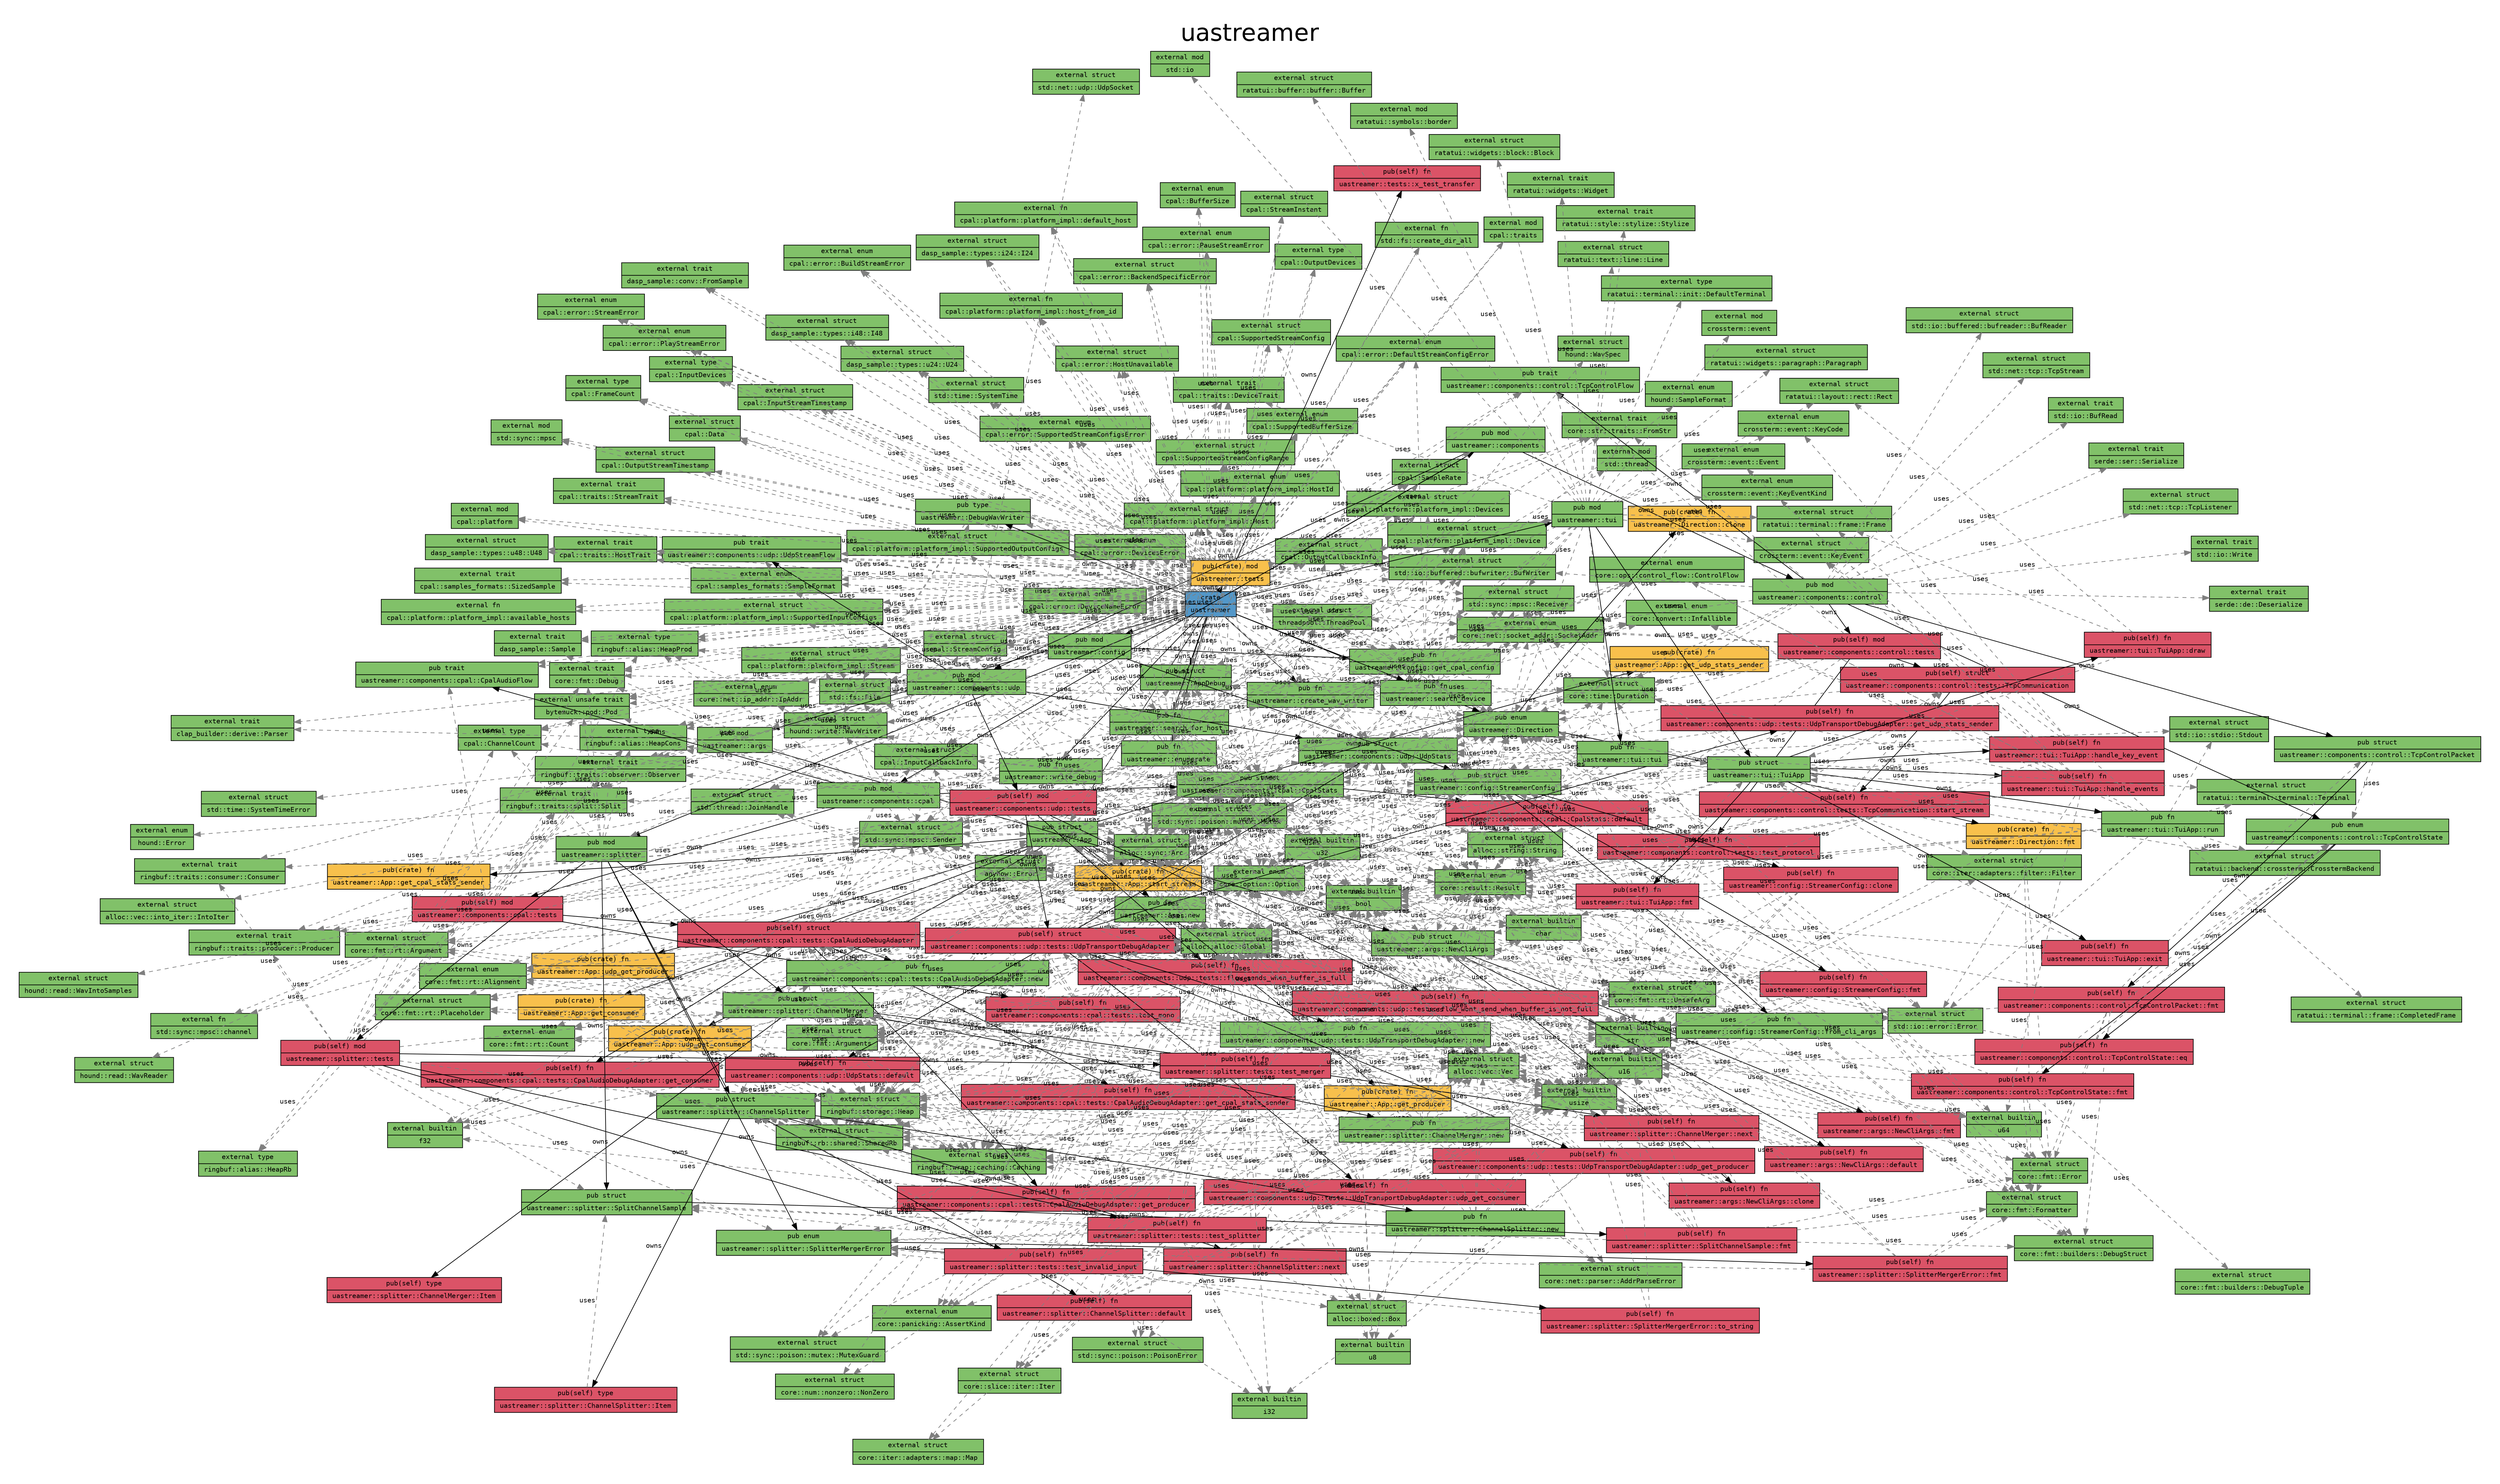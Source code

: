 digraph {

    graph [
        label="uastreamer",
        labelloc=t,

        pad=0.4,

        // Consider rendering the graph using a different layout algorithm, such as:
        // [dot, neato, twopi, circo, fdp, sfdp]
        layout=neato,
        overlap=false,
        splines="line",
        rankdir=LR,

        fontname="Helvetica", 
        fontsize="36",
    ];

    node [
        fontname="monospace",
        fontsize="10",
        shape="record",
        style="filled",
    ];

    edge [
        fontname="monospace",
        fontsize="10",
    ];

    "alloc::alloc::Global" [label="external struct|alloc::alloc::Global", fillcolor="#81c169"]; // "struct" node
    "alloc::boxed::Box" [label="external struct|alloc::boxed::Box", fillcolor="#81c169"]; // "struct" node
    "alloc::string::String" [label="external struct|alloc::string::String", fillcolor="#81c169"]; // "struct" node
    "alloc::sync::Arc" [label="external struct|alloc::sync::Arc", fillcolor="#81c169"]; // "struct" node
    "alloc::vec::Vec" [label="external struct|alloc::vec::Vec", fillcolor="#81c169"]; // "struct" node
    "alloc::vec::into_iter::IntoIter" [label="external struct|alloc::vec::into_iter::IntoIter", fillcolor="#81c169"]; // "struct" node
    "anyhow::Error" [label="external struct|anyhow::Error", fillcolor="#81c169"]; // "struct" node
    "bool" [label="external builtin|bool", fillcolor="#81c169"]; // "builtin" node
    "bytemuck::pod::Pod" [label="external unsafe trait|bytemuck::pod::Pod", fillcolor="#81c169"]; // "unsafe trait" node
    "char" [label="external builtin|char", fillcolor="#81c169"]; // "builtin" node
    "clap_builder::derive::Parser" [label="external trait|clap_builder::derive::Parser", fillcolor="#81c169"]; // "trait" node
    "core::convert::Infallible" [label="external enum|core::convert::Infallible", fillcolor="#81c169"]; // "enum" node
    "core::fmt::Arguments" [label="external struct|core::fmt::Arguments", fillcolor="#81c169"]; // "struct" node
    "core::fmt::Debug" [label="external trait|core::fmt::Debug", fillcolor="#81c169"]; // "trait" node
    "core::fmt::Error" [label="external struct|core::fmt::Error", fillcolor="#81c169"]; // "struct" node
    "core::fmt::Formatter" [label="external struct|core::fmt::Formatter", fillcolor="#81c169"]; // "struct" node
    "core::fmt::builders::DebugStruct" [label="external struct|core::fmt::builders::DebugStruct", fillcolor="#81c169"]; // "struct" node
    "core::fmt::builders::DebugTuple" [label="external struct|core::fmt::builders::DebugTuple", fillcolor="#81c169"]; // "struct" node
    "core::fmt::rt::Alignment" [label="external enum|core::fmt::rt::Alignment", fillcolor="#81c169"]; // "enum" node
    "core::fmt::rt::Argument" [label="external struct|core::fmt::rt::Argument", fillcolor="#81c169"]; // "struct" node
    "core::fmt::rt::Count" [label="external enum|core::fmt::rt::Count", fillcolor="#81c169"]; // "enum" node
    "core::fmt::rt::Placeholder" [label="external struct|core::fmt::rt::Placeholder", fillcolor="#81c169"]; // "struct" node
    "core::fmt::rt::UnsafeArg" [label="external struct|core::fmt::rt::UnsafeArg", fillcolor="#81c169"]; // "struct" node
    "core::iter::adapters::filter::Filter" [label="external struct|core::iter::adapters::filter::Filter", fillcolor="#81c169"]; // "struct" node
    "core::iter::adapters::map::Map" [label="external struct|core::iter::adapters::map::Map", fillcolor="#81c169"]; // "struct" node
    "core::net::ip_addr::IpAddr" [label="external enum|core::net::ip_addr::IpAddr", fillcolor="#81c169"]; // "enum" node
    "core::net::parser::AddrParseError" [label="external struct|core::net::parser::AddrParseError", fillcolor="#81c169"]; // "struct" node
    "core::net::socket_addr::SocketAddr" [label="external enum|core::net::socket_addr::SocketAddr", fillcolor="#81c169"]; // "enum" node
    "core::num::nonzero::NonZero" [label="external struct|core::num::nonzero::NonZero", fillcolor="#81c169"]; // "struct" node
    "core::ops::control_flow::ControlFlow" [label="external enum|core::ops::control_flow::ControlFlow", fillcolor="#81c169"]; // "enum" node
    "core::option::Option" [label="external enum|core::option::Option", fillcolor="#81c169"]; // "enum" node
    "core::panicking::AssertKind" [label="external enum|core::panicking::AssertKind", fillcolor="#81c169"]; // "enum" node
    "core::result::Result" [label="external enum|core::result::Result", fillcolor="#81c169"]; // "enum" node
    "core::slice::iter::Iter" [label="external struct|core::slice::iter::Iter", fillcolor="#81c169"]; // "struct" node
    "core::str::traits::FromStr" [label="external trait|core::str::traits::FromStr", fillcolor="#81c169"]; // "trait" node
    "core::time::Duration" [label="external struct|core::time::Duration", fillcolor="#81c169"]; // "struct" node
    "cpal::BufferSize" [label="external enum|cpal::BufferSize", fillcolor="#81c169"]; // "enum" node
    "cpal::ChannelCount" [label="external type|cpal::ChannelCount", fillcolor="#81c169"]; // "type" node
    "cpal::Data" [label="external struct|cpal::Data", fillcolor="#81c169"]; // "struct" node
    "cpal::FrameCount" [label="external type|cpal::FrameCount", fillcolor="#81c169"]; // "type" node
    "cpal::InputCallbackInfo" [label="external struct|cpal::InputCallbackInfo", fillcolor="#81c169"]; // "struct" node
    "cpal::InputDevices" [label="external type|cpal::InputDevices", fillcolor="#81c169"]; // "type" node
    "cpal::InputStreamTimestamp" [label="external struct|cpal::InputStreamTimestamp", fillcolor="#81c169"]; // "struct" node
    "cpal::OutputCallbackInfo" [label="external struct|cpal::OutputCallbackInfo", fillcolor="#81c169"]; // "struct" node
    "cpal::OutputDevices" [label="external type|cpal::OutputDevices", fillcolor="#81c169"]; // "type" node
    "cpal::OutputStreamTimestamp" [label="external struct|cpal::OutputStreamTimestamp", fillcolor="#81c169"]; // "struct" node
    "cpal::SampleRate" [label="external struct|cpal::SampleRate", fillcolor="#81c169"]; // "struct" node
    "cpal::StreamConfig" [label="external struct|cpal::StreamConfig", fillcolor="#81c169"]; // "struct" node
    "cpal::StreamInstant" [label="external struct|cpal::StreamInstant", fillcolor="#81c169"]; // "struct" node
    "cpal::SupportedBufferSize" [label="external enum|cpal::SupportedBufferSize", fillcolor="#81c169"]; // "enum" node
    "cpal::SupportedStreamConfig" [label="external struct|cpal::SupportedStreamConfig", fillcolor="#81c169"]; // "struct" node
    "cpal::SupportedStreamConfigRange" [label="external struct|cpal::SupportedStreamConfigRange", fillcolor="#81c169"]; // "struct" node
    "cpal::error::BackendSpecificError" [label="external struct|cpal::error::BackendSpecificError", fillcolor="#81c169"]; // "struct" node
    "cpal::error::BuildStreamError" [label="external enum|cpal::error::BuildStreamError", fillcolor="#81c169"]; // "enum" node
    "cpal::error::DefaultStreamConfigError" [label="external enum|cpal::error::DefaultStreamConfigError", fillcolor="#81c169"]; // "enum" node
    "cpal::error::DeviceNameError" [label="external enum|cpal::error::DeviceNameError", fillcolor="#81c169"]; // "enum" node
    "cpal::error::DevicesError" [label="external enum|cpal::error::DevicesError", fillcolor="#81c169"]; // "enum" node
    "cpal::error::HostUnavailable" [label="external struct|cpal::error::HostUnavailable", fillcolor="#81c169"]; // "struct" node
    "cpal::error::PauseStreamError" [label="external enum|cpal::error::PauseStreamError", fillcolor="#81c169"]; // "enum" node
    "cpal::error::PlayStreamError" [label="external enum|cpal::error::PlayStreamError", fillcolor="#81c169"]; // "enum" node
    "cpal::error::StreamError" [label="external enum|cpal::error::StreamError", fillcolor="#81c169"]; // "enum" node
    "cpal::error::SupportedStreamConfigsError" [label="external enum|cpal::error::SupportedStreamConfigsError", fillcolor="#81c169"]; // "enum" node
    "cpal::platform" [label="external mod|cpal::platform", fillcolor="#81c169"]; // "mod" node
    "cpal::platform::platform_impl::Device" [label="external struct|cpal::platform::platform_impl::Device", fillcolor="#81c169"]; // "struct" node
    "cpal::platform::platform_impl::Devices" [label="external struct|cpal::platform::platform_impl::Devices", fillcolor="#81c169"]; // "struct" node
    "cpal::platform::platform_impl::Host" [label="external struct|cpal::platform::platform_impl::Host", fillcolor="#81c169"]; // "struct" node
    "cpal::platform::platform_impl::HostId" [label="external enum|cpal::platform::platform_impl::HostId", fillcolor="#81c169"]; // "enum" node
    "cpal::platform::platform_impl::Stream" [label="external struct|cpal::platform::platform_impl::Stream", fillcolor="#81c169"]; // "struct" node
    "cpal::platform::platform_impl::SupportedInputConfigs" [label="external struct|cpal::platform::platform_impl::SupportedInputConfigs", fillcolor="#81c169"]; // "struct" node
    "cpal::platform::platform_impl::SupportedOutputConfigs" [label="external struct|cpal::platform::platform_impl::SupportedOutputConfigs", fillcolor="#81c169"]; // "struct" node
    "cpal::platform::platform_impl::available_hosts" [label="external fn|cpal::platform::platform_impl::available_hosts", fillcolor="#81c169"]; // "fn" node
    "cpal::platform::platform_impl::default_host" [label="external fn|cpal::platform::platform_impl::default_host", fillcolor="#81c169"]; // "fn" node
    "cpal::platform::platform_impl::host_from_id" [label="external fn|cpal::platform::platform_impl::host_from_id", fillcolor="#81c169"]; // "fn" node
    "cpal::samples_formats::SampleFormat" [label="external enum|cpal::samples_formats::SampleFormat", fillcolor="#81c169"]; // "enum" node
    "cpal::samples_formats::SizedSample" [label="external trait|cpal::samples_formats::SizedSample", fillcolor="#81c169"]; // "trait" node
    "cpal::traits" [label="external mod|cpal::traits", fillcolor="#81c169"]; // "mod" node
    "cpal::traits::DeviceTrait" [label="external trait|cpal::traits::DeviceTrait", fillcolor="#81c169"]; // "trait" node
    "cpal::traits::HostTrait" [label="external trait|cpal::traits::HostTrait", fillcolor="#81c169"]; // "trait" node
    "cpal::traits::StreamTrait" [label="external trait|cpal::traits::StreamTrait", fillcolor="#81c169"]; // "trait" node
    "crossterm::event" [label="external mod|crossterm::event", fillcolor="#81c169"]; // "mod" node
    "crossterm::event::Event" [label="external enum|crossterm::event::Event", fillcolor="#81c169"]; // "enum" node
    "crossterm::event::KeyCode" [label="external enum|crossterm::event::KeyCode", fillcolor="#81c169"]; // "enum" node
    "crossterm::event::KeyEvent" [label="external struct|crossterm::event::KeyEvent", fillcolor="#81c169"]; // "struct" node
    "crossterm::event::KeyEventKind" [label="external enum|crossterm::event::KeyEventKind", fillcolor="#81c169"]; // "enum" node
    "dasp_sample::Sample" [label="external trait|dasp_sample::Sample", fillcolor="#81c169"]; // "trait" node
    "dasp_sample::conv::FromSample" [label="external trait|dasp_sample::conv::FromSample", fillcolor="#81c169"]; // "trait" node
    "dasp_sample::types::i24::I24" [label="external struct|dasp_sample::types::i24::I24", fillcolor="#81c169"]; // "struct" node
    "dasp_sample::types::i48::I48" [label="external struct|dasp_sample::types::i48::I48", fillcolor="#81c169"]; // "struct" node
    "dasp_sample::types::u24::U24" [label="external struct|dasp_sample::types::u24::U24", fillcolor="#81c169"]; // "struct" node
    "dasp_sample::types::u48::U48" [label="external struct|dasp_sample::types::u48::U48", fillcolor="#81c169"]; // "struct" node
    "f32" [label="external builtin|f32", fillcolor="#81c169"]; // "builtin" node
    "hound::Error" [label="external enum|hound::Error", fillcolor="#81c169"]; // "enum" node
    "hound::SampleFormat" [label="external enum|hound::SampleFormat", fillcolor="#81c169"]; // "enum" node
    "hound::WavSpec" [label="external struct|hound::WavSpec", fillcolor="#81c169"]; // "struct" node
    "hound::read::WavIntoSamples" [label="external struct|hound::read::WavIntoSamples", fillcolor="#81c169"]; // "struct" node
    "hound::read::WavReader" [label="external struct|hound::read::WavReader", fillcolor="#81c169"]; // "struct" node
    "hound::write::WavWriter" [label="external struct|hound::write::WavWriter", fillcolor="#81c169"]; // "struct" node
    "i32" [label="external builtin|i32", fillcolor="#81c169"]; // "builtin" node
    "ratatui::backend::crossterm::CrosstermBackend" [label="external struct|ratatui::backend::crossterm::CrosstermBackend", fillcolor="#81c169"]; // "struct" node
    "ratatui::buffer::buffer::Buffer" [label="external struct|ratatui::buffer::buffer::Buffer", fillcolor="#81c169"]; // "struct" node
    "ratatui::layout::rect::Rect" [label="external struct|ratatui::layout::rect::Rect", fillcolor="#81c169"]; // "struct" node
    "ratatui::style::stylize::Stylize" [label="external trait|ratatui::style::stylize::Stylize", fillcolor="#81c169"]; // "trait" node
    "ratatui::symbols::border" [label="external mod|ratatui::symbols::border", fillcolor="#81c169"]; // "mod" node
    "ratatui::terminal::frame::CompletedFrame" [label="external struct|ratatui::terminal::frame::CompletedFrame", fillcolor="#81c169"]; // "struct" node
    "ratatui::terminal::frame::Frame" [label="external struct|ratatui::terminal::frame::Frame", fillcolor="#81c169"]; // "struct" node
    "ratatui::terminal::init::DefaultTerminal" [label="external type|ratatui::terminal::init::DefaultTerminal", fillcolor="#81c169"]; // "type" node
    "ratatui::terminal::terminal::Terminal" [label="external struct|ratatui::terminal::terminal::Terminal", fillcolor="#81c169"]; // "struct" node
    "ratatui::text::line::Line" [label="external struct|ratatui::text::line::Line", fillcolor="#81c169"]; // "struct" node
    "ratatui::widgets::Widget" [label="external trait|ratatui::widgets::Widget", fillcolor="#81c169"]; // "trait" node
    "ratatui::widgets::block::Block" [label="external struct|ratatui::widgets::block::Block", fillcolor="#81c169"]; // "struct" node
    "ratatui::widgets::paragraph::Paragraph" [label="external struct|ratatui::widgets::paragraph::Paragraph", fillcolor="#81c169"]; // "struct" node
    "ringbuf::alias::HeapCons" [label="external type|ringbuf::alias::HeapCons", fillcolor="#81c169"]; // "type" node
    "ringbuf::alias::HeapProd" [label="external type|ringbuf::alias::HeapProd", fillcolor="#81c169"]; // "type" node
    "ringbuf::alias::HeapRb" [label="external type|ringbuf::alias::HeapRb", fillcolor="#81c169"]; // "type" node
    "ringbuf::rb::shared::SharedRb" [label="external struct|ringbuf::rb::shared::SharedRb", fillcolor="#81c169"]; // "struct" node
    "ringbuf::storage::Heap" [label="external struct|ringbuf::storage::Heap", fillcolor="#81c169"]; // "struct" node
    "ringbuf::traits::consumer::Consumer" [label="external trait|ringbuf::traits::consumer::Consumer", fillcolor="#81c169"]; // "trait" node
    "ringbuf::traits::observer::Observer" [label="external trait|ringbuf::traits::observer::Observer", fillcolor="#81c169"]; // "trait" node
    "ringbuf::traits::producer::Producer" [label="external trait|ringbuf::traits::producer::Producer", fillcolor="#81c169"]; // "trait" node
    "ringbuf::traits::split::Split" [label="external trait|ringbuf::traits::split::Split", fillcolor="#81c169"]; // "trait" node
    "ringbuf::wrap::caching::Caching" [label="external struct|ringbuf::wrap::caching::Caching", fillcolor="#81c169"]; // "struct" node
    "serde::de::Deserialize" [label="external trait|serde::de::Deserialize", fillcolor="#81c169"]; // "trait" node
    "serde::ser::Serialize" [label="external trait|serde::ser::Serialize", fillcolor="#81c169"]; // "trait" node
    "std::fs::File" [label="external struct|std::fs::File", fillcolor="#81c169"]; // "struct" node
    "std::fs::create_dir_all" [label="external fn|std::fs::create_dir_all", fillcolor="#81c169"]; // "fn" node
    "std::io" [label="external mod|std::io", fillcolor="#81c169"]; // "mod" node
    "std::io::BufRead" [label="external trait|std::io::BufRead", fillcolor="#81c169"]; // "trait" node
    "std::io::Write" [label="external trait|std::io::Write", fillcolor="#81c169"]; // "trait" node
    "std::io::buffered::bufreader::BufReader" [label="external struct|std::io::buffered::bufreader::BufReader", fillcolor="#81c169"]; // "struct" node
    "std::io::buffered::bufwriter::BufWriter" [label="external struct|std::io::buffered::bufwriter::BufWriter", fillcolor="#81c169"]; // "struct" node
    "std::io::error::Error" [label="external struct|std::io::error::Error", fillcolor="#81c169"]; // "struct" node
    "std::io::stdio::Stdout" [label="external struct|std::io::stdio::Stdout", fillcolor="#81c169"]; // "struct" node
    "std::net::tcp::TcpListener" [label="external struct|std::net::tcp::TcpListener", fillcolor="#81c169"]; // "struct" node
    "std::net::tcp::TcpStream" [label="external struct|std::net::tcp::TcpStream", fillcolor="#81c169"]; // "struct" node
    "std::net::udp::UdpSocket" [label="external struct|std::net::udp::UdpSocket", fillcolor="#81c169"]; // "struct" node
    "std::sync::mpsc" [label="external mod|std::sync::mpsc", fillcolor="#81c169"]; // "mod" node
    "std::sync::mpsc::Receiver" [label="external struct|std::sync::mpsc::Receiver", fillcolor="#81c169"]; // "struct" node
    "std::sync::mpsc::Sender" [label="external struct|std::sync::mpsc::Sender", fillcolor="#81c169"]; // "struct" node
    "std::sync::mpsc::channel" [label="external fn|std::sync::mpsc::channel", fillcolor="#81c169"]; // "fn" node
    "std::sync::poison::PoisonError" [label="external struct|std::sync::poison::PoisonError", fillcolor="#81c169"]; // "struct" node
    "std::sync::poison::mutex::Mutex" [label="external struct|std::sync::poison::mutex::Mutex", fillcolor="#81c169"]; // "struct" node
    "std::sync::poison::mutex::MutexGuard" [label="external struct|std::sync::poison::mutex::MutexGuard", fillcolor="#81c169"]; // "struct" node
    "std::thread" [label="external mod|std::thread", fillcolor="#81c169"]; // "mod" node
    "std::thread::JoinHandle" [label="external struct|std::thread::JoinHandle", fillcolor="#81c169"]; // "struct" node
    "std::time::SystemTime" [label="external struct|std::time::SystemTime", fillcolor="#81c169"]; // "struct" node
    "std::time::SystemTimeError" [label="external struct|std::time::SystemTimeError", fillcolor="#81c169"]; // "struct" node
    "str" [label="external builtin|str", fillcolor="#81c169"]; // "builtin" node
    "threadpool::ThreadPool" [label="external struct|threadpool::ThreadPool", fillcolor="#81c169"]; // "struct" node
    "u16" [label="external builtin|u16", fillcolor="#81c169"]; // "builtin" node
    "u32" [label="external builtin|u32", fillcolor="#81c169"]; // "builtin" node
    "u64" [label="external builtin|u64", fillcolor="#81c169"]; // "builtin" node
    "u8" [label="external builtin|u8", fillcolor="#81c169"]; // "builtin" node
    "uastreamer" [label="crate|uastreamer", fillcolor="#5397c8"]; // "crate" node
    "uastreamer::App" [label="pub struct|uastreamer::App", fillcolor="#81c169"]; // "struct" node
    "uastreamer::App::get_consumer" [label="pub(crate) fn|uastreamer::App::get_consumer", fillcolor="#f8c04c"]; // "fn" node
    "uastreamer::App::get_cpal_stats_sender" [label="pub(crate) fn|uastreamer::App::get_cpal_stats_sender", fillcolor="#f8c04c"]; // "fn" node
    "uastreamer::App::get_producer" [label="pub(crate) fn|uastreamer::App::get_producer", fillcolor="#f8c04c"]; // "fn" node
    "uastreamer::App::get_udp_stats_sender" [label="pub(crate) fn|uastreamer::App::get_udp_stats_sender", fillcolor="#f8c04c"]; // "fn" node
    "uastreamer::App::new" [label="pub fn|uastreamer::App::new", fillcolor="#81c169"]; // "fn" node
    "uastreamer::App::start_stream" [label="pub(crate) fn|uastreamer::App::start_stream", fillcolor="#f8c04c"]; // "fn" node
    "uastreamer::App::udp_get_consumer" [label="pub(crate) fn|uastreamer::App::udp_get_consumer", fillcolor="#f8c04c"]; // "fn" node
    "uastreamer::App::udp_get_producer" [label="pub(crate) fn|uastreamer::App::udp_get_producer", fillcolor="#f8c04c"]; // "fn" node
    "uastreamer::AppDebug" [label="pub struct|uastreamer::AppDebug", fillcolor="#81c169"]; // "struct" node
    "uastreamer::DebugWavWriter" [label="pub type|uastreamer::DebugWavWriter", fillcolor="#81c169"]; // "type" node
    "uastreamer::Direction" [label="pub enum|uastreamer::Direction", fillcolor="#81c169"]; // "enum" node
    "uastreamer::Direction::clone" [label="pub(crate) fn|uastreamer::Direction::clone", fillcolor="#f8c04c"]; // "fn" node
    "uastreamer::Direction::fmt" [label="pub(crate) fn|uastreamer::Direction::fmt", fillcolor="#f8c04c"]; // "fn" node
    "uastreamer::args" [label="pub mod|uastreamer::args", fillcolor="#81c169"]; // "mod" node
    "uastreamer::args::NewCliArgs" [label="pub struct|uastreamer::args::NewCliArgs", fillcolor="#81c169"]; // "struct" node
    "uastreamer::args::NewCliArgs::clone" [label="pub(self) fn|uastreamer::args::NewCliArgs::clone", fillcolor="#db5367"]; // "fn" node
    "uastreamer::args::NewCliArgs::default" [label="pub(self) fn|uastreamer::args::NewCliArgs::default", fillcolor="#db5367"]; // "fn" node
    "uastreamer::args::NewCliArgs::fmt" [label="pub(self) fn|uastreamer::args::NewCliArgs::fmt", fillcolor="#db5367"]; // "fn" node
    "uastreamer::components" [label="pub mod|uastreamer::components", fillcolor="#81c169"]; // "mod" node
    "uastreamer::components::control" [label="pub mod|uastreamer::components::control", fillcolor="#81c169"]; // "mod" node
    "uastreamer::components::control::TcpControlFlow" [label="pub trait|uastreamer::components::control::TcpControlFlow", fillcolor="#81c169"]; // "trait" node
    "uastreamer::components::control::TcpControlPacket" [label="pub struct|uastreamer::components::control::TcpControlPacket", fillcolor="#81c169"]; // "struct" node
    "uastreamer::components::control::TcpControlPacket::fmt" [label="pub(self) fn|uastreamer::components::control::TcpControlPacket::fmt", fillcolor="#db5367"]; // "fn" node
    "uastreamer::components::control::TcpControlState" [label="pub enum|uastreamer::components::control::TcpControlState", fillcolor="#81c169"]; // "enum" node
    "uastreamer::components::control::TcpControlState::eq" [label="pub(self) fn|uastreamer::components::control::TcpControlState::eq", fillcolor="#db5367"]; // "fn" node
    "uastreamer::components::control::TcpControlState::fmt" [label="pub(self) fn|uastreamer::components::control::TcpControlState::fmt", fillcolor="#db5367"]; // "fn" node
    "uastreamer::components::control::tests" [label="pub(self) mod|uastreamer::components::control::tests", fillcolor="#db5367"]; // "mod" node
    "uastreamer::components::control::tests::TcpCommunication" [label="pub(self) struct|uastreamer::components::control::tests::TcpCommunication", fillcolor="#db5367"]; // "struct" node
    "uastreamer::components::control::tests::TcpCommunication::start_stream" [label="pub(self) fn|uastreamer::components::control::tests::TcpCommunication::start_stream", fillcolor="#db5367"]; // "fn" node
    "uastreamer::components::control::tests::test_protocol" [label="pub(self) fn|uastreamer::components::control::tests::test_protocol", fillcolor="#db5367"]; // "fn" node
    "uastreamer::components::cpal" [label="pub mod|uastreamer::components::cpal", fillcolor="#81c169"]; // "mod" node
    "uastreamer::components::cpal::CpalAudioFlow" [label="pub trait|uastreamer::components::cpal::CpalAudioFlow", fillcolor="#81c169"]; // "trait" node
    "uastreamer::components::cpal::CpalStats" [label="pub struct|uastreamer::components::cpal::CpalStats", fillcolor="#81c169"]; // "struct" node
    "uastreamer::components::cpal::CpalStats::default" [label="pub(self) fn|uastreamer::components::cpal::CpalStats::default", fillcolor="#db5367"]; // "fn" node
    "uastreamer::components::cpal::tests" [label="pub(self) mod|uastreamer::components::cpal::tests", fillcolor="#db5367"]; // "mod" node
    "uastreamer::components::cpal::tests::CpalAudioDebugAdapter" [label="pub(self) struct|uastreamer::components::cpal::tests::CpalAudioDebugAdapter", fillcolor="#db5367"]; // "struct" node
    "uastreamer::components::cpal::tests::CpalAudioDebugAdapter::get_consumer" [label="pub(self) fn|uastreamer::components::cpal::tests::CpalAudioDebugAdapter::get_consumer", fillcolor="#db5367"]; // "fn" node
    "uastreamer::components::cpal::tests::CpalAudioDebugAdapter::get_cpal_stats_sender" [label="pub(self) fn|uastreamer::components::cpal::tests::CpalAudioDebugAdapter::get_cpal_stats_sender", fillcolor="#db5367"]; // "fn" node
    "uastreamer::components::cpal::tests::CpalAudioDebugAdapter::get_producer" [label="pub(self) fn|uastreamer::components::cpal::tests::CpalAudioDebugAdapter::get_producer", fillcolor="#db5367"]; // "fn" node
    "uastreamer::components::cpal::tests::CpalAudioDebugAdapter::new" [label="pub fn|uastreamer::components::cpal::tests::CpalAudioDebugAdapter::new", fillcolor="#81c169"]; // "fn" node
    "uastreamer::components::cpal::tests::test_mono" [label="pub(self) fn|uastreamer::components::cpal::tests::test_mono", fillcolor="#db5367"]; // "fn" node
    "uastreamer::components::udp" [label="pub mod|uastreamer::components::udp", fillcolor="#81c169"]; // "mod" node
    "uastreamer::components::udp::UdpStats" [label="pub struct|uastreamer::components::udp::UdpStats", fillcolor="#81c169"]; // "struct" node
    "uastreamer::components::udp::UdpStats::default" [label="pub(self) fn|uastreamer::components::udp::UdpStats::default", fillcolor="#db5367"]; // "fn" node
    "uastreamer::components::udp::UdpStreamFlow" [label="pub trait|uastreamer::components::udp::UdpStreamFlow", fillcolor="#81c169"]; // "trait" node
    "uastreamer::components::udp::tests" [label="pub(self) mod|uastreamer::components::udp::tests", fillcolor="#db5367"]; // "mod" node
    "uastreamer::components::udp::tests::UdpTransportDebugAdapter" [label="pub(self) struct|uastreamer::components::udp::tests::UdpTransportDebugAdapter", fillcolor="#db5367"]; // "struct" node
    "uastreamer::components::udp::tests::UdpTransportDebugAdapter::get_udp_stats_sender" [label="pub(self) fn|uastreamer::components::udp::tests::UdpTransportDebugAdapter::get_udp_stats_sender", fillcolor="#db5367"]; // "fn" node
    "uastreamer::components::udp::tests::UdpTransportDebugAdapter::new" [label="pub fn|uastreamer::components::udp::tests::UdpTransportDebugAdapter::new", fillcolor="#81c169"]; // "fn" node
    "uastreamer::components::udp::tests::UdpTransportDebugAdapter::udp_get_consumer" [label="pub(self) fn|uastreamer::components::udp::tests::UdpTransportDebugAdapter::udp_get_consumer", fillcolor="#db5367"]; // "fn" node
    "uastreamer::components::udp::tests::UdpTransportDebugAdapter::udp_get_producer" [label="pub(self) fn|uastreamer::components::udp::tests::UdpTransportDebugAdapter::udp_get_producer", fillcolor="#db5367"]; // "fn" node
    "uastreamer::components::udp::tests::flow_sends_when_buffer_is_full" [label="pub(self) fn|uastreamer::components::udp::tests::flow_sends_when_buffer_is_full", fillcolor="#db5367"]; // "fn" node
    "uastreamer::components::udp::tests::flow_wont_send_when_buffer_is_not_full" [label="pub(self) fn|uastreamer::components::udp::tests::flow_wont_send_when_buffer_is_not_full", fillcolor="#db5367"]; // "fn" node
    "uastreamer::config" [label="pub mod|uastreamer::config", fillcolor="#81c169"]; // "mod" node
    "uastreamer::config::StreamerConfig" [label="pub struct|uastreamer::config::StreamerConfig", fillcolor="#81c169"]; // "struct" node
    "uastreamer::config::StreamerConfig::clone" [label="pub(self) fn|uastreamer::config::StreamerConfig::clone", fillcolor="#db5367"]; // "fn" node
    "uastreamer::config::StreamerConfig::fmt" [label="pub(self) fn|uastreamer::config::StreamerConfig::fmt", fillcolor="#db5367"]; // "fn" node
    "uastreamer::config::StreamerConfig::from_cli_args" [label="pub fn|uastreamer::config::StreamerConfig::from_cli_args", fillcolor="#81c169"]; // "fn" node
    "uastreamer::config::get_cpal_config" [label="pub fn|uastreamer::config::get_cpal_config", fillcolor="#81c169"]; // "fn" node
    "uastreamer::create_wav_writer" [label="pub fn|uastreamer::create_wav_writer", fillcolor="#81c169"]; // "fn" node
    "uastreamer::enumerate" [label="pub fn|uastreamer::enumerate", fillcolor="#81c169"]; // "fn" node
    "uastreamer::search_device" [label="pub fn|uastreamer::search_device", fillcolor="#81c169"]; // "fn" node
    "uastreamer::search_for_host" [label="pub fn|uastreamer::search_for_host", fillcolor="#81c169"]; // "fn" node
    "uastreamer::splitter" [label="pub mod|uastreamer::splitter", fillcolor="#81c169"]; // "mod" node
    "uastreamer::splitter::ChannelMerger" [label="pub struct|uastreamer::splitter::ChannelMerger", fillcolor="#81c169"]; // "struct" node
    "uastreamer::splitter::ChannelMerger::Item" [label="pub(self) type|uastreamer::splitter::ChannelMerger::Item", fillcolor="#db5367"]; // "type" node
    "uastreamer::splitter::ChannelMerger::new" [label="pub fn|uastreamer::splitter::ChannelMerger::new", fillcolor="#81c169"]; // "fn" node
    "uastreamer::splitter::ChannelMerger::next" [label="pub(self) fn|uastreamer::splitter::ChannelMerger::next", fillcolor="#db5367"]; // "fn" node
    "uastreamer::splitter::ChannelSplitter" [label="pub struct|uastreamer::splitter::ChannelSplitter", fillcolor="#81c169"]; // "struct" node
    "uastreamer::splitter::ChannelSplitter::Item" [label="pub(self) type|uastreamer::splitter::ChannelSplitter::Item", fillcolor="#db5367"]; // "type" node
    "uastreamer::splitter::ChannelSplitter::default" [label="pub(self) fn|uastreamer::splitter::ChannelSplitter::default", fillcolor="#db5367"]; // "fn" node
    "uastreamer::splitter::ChannelSplitter::new" [label="pub fn|uastreamer::splitter::ChannelSplitter::new", fillcolor="#81c169"]; // "fn" node
    "uastreamer::splitter::ChannelSplitter::next" [label="pub(self) fn|uastreamer::splitter::ChannelSplitter::next", fillcolor="#db5367"]; // "fn" node
    "uastreamer::splitter::SplitChannelSample" [label="pub struct|uastreamer::splitter::SplitChannelSample", fillcolor="#81c169"]; // "struct" node
    "uastreamer::splitter::SplitChannelSample::fmt" [label="pub(self) fn|uastreamer::splitter::SplitChannelSample::fmt", fillcolor="#db5367"]; // "fn" node
    "uastreamer::splitter::SplitterMergerError" [label="pub enum|uastreamer::splitter::SplitterMergerError", fillcolor="#81c169"]; // "enum" node
    "uastreamer::splitter::SplitterMergerError::fmt" [label="pub(self) fn|uastreamer::splitter::SplitterMergerError::fmt", fillcolor="#db5367"]; // "fn" node
    "uastreamer::splitter::SplitterMergerError::to_string" [label="pub(self) fn|uastreamer::splitter::SplitterMergerError::to_string", fillcolor="#db5367"]; // "fn" node
    "uastreamer::splitter::tests" [label="pub(self) mod|uastreamer::splitter::tests", fillcolor="#db5367"]; // "mod" node
    "uastreamer::splitter::tests::test_invalid_input" [label="pub(self) fn|uastreamer::splitter::tests::test_invalid_input", fillcolor="#db5367"]; // "fn" node
    "uastreamer::splitter::tests::test_merger" [label="pub(self) fn|uastreamer::splitter::tests::test_merger", fillcolor="#db5367"]; // "fn" node
    "uastreamer::splitter::tests::test_splitter" [label="pub(self) fn|uastreamer::splitter::tests::test_splitter", fillcolor="#db5367"]; // "fn" node
    "uastreamer::tests" [label="pub(crate) mod|uastreamer::tests", fillcolor="#f8c04c"]; // "mod" node
    "uastreamer::tests::x_test_transfer" [label="pub(self) fn|uastreamer::tests::x_test_transfer", fillcolor="#db5367"]; // "fn" node
    "uastreamer::tui" [label="pub mod|uastreamer::tui", fillcolor="#81c169"]; // "mod" node
    "uastreamer::tui::TuiApp" [label="pub struct|uastreamer::tui::TuiApp", fillcolor="#81c169"]; // "struct" node
    "uastreamer::tui::TuiApp::draw" [label="pub(self) fn|uastreamer::tui::TuiApp::draw", fillcolor="#db5367"]; // "fn" node
    "uastreamer::tui::TuiApp::exit" [label="pub(self) fn|uastreamer::tui::TuiApp::exit", fillcolor="#db5367"]; // "fn" node
    "uastreamer::tui::TuiApp::fmt" [label="pub(self) fn|uastreamer::tui::TuiApp::fmt", fillcolor="#db5367"]; // "fn" node
    "uastreamer::tui::TuiApp::handle_events" [label="pub(self) fn|uastreamer::tui::TuiApp::handle_events", fillcolor="#db5367"]; // "fn" node
    "uastreamer::tui::TuiApp::handle_key_event" [label="pub(self) fn|uastreamer::tui::TuiApp::handle_key_event", fillcolor="#db5367"]; // "fn" node
    "uastreamer::tui::TuiApp::run" [label="pub fn|uastreamer::tui::TuiApp::run", fillcolor="#81c169"]; // "fn" node
    "uastreamer::tui::tui" [label="pub fn|uastreamer::tui::tui", fillcolor="#81c169"]; // "fn" node
    "uastreamer::write_debug" [label="pub fn|uastreamer::write_debug", fillcolor="#81c169"]; // "fn" node
    "usize" [label="external builtin|usize", fillcolor="#81c169"]; // "builtin" node

    "uastreamer" -> "alloc::sync::Arc" [label="uses", color="#7f7f7f", style="dashed"] [constraint=false]; // "uses" edge
    "uastreamer" -> "bytemuck::pod::Pod" [label="uses", color="#7f7f7f", style="dashed"] [constraint=false]; // "uses" edge
    "uastreamer" -> "core::fmt::Debug" [label="uses", color="#7f7f7f", style="dashed"] [constraint=false]; // "uses" edge
    "uastreamer" -> "core::net::ip_addr::IpAddr" [label="uses", color="#7f7f7f", style="dashed"] [constraint=false]; // "uses" edge
    "uastreamer" -> "core::net::socket_addr::SocketAddr" [label="uses", color="#7f7f7f", style="dashed"] [constraint=false]; // "uses" edge
    "uastreamer" -> "core::str::traits::FromStr" [label="uses", color="#7f7f7f", style="dashed"] [constraint=false]; // "uses" edge
    "uastreamer" -> "cpal::BufferSize" [label="uses", color="#7f7f7f", style="dashed"] [constraint=false]; // "uses" edge
    "uastreamer" -> "cpal::ChannelCount" [label="uses", color="#7f7f7f", style="dashed"] [constraint=false]; // "uses" edge
    "uastreamer" -> "cpal::Data" [label="uses", color="#7f7f7f", style="dashed"] [constraint=false]; // "uses" edge
    "uastreamer" -> "cpal::FrameCount" [label="uses", color="#7f7f7f", style="dashed"] [constraint=false]; // "uses" edge
    "uastreamer" -> "cpal::InputCallbackInfo" [label="uses", color="#7f7f7f", style="dashed"] [constraint=false]; // "uses" edge
    "uastreamer" -> "cpal::InputDevices" [label="uses", color="#7f7f7f", style="dashed"] [constraint=false]; // "uses" edge
    "uastreamer" -> "cpal::InputStreamTimestamp" [label="uses", color="#7f7f7f", style="dashed"] [constraint=false]; // "uses" edge
    "uastreamer" -> "cpal::OutputCallbackInfo" [label="uses", color="#7f7f7f", style="dashed"] [constraint=false]; // "uses" edge
    "uastreamer" -> "cpal::OutputDevices" [label="uses", color="#7f7f7f", style="dashed"] [constraint=false]; // "uses" edge
    "uastreamer" -> "cpal::OutputStreamTimestamp" [label="uses", color="#7f7f7f", style="dashed"] [constraint=false]; // "uses" edge
    "uastreamer" -> "cpal::SampleRate" [label="uses", color="#7f7f7f", style="dashed"] [constraint=false]; // "uses" edge
    "uastreamer" -> "cpal::StreamConfig" [label="uses", color="#7f7f7f", style="dashed"] [constraint=false]; // "uses" edge
    "uastreamer" -> "cpal::StreamInstant" [label="uses", color="#7f7f7f", style="dashed"] [constraint=false]; // "uses" edge
    "uastreamer" -> "cpal::SupportedBufferSize" [label="uses", color="#7f7f7f", style="dashed"] [constraint=false]; // "uses" edge
    "uastreamer" -> "cpal::SupportedStreamConfig" [label="uses", color="#7f7f7f", style="dashed"] [constraint=false]; // "uses" edge
    "uastreamer" -> "cpal::SupportedStreamConfigRange" [label="uses", color="#7f7f7f", style="dashed"] [constraint=false]; // "uses" edge
    "uastreamer" -> "cpal::error::BackendSpecificError" [label="uses", color="#7f7f7f", style="dashed"] [constraint=false]; // "uses" edge
    "uastreamer" -> "cpal::error::BuildStreamError" [label="uses", color="#7f7f7f", style="dashed"] [constraint=false]; // "uses" edge
    "uastreamer" -> "cpal::error::DefaultStreamConfigError" [label="uses", color="#7f7f7f", style="dashed"] [constraint=false]; // "uses" edge
    "uastreamer" -> "cpal::error::DeviceNameError" [label="uses", color="#7f7f7f", style="dashed"] [constraint=false]; // "uses" edge
    "uastreamer" -> "cpal::error::DevicesError" [label="uses", color="#7f7f7f", style="dashed"] [constraint=false]; // "uses" edge
    "uastreamer" -> "cpal::error::HostUnavailable" [label="uses", color="#7f7f7f", style="dashed"] [constraint=false]; // "uses" edge
    "uastreamer" -> "cpal::error::PauseStreamError" [label="uses", color="#7f7f7f", style="dashed"] [constraint=false]; // "uses" edge
    "uastreamer" -> "cpal::error::PlayStreamError" [label="uses", color="#7f7f7f", style="dashed"] [constraint=false]; // "uses" edge
    "uastreamer" -> "cpal::error::StreamError" [label="uses", color="#7f7f7f", style="dashed"] [constraint=false]; // "uses" edge
    "uastreamer" -> "cpal::error::SupportedStreamConfigsError" [label="uses", color="#7f7f7f", style="dashed"] [constraint=false]; // "uses" edge
    "uastreamer" -> "cpal::platform" [label="uses", color="#7f7f7f", style="dashed"] [constraint=false]; // "uses" edge
    "uastreamer" -> "cpal::platform::platform_impl::Device" [label="uses", color="#7f7f7f", style="dashed"] [constraint=false]; // "uses" edge
    "uastreamer" -> "cpal::platform::platform_impl::Devices" [label="uses", color="#7f7f7f", style="dashed"] [constraint=false]; // "uses" edge
    "uastreamer" -> "cpal::platform::platform_impl::Host" [label="uses", color="#7f7f7f", style="dashed"] [constraint=false]; // "uses" edge
    "uastreamer" -> "cpal::platform::platform_impl::HostId" [label="uses", color="#7f7f7f", style="dashed"] [constraint=false]; // "uses" edge
    "uastreamer" -> "cpal::platform::platform_impl::Stream" [label="uses", color="#7f7f7f", style="dashed"] [constraint=false]; // "uses" edge
    "uastreamer" -> "cpal::platform::platform_impl::SupportedInputConfigs" [label="uses", color="#7f7f7f", style="dashed"] [constraint=false]; // "uses" edge
    "uastreamer" -> "cpal::platform::platform_impl::SupportedOutputConfigs" [label="uses", color="#7f7f7f", style="dashed"] [constraint=false]; // "uses" edge
    "uastreamer" -> "cpal::platform::platform_impl::available_hosts" [label="uses", color="#7f7f7f", style="dashed"] [constraint=false]; // "uses" edge
    "uastreamer" -> "cpal::platform::platform_impl::default_host" [label="uses", color="#7f7f7f", style="dashed"] [constraint=false]; // "uses" edge
    "uastreamer" -> "cpal::platform::platform_impl::host_from_id" [label="uses", color="#7f7f7f", style="dashed"] [constraint=false]; // "uses" edge
    "uastreamer" -> "cpal::samples_formats::SampleFormat" [label="uses", color="#7f7f7f", style="dashed"] [constraint=false]; // "uses" edge
    "uastreamer" -> "cpal::samples_formats::SizedSample" [label="uses", color="#7f7f7f", style="dashed"] [constraint=false]; // "uses" edge
    "uastreamer" -> "cpal::traits" [label="uses", color="#7f7f7f", style="dashed"] [constraint=false]; // "uses" edge
    "uastreamer" -> "cpal::traits::DeviceTrait" [label="uses", color="#7f7f7f", style="dashed"] [constraint=false]; // "uses" edge
    "uastreamer" -> "cpal::traits::HostTrait" [label="uses", color="#7f7f7f", style="dashed"] [constraint=false]; // "uses" edge
    "uastreamer" -> "cpal::traits::StreamTrait" [label="uses", color="#7f7f7f", style="dashed"] [constraint=false]; // "uses" edge
    "uastreamer" -> "dasp_sample::Sample" [label="uses", color="#7f7f7f", style="dashed"] [constraint=false]; // "uses" edge
    "uastreamer" -> "dasp_sample::conv::FromSample" [label="uses", color="#7f7f7f", style="dashed"] [constraint=false]; // "uses" edge
    "uastreamer" -> "dasp_sample::types::i24::I24" [label="uses", color="#7f7f7f", style="dashed"] [constraint=false]; // "uses" edge
    "uastreamer" -> "dasp_sample::types::i48::I48" [label="uses", color="#7f7f7f", style="dashed"] [constraint=false]; // "uses" edge
    "uastreamer" -> "dasp_sample::types::u24::U24" [label="uses", color="#7f7f7f", style="dashed"] [constraint=false]; // "uses" edge
    "uastreamer" -> "dasp_sample::types::u48::U48" [label="uses", color="#7f7f7f", style="dashed"] [constraint=false]; // "uses" edge
    "uastreamer" -> "hound::write::WavWriter" [label="uses", color="#7f7f7f", style="dashed"] [constraint=false]; // "uses" edge
    "uastreamer" -> "ringbuf::alias::HeapCons" [label="uses", color="#7f7f7f", style="dashed"] [constraint=false]; // "uses" edge
    "uastreamer" -> "ringbuf::alias::HeapProd" [label="uses", color="#7f7f7f", style="dashed"] [constraint=false]; // "uses" edge
    "uastreamer" -> "ringbuf::traits::observer::Observer" [label="uses", color="#7f7f7f", style="dashed"] [constraint=false]; // "uses" edge
    "uastreamer" -> "ringbuf::traits::split::Split" [label="uses", color="#7f7f7f", style="dashed"] [constraint=false]; // "uses" edge
    "uastreamer" -> "std::fs::File" [label="uses", color="#7f7f7f", style="dashed"] [constraint=false]; // "uses" edge
    "uastreamer" -> "std::fs::create_dir_all" [label="uses", color="#7f7f7f", style="dashed"] [constraint=false]; // "uses" edge
    "uastreamer" -> "std::io::buffered::bufwriter::BufWriter" [label="uses", color="#7f7f7f", style="dashed"] [constraint=false]; // "uses" edge
    "uastreamer" -> "std::sync::mpsc" [label="uses", color="#7f7f7f", style="dashed"] [constraint=false]; // "uses" edge
    "uastreamer" -> "std::sync::mpsc::Receiver" [label="uses", color="#7f7f7f", style="dashed"] [constraint=false]; // "uses" edge
    "uastreamer" -> "std::sync::mpsc::Sender" [label="uses", color="#7f7f7f", style="dashed"] [constraint=false]; // "uses" edge
    "uastreamer" -> "std::sync::poison::mutex::Mutex" [label="uses", color="#7f7f7f", style="dashed"] [constraint=false]; // "uses" edge
    "uastreamer" -> "std::thread::JoinHandle" [label="uses", color="#7f7f7f", style="dashed"] [constraint=false]; // "uses" edge
    "uastreamer" -> "std::time::SystemTime" [label="uses", color="#7f7f7f", style="dashed"] [constraint=false]; // "uses" edge
    "uastreamer" -> "threadpool::ThreadPool" [label="uses", color="#7f7f7f", style="dashed"] [constraint=false]; // "uses" edge
    "uastreamer" -> "uastreamer::App" [label="owns", color="#000000", style="solid"] [constraint=true]; // "owns" edge
    "uastreamer" -> "uastreamer::AppDebug" [label="owns", color="#000000", style="solid"] [constraint=true]; // "owns" edge
    "uastreamer" -> "uastreamer::DebugWavWriter" [label="owns", color="#000000", style="solid"] [constraint=true]; // "owns" edge
    "uastreamer" -> "uastreamer::Direction" [label="owns", color="#000000", style="solid"] [constraint=true]; // "owns" edge
    "uastreamer" -> "uastreamer::args" [label="owns", color="#000000", style="solid"] [constraint=true]; // "owns" edge
    "uastreamer" -> "uastreamer::components" [label="owns", color="#000000", style="solid"] [constraint=true]; // "owns" edge
    "uastreamer" -> "uastreamer::components::control::TcpControlFlow" [label="uses", color="#7f7f7f", style="dashed"] [constraint=false]; // "uses" edge
    "uastreamer" -> "uastreamer::components::cpal::CpalAudioFlow" [label="uses", color="#7f7f7f", style="dashed"] [constraint=false]; // "uses" edge
    "uastreamer" -> "uastreamer::components::cpal::CpalStats" [label="uses", color="#7f7f7f", style="dashed"] [constraint=false]; // "uses" edge
    "uastreamer" -> "uastreamer::components::udp::UdpStats" [label="uses", color="#7f7f7f", style="dashed"] [constraint=false]; // "uses" edge
    "uastreamer" -> "uastreamer::components::udp::UdpStreamFlow" [label="uses", color="#7f7f7f", style="dashed"] [constraint=false]; // "uses" edge
    "uastreamer" -> "uastreamer::config" [label="owns", color="#000000", style="solid"] [constraint=true]; // "owns" edge
    "uastreamer" -> "uastreamer::config::StreamerConfig" [label="uses", color="#7f7f7f", style="dashed"] [constraint=false]; // "uses" edge
    "uastreamer" -> "uastreamer::config::get_cpal_config" [label="uses", color="#7f7f7f", style="dashed"] [constraint=false]; // "uses" edge
    "uastreamer" -> "uastreamer::create_wav_writer" [label="owns", color="#000000", style="solid"] [constraint=true]; // "owns" edge
    "uastreamer" -> "uastreamer::enumerate" [label="owns", color="#000000", style="solid"] [constraint=true]; // "owns" edge
    "uastreamer" -> "uastreamer::search_device" [label="owns", color="#000000", style="solid"] [constraint=true]; // "owns" edge
    "uastreamer" -> "uastreamer::search_for_host" [label="owns", color="#000000", style="solid"] [constraint=true]; // "owns" edge
    "uastreamer" -> "uastreamer::splitter" [label="owns", color="#000000", style="solid"] [constraint=true]; // "owns" edge
    "uastreamer" -> "uastreamer::tests" [label="owns", color="#000000", style="solid"] [constraint=true]; // "owns" edge
    "uastreamer" -> "uastreamer::tui" [label="owns", color="#000000", style="solid"] [constraint=true]; // "owns" edge
    "uastreamer" -> "uastreamer::write_debug" [label="owns", color="#000000", style="solid"] [constraint=true]; // "owns" edge
    "uastreamer::App" -> "alloc::alloc::Global" [label="uses", color="#7f7f7f", style="dashed"] [constraint=false]; // "uses" edge
    "uastreamer::App" -> "alloc::sync::Arc" [label="uses", color="#7f7f7f", style="dashed"] [constraint=false]; // "uses" edge
    "uastreamer::App" -> "ringbuf::rb::shared::SharedRb" [label="uses", color="#7f7f7f", style="dashed"] [constraint=false]; // "uses" edge
    "uastreamer::App" -> "ringbuf::storage::Heap" [label="uses", color="#7f7f7f", style="dashed"] [constraint=false]; // "uses" edge
    "uastreamer::App" -> "ringbuf::wrap::caching::Caching" [label="uses", color="#7f7f7f", style="dashed"] [constraint=false]; // "uses" edge
    "uastreamer::App" -> "std::sync::mpsc::Sender" [label="uses", color="#7f7f7f", style="dashed"] [constraint=false]; // "uses" edge
    "uastreamer::App" -> "std::sync::poison::mutex::Mutex" [label="uses", color="#7f7f7f", style="dashed"] [constraint=false]; // "uses" edge
    "uastreamer::App" -> "threadpool::ThreadPool" [label="uses", color="#7f7f7f", style="dashed"] [constraint=false]; // "uses" edge
    "uastreamer::App" -> "uastreamer::App::get_consumer" [label="owns", color="#000000", style="solid"] [constraint=true]; // "owns" edge
    "uastreamer::App" -> "uastreamer::App::get_cpal_stats_sender" [label="owns", color="#000000", style="solid"] [constraint=true]; // "owns" edge
    "uastreamer::App" -> "uastreamer::App::get_producer" [label="owns", color="#000000", style="solid"] [constraint=true]; // "owns" edge
    "uastreamer::App" -> "uastreamer::App::get_udp_stats_sender" [label="owns", color="#000000", style="solid"] [constraint=true]; // "owns" edge
    "uastreamer::App" -> "uastreamer::App::new" [label="owns", color="#000000", style="solid"] [constraint=true]; // "owns" edge
    "uastreamer::App" -> "uastreamer::App::start_stream" [label="owns", color="#000000", style="solid"] [constraint=true]; // "owns" edge
    "uastreamer::App" -> "uastreamer::App::udp_get_consumer" [label="owns", color="#000000", style="solid"] [constraint=true]; // "owns" edge
    "uastreamer::App" -> "uastreamer::App::udp_get_producer" [label="owns", color="#000000", style="solid"] [constraint=true]; // "owns" edge
    "uastreamer::App" -> "uastreamer::Direction" [label="uses", color="#7f7f7f", style="dashed"] [constraint=false]; // "uses" edge
    "uastreamer::App" -> "uastreamer::components::cpal::CpalStats" [label="uses", color="#7f7f7f", style="dashed"] [constraint=false]; // "uses" edge
    "uastreamer::App" -> "uastreamer::components::udp::UdpStats" [label="uses", color="#7f7f7f", style="dashed"] [constraint=false]; // "uses" edge
    "uastreamer::App" -> "uastreamer::config::StreamerConfig" [label="uses", color="#7f7f7f", style="dashed"] [constraint=false]; // "uses" edge
    "uastreamer::App::get_consumer" -> "alloc::alloc::Global" [label="uses", color="#7f7f7f", style="dashed"] [constraint=false]; // "uses" edge
    "uastreamer::App::get_consumer" -> "alloc::sync::Arc" [label="uses", color="#7f7f7f", style="dashed"] [constraint=false]; // "uses" edge
    "uastreamer::App::get_consumer" -> "ringbuf::rb::shared::SharedRb" [label="uses", color="#7f7f7f", style="dashed"] [constraint=false]; // "uses" edge
    "uastreamer::App::get_consumer" -> "ringbuf::storage::Heap" [label="uses", color="#7f7f7f", style="dashed"] [constraint=false]; // "uses" edge
    "uastreamer::App::get_consumer" -> "ringbuf::wrap::caching::Caching" [label="uses", color="#7f7f7f", style="dashed"] [constraint=false]; // "uses" edge
    "uastreamer::App::get_consumer" -> "std::sync::poison::mutex::Mutex" [label="uses", color="#7f7f7f", style="dashed"] [constraint=false]; // "uses" edge
    "uastreamer::App::get_consumer" -> "uastreamer::App" [label="uses", color="#7f7f7f", style="dashed"] [constraint=false]; // "uses" edge
    "uastreamer::App::get_cpal_stats_sender" -> "std::sync::mpsc::Sender" [label="uses", color="#7f7f7f", style="dashed"] [constraint=false]; // "uses" edge
    "uastreamer::App::get_cpal_stats_sender" -> "uastreamer::App" [label="uses", color="#7f7f7f", style="dashed"] [constraint=false]; // "uses" edge
    "uastreamer::App::get_cpal_stats_sender" -> "uastreamer::components::cpal::CpalStats" [label="uses", color="#7f7f7f", style="dashed"] [constraint=false]; // "uses" edge
    "uastreamer::App::get_producer" -> "alloc::alloc::Global" [label="uses", color="#7f7f7f", style="dashed"] [constraint=false]; // "uses" edge
    "uastreamer::App::get_producer" -> "alloc::sync::Arc" [label="uses", color="#7f7f7f", style="dashed"] [constraint=false]; // "uses" edge
    "uastreamer::App::get_producer" -> "ringbuf::rb::shared::SharedRb" [label="uses", color="#7f7f7f", style="dashed"] [constraint=false]; // "uses" edge
    "uastreamer::App::get_producer" -> "ringbuf::storage::Heap" [label="uses", color="#7f7f7f", style="dashed"] [constraint=false]; // "uses" edge
    "uastreamer::App::get_producer" -> "ringbuf::wrap::caching::Caching" [label="uses", color="#7f7f7f", style="dashed"] [constraint=false]; // "uses" edge
    "uastreamer::App::get_producer" -> "std::sync::poison::mutex::Mutex" [label="uses", color="#7f7f7f", style="dashed"] [constraint=false]; // "uses" edge
    "uastreamer::App::get_producer" -> "uastreamer::App" [label="uses", color="#7f7f7f", style="dashed"] [constraint=false]; // "uses" edge
    "uastreamer::App::get_udp_stats_sender" -> "std::sync::mpsc::Sender" [label="uses", color="#7f7f7f", style="dashed"] [constraint=false]; // "uses" edge
    "uastreamer::App::get_udp_stats_sender" -> "uastreamer::App" [label="uses", color="#7f7f7f", style="dashed"] [constraint=false]; // "uses" edge
    "uastreamer::App::get_udp_stats_sender" -> "uastreamer::components::udp::UdpStats" [label="uses", color="#7f7f7f", style="dashed"] [constraint=false]; // "uses" edge
    "uastreamer::App::new" -> "alloc::alloc::Global" [label="uses", color="#7f7f7f", style="dashed"] [constraint=false]; // "uses" edge
    "uastreamer::App::new" -> "alloc::sync::Arc" [label="uses", color="#7f7f7f", style="dashed"] [constraint=false]; // "uses" edge
    "uastreamer::App::new" -> "alloc::vec::Vec" [label="uses", color="#7f7f7f", style="dashed"] [constraint=false]; // "uses" edge
    "uastreamer::App::new" -> "char" [label="uses", color="#7f7f7f", style="dashed"] [constraint=false]; // "uses" edge
    "uastreamer::App::new" -> "core::fmt::Arguments" [label="uses", color="#7f7f7f", style="dashed"] [constraint=false]; // "uses" edge
    "uastreamer::App::new" -> "core::fmt::rt::Alignment" [label="uses", color="#7f7f7f", style="dashed"] [constraint=false]; // "uses" edge
    "uastreamer::App::new" -> "core::fmt::rt::Argument" [label="uses", color="#7f7f7f", style="dashed"] [constraint=false]; // "uses" edge
    "uastreamer::App::new" -> "core::fmt::rt::Count" [label="uses", color="#7f7f7f", style="dashed"] [constraint=false]; // "uses" edge
    "uastreamer::App::new" -> "core::fmt::rt::Placeholder" [label="uses", color="#7f7f7f", style="dashed"] [constraint=false]; // "uses" edge
    "uastreamer::App::new" -> "core::fmt::rt::UnsafeArg" [label="uses", color="#7f7f7f", style="dashed"] [constraint=false]; // "uses" edge
    "uastreamer::App::new" -> "core::num::nonzero::NonZero" [label="uses", color="#7f7f7f", style="dashed"] [constraint=false]; // "uses" edge
    "uastreamer::App::new" -> "ringbuf::rb::shared::SharedRb" [label="uses", color="#7f7f7f", style="dashed"] [constraint=false]; // "uses" edge
    "uastreamer::App::new" -> "ringbuf::storage::Heap" [label="uses", color="#7f7f7f", style="dashed"] [constraint=false]; // "uses" edge
    "uastreamer::App::new" -> "ringbuf::wrap::caching::Caching" [label="uses", color="#7f7f7f", style="dashed"] [constraint=false]; // "uses" edge
    "uastreamer::App::new" -> "std::sync::mpsc::Receiver" [label="uses", color="#7f7f7f", style="dashed"] [constraint=false]; // "uses" edge
    "uastreamer::App::new" -> "std::sync::mpsc::Sender" [label="uses", color="#7f7f7f", style="dashed"] [constraint=false]; // "uses" edge
    "uastreamer::App::new" -> "std::sync::poison::mutex::Mutex" [label="uses", color="#7f7f7f", style="dashed"] [constraint=false]; // "uses" edge
    "uastreamer::App::new" -> "str" [label="uses", color="#7f7f7f", style="dashed"] [constraint=false]; // "uses" edge
    "uastreamer::App::new" -> "threadpool::ThreadPool" [label="uses", color="#7f7f7f", style="dashed"] [constraint=false]; // "uses" edge
    "uastreamer::App::new" -> "u32" [label="uses", color="#7f7f7f", style="dashed"] [constraint=false]; // "uses" edge
    "uastreamer::App::new" -> "uastreamer::App" [label="uses", color="#7f7f7f", style="dashed"] [constraint=false]; // "uses" edge
    "uastreamer::App::new" -> "uastreamer::AppDebug" [label="uses", color="#7f7f7f", style="dashed"] [constraint=false]; // "uses" edge
    "uastreamer::App::new" -> "uastreamer::Direction" [label="uses", color="#7f7f7f", style="dashed"] [constraint=false]; // "uses" edge
    "uastreamer::App::new" -> "uastreamer::components::cpal::CpalStats" [label="uses", color="#7f7f7f", style="dashed"] [constraint=false]; // "uses" edge
    "uastreamer::App::new" -> "uastreamer::components::udp::UdpStats" [label="uses", color="#7f7f7f", style="dashed"] [constraint=false]; // "uses" edge
    "uastreamer::App::new" -> "uastreamer::config::StreamerConfig" [label="uses", color="#7f7f7f", style="dashed"] [constraint=false]; // "uses" edge
    "uastreamer::App::new" -> "usize" [label="uses", color="#7f7f7f", style="dashed"] [constraint=false]; // "uses" edge
    "uastreamer::App::start_stream" -> "alloc::alloc::Global" [label="uses", color="#7f7f7f", style="dashed"] [constraint=false]; // "uses" edge
    "uastreamer::App::start_stream" -> "alloc::string::String" [label="uses", color="#7f7f7f", style="dashed"] [constraint=false]; // "uses" edge
    "uastreamer::App::start_stream" -> "alloc::sync::Arc" [label="uses", color="#7f7f7f", style="dashed"] [constraint=false]; // "uses" edge
    "uastreamer::App::start_stream" -> "anyhow::Error" [label="uses", color="#7f7f7f", style="dashed"] [constraint=false]; // "uses" edge
    "uastreamer::App::start_stream" -> "bool" [label="uses", color="#7f7f7f", style="dashed"] [constraint=false]; // "uses" edge
    "uastreamer::App::start_stream" -> "char" [label="uses", color="#7f7f7f", style="dashed"] [constraint=false]; // "uses" edge
    "uastreamer::App::start_stream" -> "core::fmt::Arguments" [label="uses", color="#7f7f7f", style="dashed"] [constraint=false]; // "uses" edge
    "uastreamer::App::start_stream" -> "core::fmt::rt::Alignment" [label="uses", color="#7f7f7f", style="dashed"] [constraint=false]; // "uses" edge
    "uastreamer::App::start_stream" -> "core::fmt::rt::Argument" [label="uses", color="#7f7f7f", style="dashed"] [constraint=false]; // "uses" edge
    "uastreamer::App::start_stream" -> "core::fmt::rt::Count" [label="uses", color="#7f7f7f", style="dashed"] [constraint=false]; // "uses" edge
    "uastreamer::App::start_stream" -> "core::fmt::rt::Placeholder" [label="uses", color="#7f7f7f", style="dashed"] [constraint=false]; // "uses" edge
    "uastreamer::App::start_stream" -> "core::fmt::rt::UnsafeArg" [label="uses", color="#7f7f7f", style="dashed"] [constraint=false]; // "uses" edge
    "uastreamer::App::start_stream" -> "core::net::ip_addr::IpAddr" [label="uses", color="#7f7f7f", style="dashed"] [constraint=false]; // "uses" edge
    "uastreamer::App::start_stream" -> "core::net::parser::AddrParseError" [label="uses", color="#7f7f7f", style="dashed"] [constraint=false]; // "uses" edge
    "uastreamer::App::start_stream" -> "core::net::socket_addr::SocketAddr" [label="uses", color="#7f7f7f", style="dashed"] [constraint=false]; // "uses" edge
    "uastreamer::App::start_stream" -> "core::option::Option" [label="uses", color="#7f7f7f", style="dashed"] [constraint=false]; // "uses" edge
    "uastreamer::App::start_stream" -> "core::result::Result" [label="uses", color="#7f7f7f", style="dashed"] [constraint=false]; // "uses" edge
    "uastreamer::App::start_stream" -> "cpal::StreamConfig" [label="uses", color="#7f7f7f", style="dashed"] [constraint=false]; // "uses" edge
    "uastreamer::App::start_stream" -> "cpal::platform::platform_impl::Device" [label="uses", color="#7f7f7f", style="dashed"] [constraint=false]; // "uses" edge
    "uastreamer::App::start_stream" -> "cpal::platform::platform_impl::Stream" [label="uses", color="#7f7f7f", style="dashed"] [constraint=false]; // "uses" edge
    "uastreamer::App::start_stream" -> "ringbuf::rb::shared::SharedRb" [label="uses", color="#7f7f7f", style="dashed"] [constraint=false]; // "uses" edge
    "uastreamer::App::start_stream" -> "ringbuf::storage::Heap" [label="uses", color="#7f7f7f", style="dashed"] [constraint=false]; // "uses" edge
    "uastreamer::App::start_stream" -> "ringbuf::wrap::caching::Caching" [label="uses", color="#7f7f7f", style="dashed"] [constraint=false]; // "uses" edge
    "uastreamer::App::start_stream" -> "std::io::error::Error" [label="uses", color="#7f7f7f", style="dashed"] [constraint=false]; // "uses" edge
    "uastreamer::App::start_stream" -> "std::sync::mpsc::Sender" [label="uses", color="#7f7f7f", style="dashed"] [constraint=false]; // "uses" edge
    "uastreamer::App::start_stream" -> "std::sync::poison::mutex::Mutex" [label="uses", color="#7f7f7f", style="dashed"] [constraint=false]; // "uses" edge
    "uastreamer::App::start_stream" -> "str" [label="uses", color="#7f7f7f", style="dashed"] [constraint=false]; // "uses" edge
    "uastreamer::App::start_stream" -> "threadpool::ThreadPool" [label="uses", color="#7f7f7f", style="dashed"] [constraint=false]; // "uses" edge
    "uastreamer::App::start_stream" -> "u16" [label="uses", color="#7f7f7f", style="dashed"] [constraint=false]; // "uses" edge
    "uastreamer::App::start_stream" -> "u32" [label="uses", color="#7f7f7f", style="dashed"] [constraint=false]; // "uses" edge
    "uastreamer::App::start_stream" -> "uastreamer::App" [label="uses", color="#7f7f7f", style="dashed"] [constraint=false]; // "uses" edge
    "uastreamer::App::start_stream" -> "uastreamer::Direction" [label="uses", color="#7f7f7f", style="dashed"] [constraint=false]; // "uses" edge
    "uastreamer::App::start_stream" -> "uastreamer::args::NewCliArgs" [label="uses", color="#7f7f7f", style="dashed"] [constraint=false]; // "uses" edge
    "uastreamer::App::start_stream" -> "uastreamer::components::cpal::CpalStats" [label="uses", color="#7f7f7f", style="dashed"] [constraint=false]; // "uses" edge
    "uastreamer::App::start_stream" -> "uastreamer::components::udp::UdpStats" [label="uses", color="#7f7f7f", style="dashed"] [constraint=false]; // "uses" edge
    "uastreamer::App::start_stream" -> "uastreamer::config::StreamerConfig" [label="uses", color="#7f7f7f", style="dashed"] [constraint=false]; // "uses" edge
    "uastreamer::App::start_stream" -> "usize" [label="uses", color="#7f7f7f", style="dashed"] [constraint=false]; // "uses" edge
    "uastreamer::App::udp_get_consumer" -> "alloc::alloc::Global" [label="uses", color="#7f7f7f", style="dashed"] [constraint=false]; // "uses" edge
    "uastreamer::App::udp_get_consumer" -> "alloc::sync::Arc" [label="uses", color="#7f7f7f", style="dashed"] [constraint=false]; // "uses" edge
    "uastreamer::App::udp_get_consumer" -> "ringbuf::rb::shared::SharedRb" [label="uses", color="#7f7f7f", style="dashed"] [constraint=false]; // "uses" edge
    "uastreamer::App::udp_get_consumer" -> "ringbuf::storage::Heap" [label="uses", color="#7f7f7f", style="dashed"] [constraint=false]; // "uses" edge
    "uastreamer::App::udp_get_consumer" -> "ringbuf::wrap::caching::Caching" [label="uses", color="#7f7f7f", style="dashed"] [constraint=false]; // "uses" edge
    "uastreamer::App::udp_get_consumer" -> "std::sync::poison::mutex::Mutex" [label="uses", color="#7f7f7f", style="dashed"] [constraint=false]; // "uses" edge
    "uastreamer::App::udp_get_consumer" -> "uastreamer::App" [label="uses", color="#7f7f7f", style="dashed"] [constraint=false]; // "uses" edge
    "uastreamer::App::udp_get_producer" -> "alloc::alloc::Global" [label="uses", color="#7f7f7f", style="dashed"] [constraint=false]; // "uses" edge
    "uastreamer::App::udp_get_producer" -> "alloc::sync::Arc" [label="uses", color="#7f7f7f", style="dashed"] [constraint=false]; // "uses" edge
    "uastreamer::App::udp_get_producer" -> "ringbuf::rb::shared::SharedRb" [label="uses", color="#7f7f7f", style="dashed"] [constraint=false]; // "uses" edge
    "uastreamer::App::udp_get_producer" -> "ringbuf::storage::Heap" [label="uses", color="#7f7f7f", style="dashed"] [constraint=false]; // "uses" edge
    "uastreamer::App::udp_get_producer" -> "ringbuf::wrap::caching::Caching" [label="uses", color="#7f7f7f", style="dashed"] [constraint=false]; // "uses" edge
    "uastreamer::App::udp_get_producer" -> "std::sync::poison::mutex::Mutex" [label="uses", color="#7f7f7f", style="dashed"] [constraint=false]; // "uses" edge
    "uastreamer::App::udp_get_producer" -> "uastreamer::App" [label="uses", color="#7f7f7f", style="dashed"] [constraint=false]; // "uses" edge
    "uastreamer::AppDebug" -> "std::sync::mpsc::Receiver" [label="uses", color="#7f7f7f", style="dashed"] [constraint=false]; // "uses" edge
    "uastreamer::AppDebug" -> "uastreamer::components::cpal::CpalStats" [label="uses", color="#7f7f7f", style="dashed"] [constraint=false]; // "uses" edge
    "uastreamer::AppDebug" -> "uastreamer::components::udp::UdpStats" [label="uses", color="#7f7f7f", style="dashed"] [constraint=false]; // "uses" edge
    "uastreamer::DebugWavWriter" -> "hound::write::WavWriter" [label="uses", color="#7f7f7f", style="dashed"] [constraint=false]; // "uses" edge
    "uastreamer::DebugWavWriter" -> "std::fs::File" [label="uses", color="#7f7f7f", style="dashed"] [constraint=false]; // "uses" edge
    "uastreamer::DebugWavWriter" -> "std::io::buffered::bufwriter::BufWriter" [label="uses", color="#7f7f7f", style="dashed"] [constraint=false]; // "uses" edge
    "uastreamer::Direction" -> "uastreamer::Direction::clone" [label="owns", color="#000000", style="solid"] [constraint=true]; // "owns" edge
    "uastreamer::Direction" -> "uastreamer::Direction::fmt" [label="owns", color="#000000", style="solid"] [constraint=true]; // "owns" edge
    "uastreamer::Direction::clone" -> "uastreamer::Direction" [label="uses", color="#7f7f7f", style="dashed"] [constraint=false]; // "uses" edge
    "uastreamer::Direction::fmt" -> "core::fmt::Error" [label="uses", color="#7f7f7f", style="dashed"] [constraint=false]; // "uses" edge
    "uastreamer::Direction::fmt" -> "core::fmt::Formatter" [label="uses", color="#7f7f7f", style="dashed"] [constraint=false]; // "uses" edge
    "uastreamer::Direction::fmt" -> "core::result::Result" [label="uses", color="#7f7f7f", style="dashed"] [constraint=false]; // "uses" edge
    "uastreamer::Direction::fmt" -> "str" [label="uses", color="#7f7f7f", style="dashed"] [constraint=false]; // "uses" edge
    "uastreamer::Direction::fmt" -> "uastreamer::Direction" [label="uses", color="#7f7f7f", style="dashed"] [constraint=false]; // "uses" edge
    "uastreamer::args" -> "clap_builder::derive::Parser" [label="uses", color="#7f7f7f", style="dashed"] [constraint=false]; // "uses" edge
    "uastreamer::args" -> "uastreamer::args::NewCliArgs" [label="owns", color="#000000", style="solid"] [constraint=true]; // "owns" edge
    "uastreamer::args::NewCliArgs" -> "alloc::alloc::Global" [label="uses", color="#7f7f7f", style="dashed"] [constraint=false]; // "uses" edge
    "uastreamer::args::NewCliArgs" -> "alloc::string::String" [label="uses", color="#7f7f7f", style="dashed"] [constraint=false]; // "uses" edge
    "uastreamer::args::NewCliArgs" -> "alloc::vec::Vec" [label="uses", color="#7f7f7f", style="dashed"] [constraint=false]; // "uses" edge
    "uastreamer::args::NewCliArgs" -> "core::option::Option" [label="uses", color="#7f7f7f", style="dashed"] [constraint=false]; // "uses" edge
    "uastreamer::args::NewCliArgs" -> "uastreamer::args::NewCliArgs::clone" [label="owns", color="#000000", style="solid"] [constraint=true]; // "owns" edge
    "uastreamer::args::NewCliArgs" -> "uastreamer::args::NewCliArgs::default" [label="owns", color="#000000", style="solid"] [constraint=true]; // "owns" edge
    "uastreamer::args::NewCliArgs" -> "uastreamer::args::NewCliArgs::fmt" [label="owns", color="#000000", style="solid"] [constraint=true]; // "owns" edge
    "uastreamer::args::NewCliArgs::clone" -> "alloc::alloc::Global" [label="uses", color="#7f7f7f", style="dashed"] [constraint=false]; // "uses" edge
    "uastreamer::args::NewCliArgs::clone" -> "alloc::string::String" [label="uses", color="#7f7f7f", style="dashed"] [constraint=false]; // "uses" edge
    "uastreamer::args::NewCliArgs::clone" -> "alloc::vec::Vec" [label="uses", color="#7f7f7f", style="dashed"] [constraint=false]; // "uses" edge
    "uastreamer::args::NewCliArgs::clone" -> "core::option::Option" [label="uses", color="#7f7f7f", style="dashed"] [constraint=false]; // "uses" edge
    "uastreamer::args::NewCliArgs::clone" -> "u16" [label="uses", color="#7f7f7f", style="dashed"] [constraint=false]; // "uses" edge
    "uastreamer::args::NewCliArgs::clone" -> "uastreamer::args::NewCliArgs" [label="uses", color="#7f7f7f", style="dashed"] [constraint=false]; // "uses" edge
    "uastreamer::args::NewCliArgs::clone" -> "usize" [label="uses", color="#7f7f7f", style="dashed"] [constraint=false]; // "uses" edge
    "uastreamer::args::NewCliArgs::default" -> "alloc::alloc::Global" [label="uses", color="#7f7f7f", style="dashed"] [constraint=false]; // "uses" edge
    "uastreamer::args::NewCliArgs::default" -> "alloc::string::String" [label="uses", color="#7f7f7f", style="dashed"] [constraint=false]; // "uses" edge
    "uastreamer::args::NewCliArgs::default" -> "alloc::vec::Vec" [label="uses", color="#7f7f7f", style="dashed"] [constraint=false]; // "uses" edge
    "uastreamer::args::NewCliArgs::default" -> "core::option::Option" [label="uses", color="#7f7f7f", style="dashed"] [constraint=false]; // "uses" edge
    "uastreamer::args::NewCliArgs::default" -> "u16" [label="uses", color="#7f7f7f", style="dashed"] [constraint=false]; // "uses" edge
    "uastreamer::args::NewCliArgs::default" -> "uastreamer::args::NewCliArgs" [label="uses", color="#7f7f7f", style="dashed"] [constraint=false]; // "uses" edge
    "uastreamer::args::NewCliArgs::default" -> "usize" [label="uses", color="#7f7f7f", style="dashed"] [constraint=false]; // "uses" edge
    "uastreamer::args::NewCliArgs::fmt" -> "alloc::alloc::Global" [label="uses", color="#7f7f7f", style="dashed"] [constraint=false]; // "uses" edge
    "uastreamer::args::NewCliArgs::fmt" -> "alloc::string::String" [label="uses", color="#7f7f7f", style="dashed"] [constraint=false]; // "uses" edge
    "uastreamer::args::NewCliArgs::fmt" -> "alloc::vec::Vec" [label="uses", color="#7f7f7f", style="dashed"] [constraint=false]; // "uses" edge
    "uastreamer::args::NewCliArgs::fmt" -> "core::fmt::Error" [label="uses", color="#7f7f7f", style="dashed"] [constraint=false]; // "uses" edge
    "uastreamer::args::NewCliArgs::fmt" -> "core::fmt::Formatter" [label="uses", color="#7f7f7f", style="dashed"] [constraint=false]; // "uses" edge
    "uastreamer::args::NewCliArgs::fmt" -> "core::fmt::builders::DebugStruct" [label="uses", color="#7f7f7f", style="dashed"] [constraint=false]; // "uses" edge
    "uastreamer::args::NewCliArgs::fmt" -> "core::option::Option" [label="uses", color="#7f7f7f", style="dashed"] [constraint=false]; // "uses" edge
    "uastreamer::args::NewCliArgs::fmt" -> "core::result::Result" [label="uses", color="#7f7f7f", style="dashed"] [constraint=false]; // "uses" edge
    "uastreamer::args::NewCliArgs::fmt" -> "str" [label="uses", color="#7f7f7f", style="dashed"] [constraint=false]; // "uses" edge
    "uastreamer::args::NewCliArgs::fmt" -> "u16" [label="uses", color="#7f7f7f", style="dashed"] [constraint=false]; // "uses" edge
    "uastreamer::args::NewCliArgs::fmt" -> "uastreamer::args::NewCliArgs" [label="uses", color="#7f7f7f", style="dashed"] [constraint=false]; // "uses" edge
    "uastreamer::args::NewCliArgs::fmt" -> "usize" [label="uses", color="#7f7f7f", style="dashed"] [constraint=false]; // "uses" edge
    "uastreamer::components" -> "uastreamer::components::control" [label="owns", color="#000000", style="solid"] [constraint=true]; // "owns" edge
    "uastreamer::components" -> "uastreamer::components::cpal" [label="owns", color="#000000", style="solid"] [constraint=true]; // "owns" edge
    "uastreamer::components" -> "uastreamer::components::udp" [label="owns", color="#000000", style="solid"] [constraint=true]; // "owns" edge
    "uastreamer::components::control" -> "core::net::socket_addr::SocketAddr" [label="uses", color="#7f7f7f", style="dashed"] [constraint=false]; // "uses" edge
    "uastreamer::components::control" -> "core::str::traits::FromStr" [label="uses", color="#7f7f7f", style="dashed"] [constraint=false]; // "uses" edge
    "uastreamer::components::control" -> "core::time::Duration" [label="uses", color="#7f7f7f", style="dashed"] [constraint=false]; // "uses" edge
    "uastreamer::components::control" -> "serde::de::Deserialize" [label="uses", color="#7f7f7f", style="dashed"] [constraint=false]; // "uses" edge
    "uastreamer::components::control" -> "serde::ser::Serialize" [label="uses", color="#7f7f7f", style="dashed"] [constraint=false]; // "uses" edge
    "uastreamer::components::control" -> "std::io::BufRead" [label="uses", color="#7f7f7f", style="dashed"] [constraint=false]; // "uses" edge
    "uastreamer::components::control" -> "std::io::Write" [label="uses", color="#7f7f7f", style="dashed"] [constraint=false]; // "uses" edge
    "uastreamer::components::control" -> "std::io::buffered::bufreader::BufReader" [label="uses", color="#7f7f7f", style="dashed"] [constraint=false]; // "uses" edge
    "uastreamer::components::control" -> "std::io::buffered::bufwriter::BufWriter" [label="uses", color="#7f7f7f", style="dashed"] [constraint=false]; // "uses" edge
    "uastreamer::components::control" -> "std::net::tcp::TcpListener" [label="uses", color="#7f7f7f", style="dashed"] [constraint=false]; // "uses" edge
    "uastreamer::components::control" -> "std::net::tcp::TcpStream" [label="uses", color="#7f7f7f", style="dashed"] [constraint=false]; // "uses" edge
    "uastreamer::components::control" -> "uastreamer::Direction" [label="uses", color="#7f7f7f", style="dashed"] [constraint=false]; // "uses" edge
    "uastreamer::components::control" -> "uastreamer::components::control::TcpControlFlow" [label="owns", color="#000000", style="solid"] [constraint=true]; // "owns" edge
    "uastreamer::components::control" -> "uastreamer::components::control::TcpControlPacket" [label="owns", color="#000000", style="solid"] [constraint=true]; // "owns" edge
    "uastreamer::components::control" -> "uastreamer::components::control::TcpControlState" [label="owns", color="#000000", style="solid"] [constraint=true]; // "owns" edge
    "uastreamer::components::control" -> "uastreamer::components::control::tests" [label="owns", color="#000000", style="solid"] [constraint=true]; // "owns" edge
    "uastreamer::components::control" -> "uastreamer::config::StreamerConfig" [label="uses", color="#7f7f7f", style="dashed"] [constraint=false]; // "uses" edge
    "uastreamer::components::control::TcpControlPacket" -> "uastreamer::components::control::TcpControlPacket::fmt" [label="owns", color="#000000", style="solid"] [constraint=true]; // "owns" edge
    "uastreamer::components::control::TcpControlPacket" -> "uastreamer::components::control::TcpControlState" [label="uses", color="#7f7f7f", style="dashed"] [constraint=false]; // "uses" edge
    "uastreamer::components::control::TcpControlPacket::fmt" -> "core::fmt::Error" [label="uses", color="#7f7f7f", style="dashed"] [constraint=false]; // "uses" edge
    "uastreamer::components::control::TcpControlPacket::fmt" -> "core::fmt::Formatter" [label="uses", color="#7f7f7f", style="dashed"] [constraint=false]; // "uses" edge
    "uastreamer::components::control::TcpControlPacket::fmt" -> "core::fmt::builders::DebugStruct" [label="uses", color="#7f7f7f", style="dashed"] [constraint=false]; // "uses" edge
    "uastreamer::components::control::TcpControlPacket::fmt" -> "core::result::Result" [label="uses", color="#7f7f7f", style="dashed"] [constraint=false]; // "uses" edge
    "uastreamer::components::control::TcpControlPacket::fmt" -> "str" [label="uses", color="#7f7f7f", style="dashed"] [constraint=false]; // "uses" edge
    "uastreamer::components::control::TcpControlPacket::fmt" -> "uastreamer::components::control::TcpControlPacket" [label="uses", color="#7f7f7f", style="dashed"] [constraint=false]; // "uses" edge
    "uastreamer::components::control::TcpControlPacket::fmt" -> "uastreamer::components::control::TcpControlState" [label="uses", color="#7f7f7f", style="dashed"] [constraint=false]; // "uses" edge
    "uastreamer::components::control::TcpControlState" -> "uastreamer::components::control::TcpControlState::eq" [label="owns", color="#000000", style="solid"] [constraint=true]; // "owns" edge
    "uastreamer::components::control::TcpControlState" -> "uastreamer::components::control::TcpControlState::fmt" [label="owns", color="#000000", style="solid"] [constraint=true]; // "owns" edge
    "uastreamer::components::control::TcpControlState::eq" -> "bool" [label="uses", color="#7f7f7f", style="dashed"] [constraint=false]; // "uses" edge
    "uastreamer::components::control::TcpControlState::eq" -> "u16" [label="uses", color="#7f7f7f", style="dashed"] [constraint=false]; // "uses" edge
    "uastreamer::components::control::TcpControlState::eq" -> "uastreamer::components::control::TcpControlState" [label="uses", color="#7f7f7f", style="dashed"] [constraint=false]; // "uses" edge
    "uastreamer::components::control::TcpControlState::fmt" -> "core::fmt::Error" [label="uses", color="#7f7f7f", style="dashed"] [constraint=false]; // "uses" edge
    "uastreamer::components::control::TcpControlState::fmt" -> "core::fmt::Formatter" [label="uses", color="#7f7f7f", style="dashed"] [constraint=false]; // "uses" edge
    "uastreamer::components::control::TcpControlState::fmt" -> "core::fmt::builders::DebugTuple" [label="uses", color="#7f7f7f", style="dashed"] [constraint=false]; // "uses" edge
    "uastreamer::components::control::TcpControlState::fmt" -> "core::result::Result" [label="uses", color="#7f7f7f", style="dashed"] [constraint=false]; // "uses" edge
    "uastreamer::components::control::TcpControlState::fmt" -> "str" [label="uses", color="#7f7f7f", style="dashed"] [constraint=false]; // "uses" edge
    "uastreamer::components::control::TcpControlState::fmt" -> "u16" [label="uses", color="#7f7f7f", style="dashed"] [constraint=false]; // "uses" edge
    "uastreamer::components::control::TcpControlState::fmt" -> "uastreamer::components::control::TcpControlState" [label="uses", color="#7f7f7f", style="dashed"] [constraint=false]; // "uses" edge
    "uastreamer::components::control::tests" -> "core::net::socket_addr::SocketAddr" [label="uses", color="#7f7f7f", style="dashed"] [constraint=false]; // "uses" edge
    "uastreamer::components::control::tests" -> "core::time::Duration" [label="uses", color="#7f7f7f", style="dashed"] [constraint=false]; // "uses" edge
    "uastreamer::components::control::tests" -> "threadpool::ThreadPool" [label="uses", color="#7f7f7f", style="dashed"] [constraint=false]; // "uses" edge
    "uastreamer::components::control::tests" -> "uastreamer::Direction" [label="uses", color="#7f7f7f", style="dashed"] [constraint=false]; // "uses" edge
    "uastreamer::components::control::tests" -> "uastreamer::args::NewCliArgs" [label="uses", color="#7f7f7f", style="dashed"] [constraint=false]; // "uses" edge
    "uastreamer::components::control::tests" -> "uastreamer::components::control::TcpControlFlow" [label="uses", color="#7f7f7f", style="dashed"] [constraint=false]; // "uses" edge
    "uastreamer::components::control::tests" -> "uastreamer::components::control::tests::TcpCommunication" [label="owns", color="#000000", style="solid"] [constraint=true]; // "owns" edge
    "uastreamer::components::control::tests" -> "uastreamer::components::control::tests::test_protocol" [label="owns", color="#000000", style="solid"] [constraint=true]; // "owns" edge
    "uastreamer::components::control::tests" -> "uastreamer::config::StreamerConfig" [label="uses", color="#7f7f7f", style="dashed"] [constraint=false]; // "uses" edge
    "uastreamer::components::control::tests::TcpCommunication" -> "uastreamer::Direction" [label="uses", color="#7f7f7f", style="dashed"] [constraint=false]; // "uses" edge
    "uastreamer::components::control::tests::TcpCommunication" -> "uastreamer::components::control::tests::TcpCommunication::start_stream" [label="owns", color="#000000", style="solid"] [constraint=true]; // "owns" edge
    "uastreamer::components::control::tests::TcpCommunication::start_stream" -> "anyhow::Error" [label="uses", color="#7f7f7f", style="dashed"] [constraint=false]; // "uses" edge
    "uastreamer::components::control::tests::TcpCommunication::start_stream" -> "bool" [label="uses", color="#7f7f7f", style="dashed"] [constraint=false]; // "uses" edge
    "uastreamer::components::control::tests::TcpCommunication::start_stream" -> "core::net::socket_addr::SocketAddr" [label="uses", color="#7f7f7f", style="dashed"] [constraint=false]; // "uses" edge
    "uastreamer::components::control::tests::TcpCommunication::start_stream" -> "core::result::Result" [label="uses", color="#7f7f7f", style="dashed"] [constraint=false]; // "uses" edge
    "uastreamer::components::control::tests::TcpCommunication::start_stream" -> "uastreamer::components::control::tests::TcpCommunication" [label="uses", color="#7f7f7f", style="dashed"] [constraint=false]; // "uses" edge
    "uastreamer::components::control::tests::TcpCommunication::start_stream" -> "uastreamer::config::StreamerConfig" [label="uses", color="#7f7f7f", style="dashed"] [constraint=false]; // "uses" edge
    "uastreamer::components::control::tests::test_protocol" -> "alloc::alloc::Global" [label="uses", color="#7f7f7f", style="dashed"] [constraint=false]; // "uses" edge
    "uastreamer::components::control::tests::test_protocol" -> "alloc::boxed::Box" [label="uses", color="#7f7f7f", style="dashed"] [constraint=false]; // "uses" edge
    "uastreamer::components::control::tests::test_protocol" -> "alloc::vec::Vec" [label="uses", color="#7f7f7f", style="dashed"] [constraint=false]; // "uses" edge
    "uastreamer::components::control::tests::test_protocol" -> "bool" [label="uses", color="#7f7f7f", style="dashed"] [constraint=false]; // "uses" edge
    "uastreamer::components::control::tests::test_protocol" -> "core::result::Result" [label="uses", color="#7f7f7f", style="dashed"] [constraint=false]; // "uses" edge
    "uastreamer::components::control::tests::test_protocol" -> "core::time::Duration" [label="uses", color="#7f7f7f", style="dashed"] [constraint=false]; // "uses" edge
    "uastreamer::components::control::tests::test_protocol" -> "std::io::error::Error" [label="uses", color="#7f7f7f", style="dashed"] [constraint=false]; // "uses" edge
    "uastreamer::components::control::tests::test_protocol" -> "threadpool::ThreadPool" [label="uses", color="#7f7f7f", style="dashed"] [constraint=false]; // "uses" edge
    "uastreamer::components::control::tests::test_protocol" -> "u16" [label="uses", color="#7f7f7f", style="dashed"] [constraint=false]; // "uses" edge
    "uastreamer::components::control::tests::test_protocol" -> "u64" [label="uses", color="#7f7f7f", style="dashed"] [constraint=false]; // "uses" edge
    "uastreamer::components::control::tests::test_protocol" -> "uastreamer::Direction" [label="uses", color="#7f7f7f", style="dashed"] [constraint=false]; // "uses" edge
    "uastreamer::components::control::tests::test_protocol" -> "uastreamer::args::NewCliArgs" [label="uses", color="#7f7f7f", style="dashed"] [constraint=false]; // "uses" edge
    "uastreamer::components::control::tests::test_protocol" -> "uastreamer::components::control::tests::TcpCommunication" [label="uses", color="#7f7f7f", style="dashed"] [constraint=false]; // "uses" edge
    "uastreamer::components::control::tests::test_protocol" -> "uastreamer::config::StreamerConfig" [label="uses", color="#7f7f7f", style="dashed"] [constraint=false]; // "uses" edge
    "uastreamer::components::control::tests::test_protocol" -> "usize" [label="uses", color="#7f7f7f", style="dashed"] [constraint=false]; // "uses" edge
    "uastreamer::components::cpal" -> "alloc::sync::Arc" [label="uses", color="#7f7f7f", style="dashed"] [constraint=false]; // "uses" edge
    "uastreamer::components::cpal" -> "bytemuck::pod::Pod" [label="uses", color="#7f7f7f", style="dashed"] [constraint=false]; // "uses" edge
    "uastreamer::components::cpal" -> "core::fmt::Debug" [label="uses", color="#7f7f7f", style="dashed"] [constraint=false]; // "uses" edge
    "uastreamer::components::cpal" -> "cpal::ChannelCount" [label="uses", color="#7f7f7f", style="dashed"] [constraint=false]; // "uses" edge
    "uastreamer::components::cpal" -> "cpal::InputCallbackInfo" [label="uses", color="#7f7f7f", style="dashed"] [constraint=false]; // "uses" edge
    "uastreamer::components::cpal" -> "cpal::OutputCallbackInfo" [label="uses", color="#7f7f7f", style="dashed"] [constraint=false]; // "uses" edge
    "uastreamer::components::cpal" -> "cpal::StreamConfig" [label="uses", color="#7f7f7f", style="dashed"] [constraint=false]; // "uses" edge
    "uastreamer::components::cpal" -> "cpal::platform::platform_impl::Stream" [label="uses", color="#7f7f7f", style="dashed"] [constraint=false]; // "uses" edge
    "uastreamer::components::cpal" -> "cpal::traits::DeviceTrait" [label="uses", color="#7f7f7f", style="dashed"] [constraint=false]; // "uses" edge
    "uastreamer::components::cpal" -> "dasp_sample::Sample" [label="uses", color="#7f7f7f", style="dashed"] [constraint=false]; // "uses" edge
    "uastreamer::components::cpal" -> "ringbuf::alias::HeapCons" [label="uses", color="#7f7f7f", style="dashed"] [constraint=false]; // "uses" edge
    "uastreamer::components::cpal" -> "ringbuf::alias::HeapProd" [label="uses", color="#7f7f7f", style="dashed"] [constraint=false]; // "uses" edge
    "uastreamer::components::cpal" -> "ringbuf::traits::producer::Producer" [label="uses", color="#7f7f7f", style="dashed"] [constraint=false]; // "uses" edge
    "uastreamer::components::cpal" -> "std::sync::mpsc::Sender" [label="uses", color="#7f7f7f", style="dashed"] [constraint=false]; // "uses" edge
    "uastreamer::components::cpal" -> "std::sync::poison::mutex::Mutex" [label="uses", color="#7f7f7f", style="dashed"] [constraint=false]; // "uses" edge
    "uastreamer::components::cpal" -> "uastreamer::DebugWavWriter" [label="uses", color="#7f7f7f", style="dashed"] [constraint=false]; // "uses" edge
    "uastreamer::components::cpal" -> "uastreamer::Direction" [label="uses", color="#7f7f7f", style="dashed"] [constraint=false]; // "uses" edge
    "uastreamer::components::cpal" -> "uastreamer::components::cpal::CpalAudioFlow" [label="owns", color="#000000", style="solid"] [constraint=true]; // "owns" edge
    "uastreamer::components::cpal" -> "uastreamer::components::cpal::CpalStats" [label="owns", color="#000000", style="solid"] [constraint=true]; // "owns" edge
    "uastreamer::components::cpal" -> "uastreamer::components::cpal::tests" [label="owns", color="#000000", style="solid"] [constraint=true]; // "owns" edge
    "uastreamer::components::cpal" -> "uastreamer::config::StreamerConfig" [label="uses", color="#7f7f7f", style="dashed"] [constraint=false]; // "uses" edge
    "uastreamer::components::cpal" -> "uastreamer::create_wav_writer" [label="uses", color="#7f7f7f", style="dashed"] [constraint=false]; // "uses" edge
    "uastreamer::components::cpal" -> "uastreamer::splitter::ChannelMerger" [label="uses", color="#7f7f7f", style="dashed"] [constraint=false]; // "uses" edge
    "uastreamer::components::cpal" -> "uastreamer::splitter::ChannelSplitter" [label="uses", color="#7f7f7f", style="dashed"] [constraint=false]; // "uses" edge
    "uastreamer::components::cpal" -> "uastreamer::write_debug" [label="uses", color="#7f7f7f", style="dashed"] [constraint=false]; // "uses" edge
    "uastreamer::components::cpal::CpalStats" -> "core::option::Option" [label="uses", color="#7f7f7f", style="dashed"] [constraint=false]; // "uses" edge
    "uastreamer::components::cpal::CpalStats" -> "cpal::InputCallbackInfo" [label="uses", color="#7f7f7f", style="dashed"] [constraint=false]; // "uses" edge
    "uastreamer::components::cpal::CpalStats" -> "cpal::OutputCallbackInfo" [label="uses", color="#7f7f7f", style="dashed"] [constraint=false]; // "uses" edge
    "uastreamer::components::cpal::CpalStats" -> "uastreamer::components::cpal::CpalStats::default" [label="owns", color="#000000", style="solid"] [constraint=true]; // "owns" edge
    "uastreamer::components::cpal::CpalStats::default" -> "core::option::Option" [label="uses", color="#7f7f7f", style="dashed"] [constraint=false]; // "uses" edge
    "uastreamer::components::cpal::CpalStats::default" -> "cpal::InputCallbackInfo" [label="uses", color="#7f7f7f", style="dashed"] [constraint=false]; // "uses" edge
    "uastreamer::components::cpal::CpalStats::default" -> "cpal::OutputCallbackInfo" [label="uses", color="#7f7f7f", style="dashed"] [constraint=false]; // "uses" edge
    "uastreamer::components::cpal::CpalStats::default" -> "uastreamer::components::cpal::CpalStats" [label="uses", color="#7f7f7f", style="dashed"] [constraint=false]; // "uses" edge
    "uastreamer::components::cpal::CpalStats::default" -> "usize" [label="uses", color="#7f7f7f", style="dashed"] [constraint=false]; // "uses" edge
    "uastreamer::components::cpal::tests" -> "alloc::sync::Arc" [label="uses", color="#7f7f7f", style="dashed"] [constraint=false]; // "uses" edge
    "uastreamer::components::cpal::tests" -> "hound::read::WavIntoSamples" [label="uses", color="#7f7f7f", style="dashed"] [constraint=false]; // "uses" edge
    "uastreamer::components::cpal::tests" -> "hound::read::WavReader" [label="uses", color="#7f7f7f", style="dashed"] [constraint=false]; // "uses" edge
    "uastreamer::components::cpal::tests" -> "ringbuf::alias::HeapCons" [label="uses", color="#7f7f7f", style="dashed"] [constraint=false]; // "uses" edge
    "uastreamer::components::cpal::tests" -> "ringbuf::alias::HeapProd" [label="uses", color="#7f7f7f", style="dashed"] [constraint=false]; // "uses" edge
    "uastreamer::components::cpal::tests" -> "ringbuf::alias::HeapRb" [label="uses", color="#7f7f7f", style="dashed"] [constraint=false]; // "uses" edge
    "uastreamer::components::cpal::tests" -> "ringbuf::traits::observer::Observer" [label="uses", color="#7f7f7f", style="dashed"] [constraint=false]; // "uses" edge
    "uastreamer::components::cpal::tests" -> "ringbuf::traits::producer::Producer" [label="uses", color="#7f7f7f", style="dashed"] [constraint=false]; // "uses" edge
    "uastreamer::components::cpal::tests" -> "ringbuf::traits::split::Split" [label="uses", color="#7f7f7f", style="dashed"] [constraint=false]; // "uses" edge
    "uastreamer::components::cpal::tests" -> "std::sync::mpsc::Sender" [label="uses", color="#7f7f7f", style="dashed"] [constraint=false]; // "uses" edge
    "uastreamer::components::cpal::tests" -> "std::sync::mpsc::channel" [label="uses", color="#7f7f7f", style="dashed"] [constraint=false]; // "uses" edge
    "uastreamer::components::cpal::tests" -> "std::sync::poison::mutex::Mutex" [label="uses", color="#7f7f7f", style="dashed"] [constraint=false]; // "uses" edge
    "uastreamer::components::cpal::tests" -> "uastreamer::components::cpal::CpalAudioFlow" [label="uses", color="#7f7f7f", style="dashed"] [constraint=false]; // "uses" edge
    "uastreamer::components::cpal::tests" -> "uastreamer::components::cpal::CpalStats" [label="uses", color="#7f7f7f", style="dashed"] [constraint=false]; // "uses" edge
    "uastreamer::components::cpal::tests" -> "uastreamer::components::cpal::tests::CpalAudioDebugAdapter" [label="owns", color="#000000", style="solid"] [constraint=true]; // "owns" edge
    "uastreamer::components::cpal::tests" -> "uastreamer::components::cpal::tests::test_mono" [label="owns", color="#000000", style="solid"] [constraint=true]; // "owns" edge
    "uastreamer::components::cpal::tests::CpalAudioDebugAdapter" -> "alloc::alloc::Global" [label="uses", color="#7f7f7f", style="dashed"] [constraint=false]; // "uses" edge
    "uastreamer::components::cpal::tests::CpalAudioDebugAdapter" -> "alloc::sync::Arc" [label="uses", color="#7f7f7f", style="dashed"] [constraint=false]; // "uses" edge
    "uastreamer::components::cpal::tests::CpalAudioDebugAdapter" -> "ringbuf::rb::shared::SharedRb" [label="uses", color="#7f7f7f", style="dashed"] [constraint=false]; // "uses" edge
    "uastreamer::components::cpal::tests::CpalAudioDebugAdapter" -> "ringbuf::storage::Heap" [label="uses", color="#7f7f7f", style="dashed"] [constraint=false]; // "uses" edge
    "uastreamer::components::cpal::tests::CpalAudioDebugAdapter" -> "ringbuf::wrap::caching::Caching" [label="uses", color="#7f7f7f", style="dashed"] [constraint=false]; // "uses" edge
    "uastreamer::components::cpal::tests::CpalAudioDebugAdapter" -> "std::sync::mpsc::Sender" [label="uses", color="#7f7f7f", style="dashed"] [constraint=false]; // "uses" edge
    "uastreamer::components::cpal::tests::CpalAudioDebugAdapter" -> "std::sync::poison::mutex::Mutex" [label="uses", color="#7f7f7f", style="dashed"] [constraint=false]; // "uses" edge
    "uastreamer::components::cpal::tests::CpalAudioDebugAdapter" -> "uastreamer::components::cpal::CpalStats" [label="uses", color="#7f7f7f", style="dashed"] [constraint=false]; // "uses" edge
    "uastreamer::components::cpal::tests::CpalAudioDebugAdapter" -> "uastreamer::components::cpal::tests::CpalAudioDebugAdapter::get_consumer" [label="owns", color="#000000", style="solid"] [constraint=true]; // "owns" edge
    "uastreamer::components::cpal::tests::CpalAudioDebugAdapter" -> "uastreamer::components::cpal::tests::CpalAudioDebugAdapter::get_cpal_stats_sender" [label="owns", color="#000000", style="solid"] [constraint=true]; // "owns" edge
    "uastreamer::components::cpal::tests::CpalAudioDebugAdapter" -> "uastreamer::components::cpal::tests::CpalAudioDebugAdapter::get_producer" [label="owns", color="#000000", style="solid"] [constraint=true]; // "owns" edge
    "uastreamer::components::cpal::tests::CpalAudioDebugAdapter" -> "uastreamer::components::cpal::tests::CpalAudioDebugAdapter::new" [label="owns", color="#000000", style="solid"] [constraint=true]; // "owns" edge
    "uastreamer::components::cpal::tests::CpalAudioDebugAdapter::get_consumer" -> "alloc::alloc::Global" [label="uses", color="#7f7f7f", style="dashed"] [constraint=false]; // "uses" edge
    "uastreamer::components::cpal::tests::CpalAudioDebugAdapter::get_consumer" -> "alloc::sync::Arc" [label="uses", color="#7f7f7f", style="dashed"] [constraint=false]; // "uses" edge
    "uastreamer::components::cpal::tests::CpalAudioDebugAdapter::get_consumer" -> "f32" [label="uses", color="#7f7f7f", style="dashed"] [constraint=false]; // "uses" edge
    "uastreamer::components::cpal::tests::CpalAudioDebugAdapter::get_consumer" -> "ringbuf::rb::shared::SharedRb" [label="uses", color="#7f7f7f", style="dashed"] [constraint=false]; // "uses" edge
    "uastreamer::components::cpal::tests::CpalAudioDebugAdapter::get_consumer" -> "ringbuf::storage::Heap" [label="uses", color="#7f7f7f", style="dashed"] [constraint=false]; // "uses" edge
    "uastreamer::components::cpal::tests::CpalAudioDebugAdapter::get_consumer" -> "ringbuf::wrap::caching::Caching" [label="uses", color="#7f7f7f", style="dashed"] [constraint=false]; // "uses" edge
    "uastreamer::components::cpal::tests::CpalAudioDebugAdapter::get_consumer" -> "std::sync::poison::mutex::Mutex" [label="uses", color="#7f7f7f", style="dashed"] [constraint=false]; // "uses" edge
    "uastreamer::components::cpal::tests::CpalAudioDebugAdapter::get_consumer" -> "uastreamer::components::cpal::tests::CpalAudioDebugAdapter" [label="uses", color="#7f7f7f", style="dashed"] [constraint=false]; // "uses" edge
    "uastreamer::components::cpal::tests::CpalAudioDebugAdapter::get_cpal_stats_sender" -> "std::sync::mpsc::Sender" [label="uses", color="#7f7f7f", style="dashed"] [constraint=false]; // "uses" edge
    "uastreamer::components::cpal::tests::CpalAudioDebugAdapter::get_cpal_stats_sender" -> "str" [label="uses", color="#7f7f7f", style="dashed"] [constraint=false]; // "uses" edge
    "uastreamer::components::cpal::tests::CpalAudioDebugAdapter::get_cpal_stats_sender" -> "uastreamer::components::cpal::CpalStats" [label="uses", color="#7f7f7f", style="dashed"] [constraint=false]; // "uses" edge
    "uastreamer::components::cpal::tests::CpalAudioDebugAdapter::get_cpal_stats_sender" -> "uastreamer::components::cpal::tests::CpalAudioDebugAdapter" [label="uses", color="#7f7f7f", style="dashed"] [constraint=false]; // "uses" edge
    "uastreamer::components::cpal::tests::CpalAudioDebugAdapter::get_producer" -> "alloc::alloc::Global" [label="uses", color="#7f7f7f", style="dashed"] [constraint=false]; // "uses" edge
    "uastreamer::components::cpal::tests::CpalAudioDebugAdapter::get_producer" -> "alloc::sync::Arc" [label="uses", color="#7f7f7f", style="dashed"] [constraint=false]; // "uses" edge
    "uastreamer::components::cpal::tests::CpalAudioDebugAdapter::get_producer" -> "f32" [label="uses", color="#7f7f7f", style="dashed"] [constraint=false]; // "uses" edge
    "uastreamer::components::cpal::tests::CpalAudioDebugAdapter::get_producer" -> "ringbuf::rb::shared::SharedRb" [label="uses", color="#7f7f7f", style="dashed"] [constraint=false]; // "uses" edge
    "uastreamer::components::cpal::tests::CpalAudioDebugAdapter::get_producer" -> "ringbuf::storage::Heap" [label="uses", color="#7f7f7f", style="dashed"] [constraint=false]; // "uses" edge
    "uastreamer::components::cpal::tests::CpalAudioDebugAdapter::get_producer" -> "ringbuf::wrap::caching::Caching" [label="uses", color="#7f7f7f", style="dashed"] [constraint=false]; // "uses" edge
    "uastreamer::components::cpal::tests::CpalAudioDebugAdapter::get_producer" -> "std::sync::poison::mutex::Mutex" [label="uses", color="#7f7f7f", style="dashed"] [constraint=false]; // "uses" edge
    "uastreamer::components::cpal::tests::CpalAudioDebugAdapter::get_producer" -> "uastreamer::components::cpal::tests::CpalAudioDebugAdapter" [label="uses", color="#7f7f7f", style="dashed"] [constraint=false]; // "uses" edge
    "uastreamer::components::cpal::tests::CpalAudioDebugAdapter::new" -> "alloc::alloc::Global" [label="uses", color="#7f7f7f", style="dashed"] [constraint=false]; // "uses" edge
    "uastreamer::components::cpal::tests::CpalAudioDebugAdapter::new" -> "alloc::sync::Arc" [label="uses", color="#7f7f7f", style="dashed"] [constraint=false]; // "uses" edge
    "uastreamer::components::cpal::tests::CpalAudioDebugAdapter::new" -> "f32" [label="uses", color="#7f7f7f", style="dashed"] [constraint=false]; // "uses" edge
    "uastreamer::components::cpal::tests::CpalAudioDebugAdapter::new" -> "ringbuf::rb::shared::SharedRb" [label="uses", color="#7f7f7f", style="dashed"] [constraint=false]; // "uses" edge
    "uastreamer::components::cpal::tests::CpalAudioDebugAdapter::new" -> "ringbuf::storage::Heap" [label="uses", color="#7f7f7f", style="dashed"] [constraint=false]; // "uses" edge
    "uastreamer::components::cpal::tests::CpalAudioDebugAdapter::new" -> "ringbuf::wrap::caching::Caching" [label="uses", color="#7f7f7f", style="dashed"] [constraint=false]; // "uses" edge
    "uastreamer::components::cpal::tests::CpalAudioDebugAdapter::new" -> "std::sync::mpsc::Receiver" [label="uses", color="#7f7f7f", style="dashed"] [constraint=false]; // "uses" edge
    "uastreamer::components::cpal::tests::CpalAudioDebugAdapter::new" -> "std::sync::mpsc::Sender" [label="uses", color="#7f7f7f", style="dashed"] [constraint=false]; // "uses" edge
    "uastreamer::components::cpal::tests::CpalAudioDebugAdapter::new" -> "std::sync::poison::mutex::Mutex" [label="uses", color="#7f7f7f", style="dashed"] [constraint=false]; // "uses" edge
    "uastreamer::components::cpal::tests::CpalAudioDebugAdapter::new" -> "uastreamer::components::cpal::CpalStats" [label="uses", color="#7f7f7f", style="dashed"] [constraint=false]; // "uses" edge
    "uastreamer::components::cpal::tests::CpalAudioDebugAdapter::new" -> "uastreamer::components::cpal::tests::CpalAudioDebugAdapter" [label="uses", color="#7f7f7f", style="dashed"] [constraint=false]; // "uses" edge
    "uastreamer::components::cpal::tests::CpalAudioDebugAdapter::new" -> "usize" [label="uses", color="#7f7f7f", style="dashed"] [constraint=false]; // "uses" edge
    "uastreamer::components::cpal::tests::test_mono" -> "alloc::alloc::Global" [label="uses", color="#7f7f7f", style="dashed"] [constraint=false]; // "uses" edge
    "uastreamer::components::cpal::tests::test_mono" -> "alloc::boxed::Box" [label="uses", color="#7f7f7f", style="dashed"] [constraint=false]; // "uses" edge
    "uastreamer::components::cpal::tests::test_mono" -> "alloc::sync::Arc" [label="uses", color="#7f7f7f", style="dashed"] [constraint=false]; // "uses" edge
    "uastreamer::components::cpal::tests::test_mono" -> "alloc::vec::Vec" [label="uses", color="#7f7f7f", style="dashed"] [constraint=false]; // "uses" edge
    "uastreamer::components::cpal::tests::test_mono" -> "bool" [label="uses", color="#7f7f7f", style="dashed"] [constraint=false]; // "uses" edge
    "uastreamer::components::cpal::tests::test_mono" -> "core::fmt::Arguments" [label="uses", color="#7f7f7f", style="dashed"] [constraint=false]; // "uses" edge
    "uastreamer::components::cpal::tests::test_mono" -> "core::option::Option" [label="uses", color="#7f7f7f", style="dashed"] [constraint=false]; // "uses" edge
    "uastreamer::components::cpal::tests::test_mono" -> "core::panicking::AssertKind" [label="uses", color="#7f7f7f", style="dashed"] [constraint=false]; // "uses" edge
    "uastreamer::components::cpal::tests::test_mono" -> "core::result::Result" [label="uses", color="#7f7f7f", style="dashed"] [constraint=false]; // "uses" edge
    "uastreamer::components::cpal::tests::test_mono" -> "cpal::InputCallbackInfo" [label="uses", color="#7f7f7f", style="dashed"] [constraint=false]; // "uses" edge
    "uastreamer::components::cpal::tests::test_mono" -> "f32" [label="uses", color="#7f7f7f", style="dashed"] [constraint=false]; // "uses" edge
    "uastreamer::components::cpal::tests::test_mono" -> "hound::write::WavWriter" [label="uses", color="#7f7f7f", style="dashed"] [constraint=false]; // "uses" edge
    "uastreamer::components::cpal::tests::test_mono" -> "ringbuf::rb::shared::SharedRb" [label="uses", color="#7f7f7f", style="dashed"] [constraint=false]; // "uses" edge
    "uastreamer::components::cpal::tests::test_mono" -> "ringbuf::storage::Heap" [label="uses", color="#7f7f7f", style="dashed"] [constraint=false]; // "uses" edge
    "uastreamer::components::cpal::tests::test_mono" -> "ringbuf::wrap::caching::Caching" [label="uses", color="#7f7f7f", style="dashed"] [constraint=false]; // "uses" edge
    "uastreamer::components::cpal::tests::test_mono" -> "std::fs::File" [label="uses", color="#7f7f7f", style="dashed"] [constraint=false]; // "uses" edge
    "uastreamer::components::cpal::tests::test_mono" -> "std::io::buffered::bufwriter::BufWriter" [label="uses", color="#7f7f7f", style="dashed"] [constraint=false]; // "uses" edge
    "uastreamer::components::cpal::tests::test_mono" -> "std::sync::poison::PoisonError" [label="uses", color="#7f7f7f", style="dashed"] [constraint=false]; // "uses" edge
    "uastreamer::components::cpal::tests::test_mono" -> "std::sync::poison::mutex::Mutex" [label="uses", color="#7f7f7f", style="dashed"] [constraint=false]; // "uses" edge
    "uastreamer::components::cpal::tests::test_mono" -> "std::sync::poison::mutex::MutexGuard" [label="uses", color="#7f7f7f", style="dashed"] [constraint=false]; // "uses" edge
    "uastreamer::components::cpal::tests::test_mono" -> "u16" [label="uses", color="#7f7f7f", style="dashed"] [constraint=false]; // "uses" edge
    "uastreamer::components::cpal::tests::test_mono" -> "uastreamer::components::cpal::tests::CpalAudioDebugAdapter" [label="uses", color="#7f7f7f", style="dashed"] [constraint=false]; // "uses" edge
    "uastreamer::components::cpal::tests::test_mono" -> "usize" [label="uses", color="#7f7f7f", style="dashed"] [constraint=false]; // "uses" edge
    "uastreamer::components::udp" -> "alloc::sync::Arc" [label="uses", color="#7f7f7f", style="dashed"] [constraint=false]; // "uses" edge
    "uastreamer::components::udp" -> "bytemuck::pod::Pod" [label="uses", color="#7f7f7f", style="dashed"] [constraint=false]; // "uses" edge
    "uastreamer::components::udp" -> "core::fmt::Debug" [label="uses", color="#7f7f7f", style="dashed"] [constraint=false]; // "uses" edge
    "uastreamer::components::udp" -> "core::net::socket_addr::SocketAddr" [label="uses", color="#7f7f7f", style="dashed"] [constraint=false]; // "uses" edge
    "uastreamer::components::udp" -> "core::time::Duration" [label="uses", color="#7f7f7f", style="dashed"] [constraint=false]; // "uses" edge
    "uastreamer::components::udp" -> "ringbuf::alias::HeapCons" [label="uses", color="#7f7f7f", style="dashed"] [constraint=false]; // "uses" edge
    "uastreamer::components::udp" -> "ringbuf::alias::HeapProd" [label="uses", color="#7f7f7f", style="dashed"] [constraint=false]; // "uses" edge
    "uastreamer::components::udp" -> "ringbuf::traits::consumer::Consumer" [label="uses", color="#7f7f7f", style="dashed"] [constraint=false]; // "uses" edge
    "uastreamer::components::udp" -> "ringbuf::traits::observer::Observer" [label="uses", color="#7f7f7f", style="dashed"] [constraint=false]; // "uses" edge
    "uastreamer::components::udp" -> "ringbuf::traits::producer::Producer" [label="uses", color="#7f7f7f", style="dashed"] [constraint=false]; // "uses" edge
    "uastreamer::components::udp" -> "std::net::udp::UdpSocket" [label="uses", color="#7f7f7f", style="dashed"] [constraint=false]; // "uses" edge
    "uastreamer::components::udp" -> "std::sync::mpsc::Sender" [label="uses", color="#7f7f7f", style="dashed"] [constraint=false]; // "uses" edge
    "uastreamer::components::udp" -> "std::sync::poison::mutex::Mutex" [label="uses", color="#7f7f7f", style="dashed"] [constraint=false]; // "uses" edge
    "uastreamer::components::udp" -> "uastreamer::Direction" [label="uses", color="#7f7f7f", style="dashed"] [constraint=false]; // "uses" edge
    "uastreamer::components::udp" -> "uastreamer::components::udp::UdpStats" [label="owns", color="#000000", style="solid"] [constraint=true]; // "owns" edge
    "uastreamer::components::udp" -> "uastreamer::components::udp::UdpStreamFlow" [label="owns", color="#000000", style="solid"] [constraint=true]; // "owns" edge
    "uastreamer::components::udp" -> "uastreamer::components::udp::tests" [label="owns", color="#000000", style="solid"] [constraint=true]; // "owns" edge
    "uastreamer::components::udp::UdpStats" -> "core::option::Option" [label="uses", color="#7f7f7f", style="dashed"] [constraint=false]; // "uses" edge
    "uastreamer::components::udp::UdpStats" -> "uastreamer::components::udp::UdpStats::default" [label="owns", color="#000000", style="solid"] [constraint=true]; // "owns" edge
    "uastreamer::components::udp::UdpStats::default" -> "core::option::Option" [label="uses", color="#7f7f7f", style="dashed"] [constraint=false]; // "uses" edge
    "uastreamer::components::udp::UdpStats::default" -> "uastreamer::components::udp::UdpStats" [label="uses", color="#7f7f7f", style="dashed"] [constraint=false]; // "uses" edge
    "uastreamer::components::udp::UdpStats::default" -> "usize" [label="uses", color="#7f7f7f", style="dashed"] [constraint=false]; // "uses" edge
    "uastreamer::components::udp::tests" -> "alloc::sync::Arc" [label="uses", color="#7f7f7f", style="dashed"] [constraint=false]; // "uses" edge
    "uastreamer::components::udp::tests" -> "core::net::socket_addr::SocketAddr" [label="uses", color="#7f7f7f", style="dashed"] [constraint=false]; // "uses" edge
    "uastreamer::components::udp::tests" -> "core::str::traits::FromStr" [label="uses", color="#7f7f7f", style="dashed"] [constraint=false]; // "uses" edge
    "uastreamer::components::udp::tests" -> "core::time::Duration" [label="uses", color="#7f7f7f", style="dashed"] [constraint=false]; // "uses" edge
    "uastreamer::components::udp::tests" -> "ringbuf::alias::HeapCons" [label="uses", color="#7f7f7f", style="dashed"] [constraint=false]; // "uses" edge
    "uastreamer::components::udp::tests" -> "ringbuf::alias::HeapProd" [label="uses", color="#7f7f7f", style="dashed"] [constraint=false]; // "uses" edge
    "uastreamer::components::udp::tests" -> "ringbuf::traits::observer::Observer" [label="uses", color="#7f7f7f", style="dashed"] [constraint=false]; // "uses" edge
    "uastreamer::components::udp::tests" -> "ringbuf::traits::producer::Producer" [label="uses", color="#7f7f7f", style="dashed"] [constraint=false]; // "uses" edge
    "uastreamer::components::udp::tests" -> "ringbuf::traits::split::Split" [label="uses", color="#7f7f7f", style="dashed"] [constraint=false]; // "uses" edge
    "uastreamer::components::udp::tests" -> "std::sync::mpsc::Sender" [label="uses", color="#7f7f7f", style="dashed"] [constraint=false]; // "uses" edge
    "uastreamer::components::udp::tests" -> "std::sync::mpsc::channel" [label="uses", color="#7f7f7f", style="dashed"] [constraint=false]; // "uses" edge
    "uastreamer::components::udp::tests" -> "std::sync::poison::mutex::Mutex" [label="uses", color="#7f7f7f", style="dashed"] [constraint=false]; // "uses" edge
    "uastreamer::components::udp::tests" -> "std::thread" [label="uses", color="#7f7f7f", style="dashed"] [constraint=false]; // "uses" edge
    "uastreamer::components::udp::tests" -> "uastreamer::AppDebug" [label="uses", color="#7f7f7f", style="dashed"] [constraint=false]; // "uses" edge
    "uastreamer::components::udp::tests" -> "uastreamer::components::cpal::CpalStats" [label="uses", color="#7f7f7f", style="dashed"] [constraint=false]; // "uses" edge
    "uastreamer::components::udp::tests" -> "uastreamer::components::udp::UdpStats" [label="uses", color="#7f7f7f", style="dashed"] [constraint=false]; // "uses" edge
    "uastreamer::components::udp::tests" -> "uastreamer::components::udp::UdpStreamFlow" [label="uses", color="#7f7f7f", style="dashed"] [constraint=false]; // "uses" edge
    "uastreamer::components::udp::tests" -> "uastreamer::components::udp::tests::UdpTransportDebugAdapter" [label="owns", color="#000000", style="solid"] [constraint=true]; // "owns" edge
    "uastreamer::components::udp::tests" -> "uastreamer::components::udp::tests::flow_sends_when_buffer_is_full" [label="owns", color="#000000", style="solid"] [constraint=true]; // "owns" edge
    "uastreamer::components::udp::tests" -> "uastreamer::components::udp::tests::flow_wont_send_when_buffer_is_not_full" [label="owns", color="#000000", style="solid"] [constraint=true]; // "owns" edge
    "uastreamer::components::udp::tests::UdpTransportDebugAdapter" -> "alloc::alloc::Global" [label="uses", color="#7f7f7f", style="dashed"] [constraint=false]; // "uses" edge
    "uastreamer::components::udp::tests::UdpTransportDebugAdapter" -> "alloc::sync::Arc" [label="uses", color="#7f7f7f", style="dashed"] [constraint=false]; // "uses" edge
    "uastreamer::components::udp::tests::UdpTransportDebugAdapter" -> "ringbuf::rb::shared::SharedRb" [label="uses", color="#7f7f7f", style="dashed"] [constraint=false]; // "uses" edge
    "uastreamer::components::udp::tests::UdpTransportDebugAdapter" -> "ringbuf::storage::Heap" [label="uses", color="#7f7f7f", style="dashed"] [constraint=false]; // "uses" edge
    "uastreamer::components::udp::tests::UdpTransportDebugAdapter" -> "ringbuf::wrap::caching::Caching" [label="uses", color="#7f7f7f", style="dashed"] [constraint=false]; // "uses" edge
    "uastreamer::components::udp::tests::UdpTransportDebugAdapter" -> "std::sync::mpsc::Sender" [label="uses", color="#7f7f7f", style="dashed"] [constraint=false]; // "uses" edge
    "uastreamer::components::udp::tests::UdpTransportDebugAdapter" -> "std::sync::poison::mutex::Mutex" [label="uses", color="#7f7f7f", style="dashed"] [constraint=false]; // "uses" edge
    "uastreamer::components::udp::tests::UdpTransportDebugAdapter" -> "uastreamer::components::cpal::CpalStats" [label="uses", color="#7f7f7f", style="dashed"] [constraint=false]; // "uses" edge
    "uastreamer::components::udp::tests::UdpTransportDebugAdapter" -> "uastreamer::components::udp::UdpStats" [label="uses", color="#7f7f7f", style="dashed"] [constraint=false]; // "uses" edge
    "uastreamer::components::udp::tests::UdpTransportDebugAdapter" -> "uastreamer::components::udp::tests::UdpTransportDebugAdapter::get_udp_stats_sender" [label="owns", color="#000000", style="solid"] [constraint=true]; // "owns" edge
    "uastreamer::components::udp::tests::UdpTransportDebugAdapter" -> "uastreamer::components::udp::tests::UdpTransportDebugAdapter::new" [label="owns", color="#000000", style="solid"] [constraint=true]; // "owns" edge
    "uastreamer::components::udp::tests::UdpTransportDebugAdapter" -> "uastreamer::components::udp::tests::UdpTransportDebugAdapter::udp_get_consumer" [label="owns", color="#000000", style="solid"] [constraint=true]; // "owns" edge
    "uastreamer::components::udp::tests::UdpTransportDebugAdapter" -> "uastreamer::components::udp::tests::UdpTransportDebugAdapter::udp_get_producer" [label="owns", color="#000000", style="solid"] [constraint=true]; // "owns" edge
    "uastreamer::components::udp::tests::UdpTransportDebugAdapter::get_udp_stats_sender" -> "std::sync::mpsc::Sender" [label="uses", color="#7f7f7f", style="dashed"] [constraint=false]; // "uses" edge
    "uastreamer::components::udp::tests::UdpTransportDebugAdapter::get_udp_stats_sender" -> "uastreamer::components::udp::UdpStats" [label="uses", color="#7f7f7f", style="dashed"] [constraint=false]; // "uses" edge
    "uastreamer::components::udp::tests::UdpTransportDebugAdapter::get_udp_stats_sender" -> "uastreamer::components::udp::tests::UdpTransportDebugAdapter" [label="uses", color="#7f7f7f", style="dashed"] [constraint=false]; // "uses" edge
    "uastreamer::components::udp::tests::UdpTransportDebugAdapter::new" -> "alloc::alloc::Global" [label="uses", color="#7f7f7f", style="dashed"] [constraint=false]; // "uses" edge
    "uastreamer::components::udp::tests::UdpTransportDebugAdapter::new" -> "alloc::sync::Arc" [label="uses", color="#7f7f7f", style="dashed"] [constraint=false]; // "uses" edge
    "uastreamer::components::udp::tests::UdpTransportDebugAdapter::new" -> "char" [label="uses", color="#7f7f7f", style="dashed"] [constraint=false]; // "uses" edge
    "uastreamer::components::udp::tests::UdpTransportDebugAdapter::new" -> "core::fmt::Arguments" [label="uses", color="#7f7f7f", style="dashed"] [constraint=false]; // "uses" edge
    "uastreamer::components::udp::tests::UdpTransportDebugAdapter::new" -> "core::fmt::rt::Alignment" [label="uses", color="#7f7f7f", style="dashed"] [constraint=false]; // "uses" edge
    "uastreamer::components::udp::tests::UdpTransportDebugAdapter::new" -> "core::fmt::rt::Argument" [label="uses", color="#7f7f7f", style="dashed"] [constraint=false]; // "uses" edge
    "uastreamer::components::udp::tests::UdpTransportDebugAdapter::new" -> "core::fmt::rt::Count" [label="uses", color="#7f7f7f", style="dashed"] [constraint=false]; // "uses" edge
    "uastreamer::components::udp::tests::UdpTransportDebugAdapter::new" -> "core::fmt::rt::Placeholder" [label="uses", color="#7f7f7f", style="dashed"] [constraint=false]; // "uses" edge
    "uastreamer::components::udp::tests::UdpTransportDebugAdapter::new" -> "core::fmt::rt::UnsafeArg" [label="uses", color="#7f7f7f", style="dashed"] [constraint=false]; // "uses" edge
    "uastreamer::components::udp::tests::UdpTransportDebugAdapter::new" -> "core::num::nonzero::NonZero" [label="uses", color="#7f7f7f", style="dashed"] [constraint=false]; // "uses" edge
    "uastreamer::components::udp::tests::UdpTransportDebugAdapter::new" -> "ringbuf::rb::shared::SharedRb" [label="uses", color="#7f7f7f", style="dashed"] [constraint=false]; // "uses" edge
    "uastreamer::components::udp::tests::UdpTransportDebugAdapter::new" -> "ringbuf::storage::Heap" [label="uses", color="#7f7f7f", style="dashed"] [constraint=false]; // "uses" edge
    "uastreamer::components::udp::tests::UdpTransportDebugAdapter::new" -> "ringbuf::wrap::caching::Caching" [label="uses", color="#7f7f7f", style="dashed"] [constraint=false]; // "uses" edge
    "uastreamer::components::udp::tests::UdpTransportDebugAdapter::new" -> "std::sync::mpsc::Receiver" [label="uses", color="#7f7f7f", style="dashed"] [constraint=false]; // "uses" edge
    "uastreamer::components::udp::tests::UdpTransportDebugAdapter::new" -> "std::sync::mpsc::Sender" [label="uses", color="#7f7f7f", style="dashed"] [constraint=false]; // "uses" edge
    "uastreamer::components::udp::tests::UdpTransportDebugAdapter::new" -> "std::sync::poison::mutex::Mutex" [label="uses", color="#7f7f7f", style="dashed"] [constraint=false]; // "uses" edge
    "uastreamer::components::udp::tests::UdpTransportDebugAdapter::new" -> "str" [label="uses", color="#7f7f7f", style="dashed"] [constraint=false]; // "uses" edge
    "uastreamer::components::udp::tests::UdpTransportDebugAdapter::new" -> "u32" [label="uses", color="#7f7f7f", style="dashed"] [constraint=false]; // "uses" edge
    "uastreamer::components::udp::tests::UdpTransportDebugAdapter::new" -> "u8" [label="uses", color="#7f7f7f", style="dashed"] [constraint=false]; // "uses" edge
    "uastreamer::components::udp::tests::UdpTransportDebugAdapter::new" -> "uastreamer::AppDebug" [label="uses", color="#7f7f7f", style="dashed"] [constraint=false]; // "uses" edge
    "uastreamer::components::udp::tests::UdpTransportDebugAdapter::new" -> "uastreamer::components::cpal::CpalStats" [label="uses", color="#7f7f7f", style="dashed"] [constraint=false]; // "uses" edge
    "uastreamer::components::udp::tests::UdpTransportDebugAdapter::new" -> "uastreamer::components::udp::UdpStats" [label="uses", color="#7f7f7f", style="dashed"] [constraint=false]; // "uses" edge
    "uastreamer::components::udp::tests::UdpTransportDebugAdapter::new" -> "uastreamer::components::udp::tests::UdpTransportDebugAdapter" [label="uses", color="#7f7f7f", style="dashed"] [constraint=false]; // "uses" edge
    "uastreamer::components::udp::tests::UdpTransportDebugAdapter::new" -> "usize" [label="uses", color="#7f7f7f", style="dashed"] [constraint=false]; // "uses" edge
    "uastreamer::components::udp::tests::UdpTransportDebugAdapter::udp_get_consumer" -> "alloc::alloc::Global" [label="uses", color="#7f7f7f", style="dashed"] [constraint=false]; // "uses" edge
    "uastreamer::components::udp::tests::UdpTransportDebugAdapter::udp_get_consumer" -> "alloc::sync::Arc" [label="uses", color="#7f7f7f", style="dashed"] [constraint=false]; // "uses" edge
    "uastreamer::components::udp::tests::UdpTransportDebugAdapter::udp_get_consumer" -> "ringbuf::rb::shared::SharedRb" [label="uses", color="#7f7f7f", style="dashed"] [constraint=false]; // "uses" edge
    "uastreamer::components::udp::tests::UdpTransportDebugAdapter::udp_get_consumer" -> "ringbuf::storage::Heap" [label="uses", color="#7f7f7f", style="dashed"] [constraint=false]; // "uses" edge
    "uastreamer::components::udp::tests::UdpTransportDebugAdapter::udp_get_consumer" -> "ringbuf::wrap::caching::Caching" [label="uses", color="#7f7f7f", style="dashed"] [constraint=false]; // "uses" edge
    "uastreamer::components::udp::tests::UdpTransportDebugAdapter::udp_get_consumer" -> "std::sync::poison::mutex::Mutex" [label="uses", color="#7f7f7f", style="dashed"] [constraint=false]; // "uses" edge
    "uastreamer::components::udp::tests::UdpTransportDebugAdapter::udp_get_consumer" -> "u8" [label="uses", color="#7f7f7f", style="dashed"] [constraint=false]; // "uses" edge
    "uastreamer::components::udp::tests::UdpTransportDebugAdapter::udp_get_consumer" -> "uastreamer::components::udp::tests::UdpTransportDebugAdapter" [label="uses", color="#7f7f7f", style="dashed"] [constraint=false]; // "uses" edge
    "uastreamer::components::udp::tests::UdpTransportDebugAdapter::udp_get_producer" -> "alloc::alloc::Global" [label="uses", color="#7f7f7f", style="dashed"] [constraint=false]; // "uses" edge
    "uastreamer::components::udp::tests::UdpTransportDebugAdapter::udp_get_producer" -> "alloc::sync::Arc" [label="uses", color="#7f7f7f", style="dashed"] [constraint=false]; // "uses" edge
    "uastreamer::components::udp::tests::UdpTransportDebugAdapter::udp_get_producer" -> "ringbuf::rb::shared::SharedRb" [label="uses", color="#7f7f7f", style="dashed"] [constraint=false]; // "uses" edge
    "uastreamer::components::udp::tests::UdpTransportDebugAdapter::udp_get_producer" -> "ringbuf::storage::Heap" [label="uses", color="#7f7f7f", style="dashed"] [constraint=false]; // "uses" edge
    "uastreamer::components::udp::tests::UdpTransportDebugAdapter::udp_get_producer" -> "ringbuf::wrap::caching::Caching" [label="uses", color="#7f7f7f", style="dashed"] [constraint=false]; // "uses" edge
    "uastreamer::components::udp::tests::UdpTransportDebugAdapter::udp_get_producer" -> "std::sync::poison::mutex::Mutex" [label="uses", color="#7f7f7f", style="dashed"] [constraint=false]; // "uses" edge
    "uastreamer::components::udp::tests::UdpTransportDebugAdapter::udp_get_producer" -> "u8" [label="uses", color="#7f7f7f", style="dashed"] [constraint=false]; // "uses" edge
    "uastreamer::components::udp::tests::UdpTransportDebugAdapter::udp_get_producer" -> "uastreamer::components::udp::tests::UdpTransportDebugAdapter" [label="uses", color="#7f7f7f", style="dashed"] [constraint=false]; // "uses" edge
    "uastreamer::components::udp::tests::flow_sends_when_buffer_is_full" -> "alloc::alloc::Global" [label="uses", color="#7f7f7f", style="dashed"] [constraint=false]; // "uses" edge
    "uastreamer::components::udp::tests::flow_sends_when_buffer_is_full" -> "alloc::sync::Arc" [label="uses", color="#7f7f7f", style="dashed"] [constraint=false]; // "uses" edge
    "uastreamer::components::udp::tests::flow_sends_when_buffer_is_full" -> "bool" [label="uses", color="#7f7f7f", style="dashed"] [constraint=false]; // "uses" edge
    "uastreamer::components::udp::tests::flow_sends_when_buffer_is_full" -> "core::fmt::Arguments" [label="uses", color="#7f7f7f", style="dashed"] [constraint=false]; // "uses" edge
    "uastreamer::components::udp::tests::flow_sends_when_buffer_is_full" -> "core::net::parser::AddrParseError" [label="uses", color="#7f7f7f", style="dashed"] [constraint=false]; // "uses" edge
    "uastreamer::components::udp::tests::flow_sends_when_buffer_is_full" -> "core::net::socket_addr::SocketAddr" [label="uses", color="#7f7f7f", style="dashed"] [constraint=false]; // "uses" edge
    "uastreamer::components::udp::tests::flow_sends_when_buffer_is_full" -> "core::option::Option" [label="uses", color="#7f7f7f", style="dashed"] [constraint=false]; // "uses" edge
    "uastreamer::components::udp::tests::flow_sends_when_buffer_is_full" -> "core::panicking::AssertKind" [label="uses", color="#7f7f7f", style="dashed"] [constraint=false]; // "uses" edge
    "uastreamer::components::udp::tests::flow_sends_when_buffer_is_full" -> "core::result::Result" [label="uses", color="#7f7f7f", style="dashed"] [constraint=false]; // "uses" edge
    "uastreamer::components::udp::tests::flow_sends_when_buffer_is_full" -> "core::slice::iter::Iter" [label="uses", color="#7f7f7f", style="dashed"] [constraint=false]; // "uses" edge
    "uastreamer::components::udp::tests::flow_sends_when_buffer_is_full" -> "core::time::Duration" [label="uses", color="#7f7f7f", style="dashed"] [constraint=false]; // "uses" edge
    "uastreamer::components::udp::tests::flow_sends_when_buffer_is_full" -> "ringbuf::rb::shared::SharedRb" [label="uses", color="#7f7f7f", style="dashed"] [constraint=false]; // "uses" edge
    "uastreamer::components::udp::tests::flow_sends_when_buffer_is_full" -> "ringbuf::storage::Heap" [label="uses", color="#7f7f7f", style="dashed"] [constraint=false]; // "uses" edge
    "uastreamer::components::udp::tests::flow_sends_when_buffer_is_full" -> "ringbuf::wrap::caching::Caching" [label="uses", color="#7f7f7f", style="dashed"] [constraint=false]; // "uses" edge
    "uastreamer::components::udp::tests::flow_sends_when_buffer_is_full" -> "std::io::error::Error" [label="uses", color="#7f7f7f", style="dashed"] [constraint=false]; // "uses" edge
    "uastreamer::components::udp::tests::flow_sends_when_buffer_is_full" -> "std::sync::mpsc::Sender" [label="uses", color="#7f7f7f", style="dashed"] [constraint=false]; // "uses" edge
    "uastreamer::components::udp::tests::flow_sends_when_buffer_is_full" -> "std::sync::poison::PoisonError" [label="uses", color="#7f7f7f", style="dashed"] [constraint=false]; // "uses" edge
    "uastreamer::components::udp::tests::flow_sends_when_buffer_is_full" -> "std::sync::poison::mutex::Mutex" [label="uses", color="#7f7f7f", style="dashed"] [constraint=false]; // "uses" edge
    "uastreamer::components::udp::tests::flow_sends_when_buffer_is_full" -> "std::sync::poison::mutex::MutexGuard" [label="uses", color="#7f7f7f", style="dashed"] [constraint=false]; // "uses" edge
    "uastreamer::components::udp::tests::flow_sends_when_buffer_is_full" -> "std::thread::JoinHandle" [label="uses", color="#7f7f7f", style="dashed"] [constraint=false]; // "uses" edge
    "uastreamer::components::udp::tests::flow_sends_when_buffer_is_full" -> "str" [label="uses", color="#7f7f7f", style="dashed"] [constraint=false]; // "uses" edge
    "uastreamer::components::udp::tests::flow_sends_when_buffer_is_full" -> "u64" [label="uses", color="#7f7f7f", style="dashed"] [constraint=false]; // "uses" edge
    "uastreamer::components::udp::tests::flow_sends_when_buffer_is_full" -> "u8" [label="uses", color="#7f7f7f", style="dashed"] [constraint=false]; // "uses" edge
    "uastreamer::components::udp::tests::flow_sends_when_buffer_is_full" -> "uastreamer::AppDebug" [label="uses", color="#7f7f7f", style="dashed"] [constraint=false]; // "uses" edge
    "uastreamer::components::udp::tests::flow_sends_when_buffer_is_full" -> "uastreamer::Direction" [label="uses", color="#7f7f7f", style="dashed"] [constraint=false]; // "uses" edge
    "uastreamer::components::udp::tests::flow_sends_when_buffer_is_full" -> "uastreamer::components::udp::UdpStats" [label="uses", color="#7f7f7f", style="dashed"] [constraint=false]; // "uses" edge
    "uastreamer::components::udp::tests::flow_sends_when_buffer_is_full" -> "uastreamer::components::udp::tests::UdpTransportDebugAdapter" [label="uses", color="#7f7f7f", style="dashed"] [constraint=false]; // "uses" edge
    "uastreamer::components::udp::tests::flow_sends_when_buffer_is_full" -> "usize" [label="uses", color="#7f7f7f", style="dashed"] [constraint=false]; // "uses" edge
    "uastreamer::components::udp::tests::flow_wont_send_when_buffer_is_not_full" -> "alloc::alloc::Global" [label="uses", color="#7f7f7f", style="dashed"] [constraint=false]; // "uses" edge
    "uastreamer::components::udp::tests::flow_wont_send_when_buffer_is_not_full" -> "alloc::sync::Arc" [label="uses", color="#7f7f7f", style="dashed"] [constraint=false]; // "uses" edge
    "uastreamer::components::udp::tests::flow_wont_send_when_buffer_is_not_full" -> "bool" [label="uses", color="#7f7f7f", style="dashed"] [constraint=false]; // "uses" edge
    "uastreamer::components::udp::tests::flow_wont_send_when_buffer_is_not_full" -> "core::fmt::Arguments" [label="uses", color="#7f7f7f", style="dashed"] [constraint=false]; // "uses" edge
    "uastreamer::components::udp::tests::flow_wont_send_when_buffer_is_not_full" -> "core::net::parser::AddrParseError" [label="uses", color="#7f7f7f", style="dashed"] [constraint=false]; // "uses" edge
    "uastreamer::components::udp::tests::flow_wont_send_when_buffer_is_not_full" -> "core::net::socket_addr::SocketAddr" [label="uses", color="#7f7f7f", style="dashed"] [constraint=false]; // "uses" edge
    "uastreamer::components::udp::tests::flow_wont_send_when_buffer_is_not_full" -> "core::option::Option" [label="uses", color="#7f7f7f", style="dashed"] [constraint=false]; // "uses" edge
    "uastreamer::components::udp::tests::flow_wont_send_when_buffer_is_not_full" -> "core::panicking::AssertKind" [label="uses", color="#7f7f7f", style="dashed"] [constraint=false]; // "uses" edge
    "uastreamer::components::udp::tests::flow_wont_send_when_buffer_is_not_full" -> "core::result::Result" [label="uses", color="#7f7f7f", style="dashed"] [constraint=false]; // "uses" edge
    "uastreamer::components::udp::tests::flow_wont_send_when_buffer_is_not_full" -> "core::slice::iter::Iter" [label="uses", color="#7f7f7f", style="dashed"] [constraint=false]; // "uses" edge
    "uastreamer::components::udp::tests::flow_wont_send_when_buffer_is_not_full" -> "core::time::Duration" [label="uses", color="#7f7f7f", style="dashed"] [constraint=false]; // "uses" edge
    "uastreamer::components::udp::tests::flow_wont_send_when_buffer_is_not_full" -> "ringbuf::rb::shared::SharedRb" [label="uses", color="#7f7f7f", style="dashed"] [constraint=false]; // "uses" edge
    "uastreamer::components::udp::tests::flow_wont_send_when_buffer_is_not_full" -> "ringbuf::storage::Heap" [label="uses", color="#7f7f7f", style="dashed"] [constraint=false]; // "uses" edge
    "uastreamer::components::udp::tests::flow_wont_send_when_buffer_is_not_full" -> "ringbuf::wrap::caching::Caching" [label="uses", color="#7f7f7f", style="dashed"] [constraint=false]; // "uses" edge
    "uastreamer::components::udp::tests::flow_wont_send_when_buffer_is_not_full" -> "std::io::error::Error" [label="uses", color="#7f7f7f", style="dashed"] [constraint=false]; // "uses" edge
    "uastreamer::components::udp::tests::flow_wont_send_when_buffer_is_not_full" -> "std::sync::mpsc::Sender" [label="uses", color="#7f7f7f", style="dashed"] [constraint=false]; // "uses" edge
    "uastreamer::components::udp::tests::flow_wont_send_when_buffer_is_not_full" -> "std::sync::poison::PoisonError" [label="uses", color="#7f7f7f", style="dashed"] [constraint=false]; // "uses" edge
    "uastreamer::components::udp::tests::flow_wont_send_when_buffer_is_not_full" -> "std::sync::poison::mutex::Mutex" [label="uses", color="#7f7f7f", style="dashed"] [constraint=false]; // "uses" edge
    "uastreamer::components::udp::tests::flow_wont_send_when_buffer_is_not_full" -> "std::sync::poison::mutex::MutexGuard" [label="uses", color="#7f7f7f", style="dashed"] [constraint=false]; // "uses" edge
    "uastreamer::components::udp::tests::flow_wont_send_when_buffer_is_not_full" -> "std::thread::JoinHandle" [label="uses", color="#7f7f7f", style="dashed"] [constraint=false]; // "uses" edge
    "uastreamer::components::udp::tests::flow_wont_send_when_buffer_is_not_full" -> "str" [label="uses", color="#7f7f7f", style="dashed"] [constraint=false]; // "uses" edge
    "uastreamer::components::udp::tests::flow_wont_send_when_buffer_is_not_full" -> "u64" [label="uses", color="#7f7f7f", style="dashed"] [constraint=false]; // "uses" edge
    "uastreamer::components::udp::tests::flow_wont_send_when_buffer_is_not_full" -> "u8" [label="uses", color="#7f7f7f", style="dashed"] [constraint=false]; // "uses" edge
    "uastreamer::components::udp::tests::flow_wont_send_when_buffer_is_not_full" -> "uastreamer::AppDebug" [label="uses", color="#7f7f7f", style="dashed"] [constraint=false]; // "uses" edge
    "uastreamer::components::udp::tests::flow_wont_send_when_buffer_is_not_full" -> "uastreamer::Direction" [label="uses", color="#7f7f7f", style="dashed"] [constraint=false]; // "uses" edge
    "uastreamer::components::udp::tests::flow_wont_send_when_buffer_is_not_full" -> "uastreamer::components::udp::UdpStats" [label="uses", color="#7f7f7f", style="dashed"] [constraint=false]; // "uses" edge
    "uastreamer::components::udp::tests::flow_wont_send_when_buffer_is_not_full" -> "uastreamer::components::udp::tests::UdpTransportDebugAdapter" [label="uses", color="#7f7f7f", style="dashed"] [constraint=false]; // "uses" edge
    "uastreamer::components::udp::tests::flow_wont_send_when_buffer_is_not_full" -> "usize" [label="uses", color="#7f7f7f", style="dashed"] [constraint=false]; // "uses" edge
    "uastreamer::config" -> "alloc::sync::Arc" [label="uses", color="#7f7f7f", style="dashed"] [constraint=false]; // "uses" edge
    "uastreamer::config" -> "clap_builder::derive::Parser" [label="uses", color="#7f7f7f", style="dashed"] [constraint=false]; // "uses" edge
    "uastreamer::config" -> "cpal::StreamConfig" [label="uses", color="#7f7f7f", style="dashed"] [constraint=false]; // "uses" edge
    "uastreamer::config" -> "cpal::platform::platform_impl::Device" [label="uses", color="#7f7f7f", style="dashed"] [constraint=false]; // "uses" edge
    "uastreamer::config" -> "cpal::traits::DeviceTrait" [label="uses", color="#7f7f7f", style="dashed"] [constraint=false]; // "uses" edge
    "uastreamer::config" -> "cpal::traits::HostTrait" [label="uses", color="#7f7f7f", style="dashed"] [constraint=false]; // "uses" edge
    "uastreamer::config" -> "std::sync::poison::mutex::Mutex" [label="uses", color="#7f7f7f", style="dashed"] [constraint=false]; // "uses" edge
    "uastreamer::config" -> "uastreamer::Direction" [label="uses", color="#7f7f7f", style="dashed"] [constraint=false]; // "uses" edge
    "uastreamer::config" -> "uastreamer::args::NewCliArgs" [label="uses", color="#7f7f7f", style="dashed"] [constraint=false]; // "uses" edge
    "uastreamer::config" -> "uastreamer::config::StreamerConfig" [label="owns", color="#000000", style="solid"] [constraint=true]; // "owns" edge
    "uastreamer::config" -> "uastreamer::config::get_cpal_config" [label="owns", color="#000000", style="solid"] [constraint=true]; // "owns" edge
    "uastreamer::config" -> "uastreamer::search_device" [label="uses", color="#7f7f7f", style="dashed"] [constraint=false]; // "uses" edge
    "uastreamer::config" -> "uastreamer::search_for_host" [label="uses", color="#7f7f7f", style="dashed"] [constraint=false]; // "uses" edge
    "uastreamer::config::StreamerConfig" -> "alloc::alloc::Global" [label="uses", color="#7f7f7f", style="dashed"] [constraint=false]; // "uses" edge
    "uastreamer::config::StreamerConfig" -> "alloc::vec::Vec" [label="uses", color="#7f7f7f", style="dashed"] [constraint=false]; // "uses" edge
    "uastreamer::config::StreamerConfig" -> "uastreamer::Direction" [label="uses", color="#7f7f7f", style="dashed"] [constraint=false]; // "uses" edge
    "uastreamer::config::StreamerConfig" -> "uastreamer::args::NewCliArgs" [label="uses", color="#7f7f7f", style="dashed"] [constraint=false]; // "uses" edge
    "uastreamer::config::StreamerConfig" -> "uastreamer::config::StreamerConfig::clone" [label="owns", color="#000000", style="solid"] [constraint=true]; // "owns" edge
    "uastreamer::config::StreamerConfig" -> "uastreamer::config::StreamerConfig::fmt" [label="owns", color="#000000", style="solid"] [constraint=true]; // "owns" edge
    "uastreamer::config::StreamerConfig" -> "uastreamer::config::StreamerConfig::from_cli_args" [label="owns", color="#000000", style="solid"] [constraint=true]; // "owns" edge
    "uastreamer::config::StreamerConfig::clone" -> "alloc::alloc::Global" [label="uses", color="#7f7f7f", style="dashed"] [constraint=false]; // "uses" edge
    "uastreamer::config::StreamerConfig::clone" -> "alloc::vec::Vec" [label="uses", color="#7f7f7f", style="dashed"] [constraint=false]; // "uses" edge
    "uastreamer::config::StreamerConfig::clone" -> "bool" [label="uses", color="#7f7f7f", style="dashed"] [constraint=false]; // "uses" edge
    "uastreamer::config::StreamerConfig::clone" -> "u16" [label="uses", color="#7f7f7f", style="dashed"] [constraint=false]; // "uses" edge
    "uastreamer::config::StreamerConfig::clone" -> "uastreamer::Direction" [label="uses", color="#7f7f7f", style="dashed"] [constraint=false]; // "uses" edge
    "uastreamer::config::StreamerConfig::clone" -> "uastreamer::args::NewCliArgs" [label="uses", color="#7f7f7f", style="dashed"] [constraint=false]; // "uses" edge
    "uastreamer::config::StreamerConfig::clone" -> "uastreamer::config::StreamerConfig" [label="uses", color="#7f7f7f", style="dashed"] [constraint=false]; // "uses" edge
    "uastreamer::config::StreamerConfig::clone" -> "usize" [label="uses", color="#7f7f7f", style="dashed"] [constraint=false]; // "uses" edge
    "uastreamer::config::StreamerConfig::fmt" -> "alloc::alloc::Global" [label="uses", color="#7f7f7f", style="dashed"] [constraint=false]; // "uses" edge
    "uastreamer::config::StreamerConfig::fmt" -> "alloc::vec::Vec" [label="uses", color="#7f7f7f", style="dashed"] [constraint=false]; // "uses" edge
    "uastreamer::config::StreamerConfig::fmt" -> "bool" [label="uses", color="#7f7f7f", style="dashed"] [constraint=false]; // "uses" edge
    "uastreamer::config::StreamerConfig::fmt" -> "core::fmt::Error" [label="uses", color="#7f7f7f", style="dashed"] [constraint=false]; // "uses" edge
    "uastreamer::config::StreamerConfig::fmt" -> "core::fmt::Formatter" [label="uses", color="#7f7f7f", style="dashed"] [constraint=false]; // "uses" edge
    "uastreamer::config::StreamerConfig::fmt" -> "core::fmt::builders::DebugStruct" [label="uses", color="#7f7f7f", style="dashed"] [constraint=false]; // "uses" edge
    "uastreamer::config::StreamerConfig::fmt" -> "core::result::Result" [label="uses", color="#7f7f7f", style="dashed"] [constraint=false]; // "uses" edge
    "uastreamer::config::StreamerConfig::fmt" -> "str" [label="uses", color="#7f7f7f", style="dashed"] [constraint=false]; // "uses" edge
    "uastreamer::config::StreamerConfig::fmt" -> "u16" [label="uses", color="#7f7f7f", style="dashed"] [constraint=false]; // "uses" edge
    "uastreamer::config::StreamerConfig::fmt" -> "uastreamer::Direction" [label="uses", color="#7f7f7f", style="dashed"] [constraint=false]; // "uses" edge
    "uastreamer::config::StreamerConfig::fmt" -> "uastreamer::args::NewCliArgs" [label="uses", color="#7f7f7f", style="dashed"] [constraint=false]; // "uses" edge
    "uastreamer::config::StreamerConfig::fmt" -> "uastreamer::config::StreamerConfig" [label="uses", color="#7f7f7f", style="dashed"] [constraint=false]; // "uses" edge
    "uastreamer::config::StreamerConfig::fmt" -> "usize" [label="uses", color="#7f7f7f", style="dashed"] [constraint=false]; // "uses" edge
    "uastreamer::config::StreamerConfig::from_cli_args" -> "alloc::alloc::Global" [label="uses", color="#7f7f7f", style="dashed"] [constraint=false]; // "uses" edge
    "uastreamer::config::StreamerConfig::from_cli_args" -> "alloc::vec::Vec" [label="uses", color="#7f7f7f", style="dashed"] [constraint=false]; // "uses" edge
    "uastreamer::config::StreamerConfig::from_cli_args" -> "anyhow::Error" [label="uses", color="#7f7f7f", style="dashed"] [constraint=false]; // "uses" edge
    "uastreamer::config::StreamerConfig::from_cli_args" -> "bool" [label="uses", color="#7f7f7f", style="dashed"] [constraint=false]; // "uses" edge
    "uastreamer::config::StreamerConfig::from_cli_args" -> "core::result::Result" [label="uses", color="#7f7f7f", style="dashed"] [constraint=false]; // "uses" edge
    "uastreamer::config::StreamerConfig::from_cli_args" -> "i32" [label="uses", color="#7f7f7f", style="dashed"] [constraint=false]; // "uses" edge
    "uastreamer::config::StreamerConfig::from_cli_args" -> "u16" [label="uses", color="#7f7f7f", style="dashed"] [constraint=false]; // "uses" edge
    "uastreamer::config::StreamerConfig::from_cli_args" -> "uastreamer::Direction" [label="uses", color="#7f7f7f", style="dashed"] [constraint=false]; // "uses" edge
    "uastreamer::config::StreamerConfig::from_cli_args" -> "uastreamer::args::NewCliArgs" [label="uses", color="#7f7f7f", style="dashed"] [constraint=false]; // "uses" edge
    "uastreamer::config::StreamerConfig::from_cli_args" -> "uastreamer::config::StreamerConfig" [label="uses", color="#7f7f7f", style="dashed"] [constraint=false]; // "uses" edge
    "uastreamer::config::StreamerConfig::from_cli_args" -> "usize" [label="uses", color="#7f7f7f", style="dashed"] [constraint=false]; // "uses" edge
    "uastreamer::config::get_cpal_config" -> "alloc::string::String" [label="uses", color="#7f7f7f", style="dashed"] [constraint=false]; // "uses" edge
    "uastreamer::config::get_cpal_config" -> "anyhow::Error" [label="uses", color="#7f7f7f", style="dashed"] [constraint=false]; // "uses" edge
    "uastreamer::config::get_cpal_config" -> "bool" [label="uses", color="#7f7f7f", style="dashed"] [constraint=false]; // "uses" edge
    "uastreamer::config::get_cpal_config" -> "core::convert::Infallible" [label="uses", color="#7f7f7f", style="dashed"] [constraint=false]; // "uses" edge
    "uastreamer::config::get_cpal_config" -> "core::iter::adapters::filter::Filter" [label="uses", color="#7f7f7f", style="dashed"] [constraint=false]; // "uses" edge
    "uastreamer::config::get_cpal_config" -> "core::ops::control_flow::ControlFlow" [label="uses", color="#7f7f7f", style="dashed"] [constraint=false]; // "uses" edge
    "uastreamer::config::get_cpal_config" -> "core::option::Option" [label="uses", color="#7f7f7f", style="dashed"] [constraint=false]; // "uses" edge
    "uastreamer::config::get_cpal_config" -> "core::result::Result" [label="uses", color="#7f7f7f", style="dashed"] [constraint=false]; // "uses" edge
    "uastreamer::config::get_cpal_config" -> "cpal::StreamConfig" [label="uses", color="#7f7f7f", style="dashed"] [constraint=false]; // "uses" edge
    "uastreamer::config::get_cpal_config" -> "cpal::SupportedStreamConfig" [label="uses", color="#7f7f7f", style="dashed"] [constraint=false]; // "uses" edge
    "uastreamer::config::get_cpal_config" -> "cpal::error::DefaultStreamConfigError" [label="uses", color="#7f7f7f", style="dashed"] [constraint=false]; // "uses" edge
    "uastreamer::config::get_cpal_config" -> "cpal::error::DevicesError" [label="uses", color="#7f7f7f", style="dashed"] [constraint=false]; // "uses" edge
    "uastreamer::config::get_cpal_config" -> "cpal::platform::platform_impl::Device" [label="uses", color="#7f7f7f", style="dashed"] [constraint=false]; // "uses" edge
    "uastreamer::config::get_cpal_config" -> "cpal::platform::platform_impl::Devices" [label="uses", color="#7f7f7f", style="dashed"] [constraint=false]; // "uses" edge
    "uastreamer::config::get_cpal_config" -> "cpal::platform::platform_impl::Host" [label="uses", color="#7f7f7f", style="dashed"] [constraint=false]; // "uses" edge
    "uastreamer::config::get_cpal_config" -> "str" [label="uses", color="#7f7f7f", style="dashed"] [constraint=false]; // "uses" edge
    "uastreamer::config::get_cpal_config" -> "uastreamer::Direction" [label="uses", color="#7f7f7f", style="dashed"] [constraint=false]; // "uses" edge
    "uastreamer::create_wav_writer" -> "alloc::string::String" [label="uses", color="#7f7f7f", style="dashed"] [constraint=false]; // "uses" edge
    "uastreamer::create_wav_writer" -> "anyhow::Error" [label="uses", color="#7f7f7f", style="dashed"] [constraint=false]; // "uses" edge
    "uastreamer::create_wav_writer" -> "core::convert::Infallible" [label="uses", color="#7f7f7f", style="dashed"] [constraint=false]; // "uses" edge
    "uastreamer::create_wav_writer" -> "core::ops::control_flow::ControlFlow" [label="uses", color="#7f7f7f", style="dashed"] [constraint=false]; // "uses" edge
    "uastreamer::create_wav_writer" -> "core::option::Option" [label="uses", color="#7f7f7f", style="dashed"] [constraint=false]; // "uses" edge
    "uastreamer::create_wav_writer" -> "core::result::Result" [label="uses", color="#7f7f7f", style="dashed"] [constraint=false]; // "uses" edge
    "uastreamer::create_wav_writer" -> "core::time::Duration" [label="uses", color="#7f7f7f", style="dashed"] [constraint=false]; // "uses" edge
    "uastreamer::create_wav_writer" -> "hound::SampleFormat" [label="uses", color="#7f7f7f", style="dashed"] [constraint=false]; // "uses" edge
    "uastreamer::create_wav_writer" -> "hound::WavSpec" [label="uses", color="#7f7f7f", style="dashed"] [constraint=false]; // "uses" edge
    "uastreamer::create_wav_writer" -> "hound::write::WavWriter" [label="uses", color="#7f7f7f", style="dashed"] [constraint=false]; // "uses" edge
    "uastreamer::create_wav_writer" -> "std::fs::File" [label="uses", color="#7f7f7f", style="dashed"] [constraint=false]; // "uses" edge
    "uastreamer::create_wav_writer" -> "std::io::buffered::bufwriter::BufWriter" [label="uses", color="#7f7f7f", style="dashed"] [constraint=false]; // "uses" edge
    "uastreamer::create_wav_writer" -> "std::time::SystemTime" [label="uses", color="#7f7f7f", style="dashed"] [constraint=false]; // "uses" edge
    "uastreamer::create_wav_writer" -> "std::time::SystemTimeError" [label="uses", color="#7f7f7f", style="dashed"] [constraint=false]; // "uses" edge
    "uastreamer::create_wav_writer" -> "u16" [label="uses", color="#7f7f7f", style="dashed"] [constraint=false]; // "uses" edge
    "uastreamer::create_wav_writer" -> "u32" [label="uses", color="#7f7f7f", style="dashed"] [constraint=false]; // "uses" edge
    "uastreamer::enumerate" -> "alloc::alloc::Global" [label="uses", color="#7f7f7f", style="dashed"] [constraint=false]; // "uses" edge
    "uastreamer::enumerate" -> "alloc::string::String" [label="uses", color="#7f7f7f", style="dashed"] [constraint=false]; // "uses" edge
    "uastreamer::enumerate" -> "alloc::vec::Vec" [label="uses", color="#7f7f7f", style="dashed"] [constraint=false]; // "uses" edge
    "uastreamer::enumerate" -> "anyhow::Error" [label="uses", color="#7f7f7f", style="dashed"] [constraint=false]; // "uses" edge
    "uastreamer::enumerate" -> "bool" [label="uses", color="#7f7f7f", style="dashed"] [constraint=false]; // "uses" edge
    "uastreamer::enumerate" -> "char" [label="uses", color="#7f7f7f", style="dashed"] [constraint=false]; // "uses" edge
    "uastreamer::enumerate" -> "core::convert::Infallible" [label="uses", color="#7f7f7f", style="dashed"] [constraint=false]; // "uses" edge
    "uastreamer::enumerate" -> "core::fmt::Arguments" [label="uses", color="#7f7f7f", style="dashed"] [constraint=false]; // "uses" edge
    "uastreamer::enumerate" -> "core::fmt::rt::Alignment" [label="uses", color="#7f7f7f", style="dashed"] [constraint=false]; // "uses" edge
    "uastreamer::enumerate" -> "core::fmt::rt::Argument" [label="uses", color="#7f7f7f", style="dashed"] [constraint=false]; // "uses" edge
    "uastreamer::enumerate" -> "core::fmt::rt::Count" [label="uses", color="#7f7f7f", style="dashed"] [constraint=false]; // "uses" edge
    "uastreamer::enumerate" -> "core::fmt::rt::Placeholder" [label="uses", color="#7f7f7f", style="dashed"] [constraint=false]; // "uses" edge
    "uastreamer::enumerate" -> "core::fmt::rt::UnsafeArg" [label="uses", color="#7f7f7f", style="dashed"] [constraint=false]; // "uses" edge
    "uastreamer::enumerate" -> "core::ops::control_flow::ControlFlow" [label="uses", color="#7f7f7f", style="dashed"] [constraint=false]; // "uses" edge
    "uastreamer::enumerate" -> "core::option::Option" [label="uses", color="#7f7f7f", style="dashed"] [constraint=false]; // "uses" edge
    "uastreamer::enumerate" -> "core::result::Result" [label="uses", color="#7f7f7f", style="dashed"] [constraint=false]; // "uses" edge
    "uastreamer::enumerate" -> "cpal::SampleRate" [label="uses", color="#7f7f7f", style="dashed"] [constraint=false]; // "uses" edge
    "uastreamer::enumerate" -> "cpal::SupportedBufferSize" [label="uses", color="#7f7f7f", style="dashed"] [constraint=false]; // "uses" edge
    "uastreamer::enumerate" -> "cpal::SupportedStreamConfigRange" [label="uses", color="#7f7f7f", style="dashed"] [constraint=false]; // "uses" edge
    "uastreamer::enumerate" -> "cpal::error::DeviceNameError" [label="uses", color="#7f7f7f", style="dashed"] [constraint=false]; // "uses" edge
    "uastreamer::enumerate" -> "cpal::error::DevicesError" [label="uses", color="#7f7f7f", style="dashed"] [constraint=false]; // "uses" edge
    "uastreamer::enumerate" -> "cpal::error::SupportedStreamConfigsError" [label="uses", color="#7f7f7f", style="dashed"] [constraint=false]; // "uses" edge
    "uastreamer::enumerate" -> "cpal::platform::platform_impl::Device" [label="uses", color="#7f7f7f", style="dashed"] [constraint=false]; // "uses" edge
    "uastreamer::enumerate" -> "cpal::platform::platform_impl::Devices" [label="uses", color="#7f7f7f", style="dashed"] [constraint=false]; // "uses" edge
    "uastreamer::enumerate" -> "cpal::platform::platform_impl::Host" [label="uses", color="#7f7f7f", style="dashed"] [constraint=false]; // "uses" edge
    "uastreamer::enumerate" -> "cpal::platform::platform_impl::HostId" [label="uses", color="#7f7f7f", style="dashed"] [constraint=false]; // "uses" edge
    "uastreamer::enumerate" -> "cpal::platform::platform_impl::SupportedInputConfigs" [label="uses", color="#7f7f7f", style="dashed"] [constraint=false]; // "uses" edge
    "uastreamer::enumerate" -> "cpal::platform::platform_impl::SupportedOutputConfigs" [label="uses", color="#7f7f7f", style="dashed"] [constraint=false]; // "uses" edge
    "uastreamer::enumerate" -> "cpal::samples_formats::SampleFormat" [label="uses", color="#7f7f7f", style="dashed"] [constraint=false]; // "uses" edge
    "uastreamer::enumerate" -> "str" [label="uses", color="#7f7f7f", style="dashed"] [constraint=false]; // "uses" edge
    "uastreamer::enumerate" -> "u16" [label="uses", color="#7f7f7f", style="dashed"] [constraint=false]; // "uses" edge
    "uastreamer::enumerate" -> "u32" [label="uses", color="#7f7f7f", style="dashed"] [constraint=false]; // "uses" edge
    "uastreamer::enumerate" -> "uastreamer::Direction" [label="uses", color="#7f7f7f", style="dashed"] [constraint=false]; // "uses" edge
    "uastreamer::enumerate" -> "usize" [label="uses", color="#7f7f7f", style="dashed"] [constraint=false]; // "uses" edge
    "uastreamer::search_device" -> "alloc::string::String" [label="uses", color="#7f7f7f", style="dashed"] [constraint=false]; // "uses" edge
    "uastreamer::search_device" -> "bool" [label="uses", color="#7f7f7f", style="dashed"] [constraint=false]; // "uses" edge
    "uastreamer::search_device" -> "core::result::Result" [label="uses", color="#7f7f7f", style="dashed"] [constraint=false]; // "uses" edge
    "uastreamer::search_device" -> "cpal::error::DeviceNameError" [label="uses", color="#7f7f7f", style="dashed"] [constraint=false]; // "uses" edge
    "uastreamer::search_device" -> "cpal::platform::platform_impl::Device" [label="uses", color="#7f7f7f", style="dashed"] [constraint=false]; // "uses" edge
    "uastreamer::search_device" -> "str" [label="uses", color="#7f7f7f", style="dashed"] [constraint=false]; // "uses" edge
    "uastreamer::search_for_host" -> "alloc::alloc::Global" [label="uses", color="#7f7f7f", style="dashed"] [constraint=false]; // "uses" edge
    "uastreamer::search_for_host" -> "alloc::vec::Vec" [label="uses", color="#7f7f7f", style="dashed"] [constraint=false]; // "uses" edge
    "uastreamer::search_for_host" -> "alloc::vec::into_iter::IntoIter" [label="uses", color="#7f7f7f", style="dashed"] [constraint=false]; // "uses" edge
    "uastreamer::search_for_host" -> "anyhow::Error" [label="uses", color="#7f7f7f", style="dashed"] [constraint=false]; // "uses" edge
    "uastreamer::search_for_host" -> "bool" [label="uses", color="#7f7f7f", style="dashed"] [constraint=false]; // "uses" edge
    "uastreamer::search_for_host" -> "core::convert::Infallible" [label="uses", color="#7f7f7f", style="dashed"] [constraint=false]; // "uses" edge
    "uastreamer::search_for_host" -> "core::ops::control_flow::ControlFlow" [label="uses", color="#7f7f7f", style="dashed"] [constraint=false]; // "uses" edge
    "uastreamer::search_for_host" -> "core::option::Option" [label="uses", color="#7f7f7f", style="dashed"] [constraint=false]; // "uses" edge
    "uastreamer::search_for_host" -> "core::result::Result" [label="uses", color="#7f7f7f", style="dashed"] [constraint=false]; // "uses" edge
    "uastreamer::search_for_host" -> "cpal::error::HostUnavailable" [label="uses", color="#7f7f7f", style="dashed"] [constraint=false]; // "uses" edge
    "uastreamer::search_for_host" -> "cpal::platform::platform_impl::Host" [label="uses", color="#7f7f7f", style="dashed"] [constraint=false]; // "uses" edge
    "uastreamer::search_for_host" -> "cpal::platform::platform_impl::HostId" [label="uses", color="#7f7f7f", style="dashed"] [constraint=false]; // "uses" edge
    "uastreamer::search_for_host" -> "str" [label="uses", color="#7f7f7f", style="dashed"] [constraint=false]; // "uses" edge
    "uastreamer::splitter" -> "bytemuck::pod::Pod" [label="uses", color="#7f7f7f", style="dashed"] [constraint=false]; // "uses" edge
    "uastreamer::splitter" -> "core::fmt::Debug" [label="uses", color="#7f7f7f", style="dashed"] [constraint=false]; // "uses" edge
    "uastreamer::splitter" -> "cpal::ChannelCount" [label="uses", color="#7f7f7f", style="dashed"] [constraint=false]; // "uses" edge
    "uastreamer::splitter" -> "ringbuf::alias::HeapCons" [label="uses", color="#7f7f7f", style="dashed"] [constraint=false]; // "uses" edge
    "uastreamer::splitter" -> "ringbuf::traits::consumer::Consumer" [label="uses", color="#7f7f7f", style="dashed"] [constraint=false]; // "uses" edge
    "uastreamer::splitter" -> "ringbuf::traits::observer::Observer" [label="uses", color="#7f7f7f", style="dashed"] [constraint=false]; // "uses" edge
    "uastreamer::splitter" -> "uastreamer::splitter::ChannelMerger" [label="owns", color="#000000", style="solid"] [constraint=true]; // "owns" edge
    "uastreamer::splitter" -> "uastreamer::splitter::ChannelSplitter" [label="owns", color="#000000", style="solid"] [constraint=true]; // "owns" edge
    "uastreamer::splitter" -> "uastreamer::splitter::SplitChannelSample" [label="owns", color="#000000", style="solid"] [constraint=true]; // "owns" edge
    "uastreamer::splitter" -> "uastreamer::splitter::SplitterMergerError" [label="owns", color="#000000", style="solid"] [constraint=true]; // "owns" edge
    "uastreamer::splitter" -> "uastreamer::splitter::tests" [label="owns", color="#000000", style="solid"] [constraint=true]; // "owns" edge
    "uastreamer::splitter::ChannelMerger" -> "alloc::alloc::Global" [label="uses", color="#7f7f7f", style="dashed"] [constraint=false]; // "uses" edge
    "uastreamer::splitter::ChannelMerger" -> "alloc::sync::Arc" [label="uses", color="#7f7f7f", style="dashed"] [constraint=false]; // "uses" edge
    "uastreamer::splitter::ChannelMerger" -> "alloc::vec::Vec" [label="uses", color="#7f7f7f", style="dashed"] [constraint=false]; // "uses" edge
    "uastreamer::splitter::ChannelMerger" -> "ringbuf::rb::shared::SharedRb" [label="uses", color="#7f7f7f", style="dashed"] [constraint=false]; // "uses" edge
    "uastreamer::splitter::ChannelMerger" -> "ringbuf::storage::Heap" [label="uses", color="#7f7f7f", style="dashed"] [constraint=false]; // "uses" edge
    "uastreamer::splitter::ChannelMerger" -> "ringbuf::wrap::caching::Caching" [label="uses", color="#7f7f7f", style="dashed"] [constraint=false]; // "uses" edge
    "uastreamer::splitter::ChannelMerger" -> "uastreamer::splitter::ChannelMerger::Item" [label="owns", color="#000000", style="solid"] [constraint=true]; // "owns" edge
    "uastreamer::splitter::ChannelMerger" -> "uastreamer::splitter::ChannelMerger::new" [label="owns", color="#000000", style="solid"] [constraint=true]; // "owns" edge
    "uastreamer::splitter::ChannelMerger" -> "uastreamer::splitter::ChannelMerger::next" [label="owns", color="#000000", style="solid"] [constraint=true]; // "owns" edge
    "uastreamer::splitter::ChannelMerger::new" -> "alloc::alloc::Global" [label="uses", color="#7f7f7f", style="dashed"] [constraint=false]; // "uses" edge
    "uastreamer::splitter::ChannelMerger::new" -> "alloc::sync::Arc" [label="uses", color="#7f7f7f", style="dashed"] [constraint=false]; // "uses" edge
    "uastreamer::splitter::ChannelMerger::new" -> "alloc::vec::Vec" [label="uses", color="#7f7f7f", style="dashed"] [constraint=false]; // "uses" edge
    "uastreamer::splitter::ChannelMerger::new" -> "bool" [label="uses", color="#7f7f7f", style="dashed"] [constraint=false]; // "uses" edge
    "uastreamer::splitter::ChannelMerger::new" -> "core::result::Result" [label="uses", color="#7f7f7f", style="dashed"] [constraint=false]; // "uses" edge
    "uastreamer::splitter::ChannelMerger::new" -> "ringbuf::rb::shared::SharedRb" [label="uses", color="#7f7f7f", style="dashed"] [constraint=false]; // "uses" edge
    "uastreamer::splitter::ChannelMerger::new" -> "ringbuf::storage::Heap" [label="uses", color="#7f7f7f", style="dashed"] [constraint=false]; // "uses" edge
    "uastreamer::splitter::ChannelMerger::new" -> "ringbuf::wrap::caching::Caching" [label="uses", color="#7f7f7f", style="dashed"] [constraint=false]; // "uses" edge
    "uastreamer::splitter::ChannelMerger::new" -> "u16" [label="uses", color="#7f7f7f", style="dashed"] [constraint=false]; // "uses" edge
    "uastreamer::splitter::ChannelMerger::new" -> "uastreamer::splitter::ChannelMerger" [label="uses", color="#7f7f7f", style="dashed"] [constraint=false]; // "uses" edge
    "uastreamer::splitter::ChannelMerger::new" -> "uastreamer::splitter::SplitterMergerError" [label="uses", color="#7f7f7f", style="dashed"] [constraint=false]; // "uses" edge
    "uastreamer::splitter::ChannelMerger::new" -> "usize" [label="uses", color="#7f7f7f", style="dashed"] [constraint=false]; // "uses" edge
    "uastreamer::splitter::ChannelMerger::next" -> "alloc::alloc::Global" [label="uses", color="#7f7f7f", style="dashed"] [constraint=false]; // "uses" edge
    "uastreamer::splitter::ChannelMerger::next" -> "alloc::sync::Arc" [label="uses", color="#7f7f7f", style="dashed"] [constraint=false]; // "uses" edge
    "uastreamer::splitter::ChannelMerger::next" -> "alloc::vec::Vec" [label="uses", color="#7f7f7f", style="dashed"] [constraint=false]; // "uses" edge
    "uastreamer::splitter::ChannelMerger::next" -> "bool" [label="uses", color="#7f7f7f", style="dashed"] [constraint=false]; // "uses" edge
    "uastreamer::splitter::ChannelMerger::next" -> "core::option::Option" [label="uses", color="#7f7f7f", style="dashed"] [constraint=false]; // "uses" edge
    "uastreamer::splitter::ChannelMerger::next" -> "ringbuf::rb::shared::SharedRb" [label="uses", color="#7f7f7f", style="dashed"] [constraint=false]; // "uses" edge
    "uastreamer::splitter::ChannelMerger::next" -> "ringbuf::storage::Heap" [label="uses", color="#7f7f7f", style="dashed"] [constraint=false]; // "uses" edge
    "uastreamer::splitter::ChannelMerger::next" -> "ringbuf::wrap::caching::Caching" [label="uses", color="#7f7f7f", style="dashed"] [constraint=false]; // "uses" edge
    "uastreamer::splitter::ChannelMerger::next" -> "u16" [label="uses", color="#7f7f7f", style="dashed"] [constraint=false]; // "uses" edge
    "uastreamer::splitter::ChannelMerger::next" -> "uastreamer::splitter::ChannelMerger" [label="uses", color="#7f7f7f", style="dashed"] [constraint=false]; // "uses" edge
    "uastreamer::splitter::ChannelMerger::next" -> "usize" [label="uses", color="#7f7f7f", style="dashed"] [constraint=false]; // "uses" edge
    "uastreamer::splitter::ChannelSplitter" -> "alloc::alloc::Global" [label="uses", color="#7f7f7f", style="dashed"] [constraint=false]; // "uses" edge
    "uastreamer::splitter::ChannelSplitter" -> "alloc::vec::Vec" [label="uses", color="#7f7f7f", style="dashed"] [constraint=false]; // "uses" edge
    "uastreamer::splitter::ChannelSplitter" -> "uastreamer::splitter::ChannelSplitter::Item" [label="owns", color="#000000", style="solid"] [constraint=true]; // "owns" edge
    "uastreamer::splitter::ChannelSplitter" -> "uastreamer::splitter::ChannelSplitter::default" [label="owns", color="#000000", style="solid"] [constraint=true]; // "owns" edge
    "uastreamer::splitter::ChannelSplitter" -> "uastreamer::splitter::ChannelSplitter::new" [label="owns", color="#000000", style="solid"] [constraint=true]; // "owns" edge
    "uastreamer::splitter::ChannelSplitter" -> "uastreamer::splitter::ChannelSplitter::next" [label="owns", color="#000000", style="solid"] [constraint=true]; // "owns" edge
    "uastreamer::splitter::ChannelSplitter::Item" -> "uastreamer::splitter::SplitChannelSample" [label="uses", color="#7f7f7f", style="dashed"] [constraint=false]; // "uses" edge
    "uastreamer::splitter::ChannelSplitter::default" -> "alloc::alloc::Global" [label="uses", color="#7f7f7f", style="dashed"] [constraint=false]; // "uses" edge
    "uastreamer::splitter::ChannelSplitter::default" -> "alloc::vec::Vec" [label="uses", color="#7f7f7f", style="dashed"] [constraint=false]; // "uses" edge
    "uastreamer::splitter::ChannelSplitter::default" -> "u16" [label="uses", color="#7f7f7f", style="dashed"] [constraint=false]; // "uses" edge
    "uastreamer::splitter::ChannelSplitter::default" -> "uastreamer::splitter::ChannelSplitter" [label="uses", color="#7f7f7f", style="dashed"] [constraint=false]; // "uses" edge
    "uastreamer::splitter::ChannelSplitter::default" -> "usize" [label="uses", color="#7f7f7f", style="dashed"] [constraint=false]; // "uses" edge
    "uastreamer::splitter::ChannelSplitter::new" -> "alloc::alloc::Global" [label="uses", color="#7f7f7f", style="dashed"] [constraint=false]; // "uses" edge
    "uastreamer::splitter::ChannelSplitter::new" -> "alloc::vec::Vec" [label="uses", color="#7f7f7f", style="dashed"] [constraint=false]; // "uses" edge
    "uastreamer::splitter::ChannelSplitter::new" -> "bool" [label="uses", color="#7f7f7f", style="dashed"] [constraint=false]; // "uses" edge
    "uastreamer::splitter::ChannelSplitter::new" -> "core::result::Result" [label="uses", color="#7f7f7f", style="dashed"] [constraint=false]; // "uses" edge
    "uastreamer::splitter::ChannelSplitter::new" -> "u16" [label="uses", color="#7f7f7f", style="dashed"] [constraint=false]; // "uses" edge
    "uastreamer::splitter::ChannelSplitter::new" -> "uastreamer::splitter::ChannelSplitter" [label="uses", color="#7f7f7f", style="dashed"] [constraint=false]; // "uses" edge
    "uastreamer::splitter::ChannelSplitter::new" -> "uastreamer::splitter::SplitterMergerError" [label="uses", color="#7f7f7f", style="dashed"] [constraint=false]; // "uses" edge
    "uastreamer::splitter::ChannelSplitter::new" -> "usize" [label="uses", color="#7f7f7f", style="dashed"] [constraint=false]; // "uses" edge
    "uastreamer::splitter::ChannelSplitter::next" -> "alloc::alloc::Global" [label="uses", color="#7f7f7f", style="dashed"] [constraint=false]; // "uses" edge
    "uastreamer::splitter::ChannelSplitter::next" -> "alloc::vec::Vec" [label="uses", color="#7f7f7f", style="dashed"] [constraint=false]; // "uses" edge
    "uastreamer::splitter::ChannelSplitter::next" -> "bool" [label="uses", color="#7f7f7f", style="dashed"] [constraint=false]; // "uses" edge
    "uastreamer::splitter::ChannelSplitter::next" -> "core::option::Option" [label="uses", color="#7f7f7f", style="dashed"] [constraint=false]; // "uses" edge
    "uastreamer::splitter::ChannelSplitter::next" -> "u16" [label="uses", color="#7f7f7f", style="dashed"] [constraint=false]; // "uses" edge
    "uastreamer::splitter::ChannelSplitter::next" -> "uastreamer::splitter::ChannelSplitter" [label="uses", color="#7f7f7f", style="dashed"] [constraint=false]; // "uses" edge
    "uastreamer::splitter::ChannelSplitter::next" -> "uastreamer::splitter::SplitChannelSample" [label="uses", color="#7f7f7f", style="dashed"] [constraint=false]; // "uses" edge
    "uastreamer::splitter::ChannelSplitter::next" -> "usize" [label="uses", color="#7f7f7f", style="dashed"] [constraint=false]; // "uses" edge
    "uastreamer::splitter::SplitChannelSample" -> "uastreamer::splitter::SplitChannelSample::fmt" [label="owns", color="#000000", style="solid"] [constraint=true]; // "owns" edge
    "uastreamer::splitter::SplitChannelSample::fmt" -> "bool" [label="uses", color="#7f7f7f", style="dashed"] [constraint=false]; // "uses" edge
    "uastreamer::splitter::SplitChannelSample::fmt" -> "core::fmt::Error" [label="uses", color="#7f7f7f", style="dashed"] [constraint=false]; // "uses" edge
    "uastreamer::splitter::SplitChannelSample::fmt" -> "core::fmt::Formatter" [label="uses", color="#7f7f7f", style="dashed"] [constraint=false]; // "uses" edge
    "uastreamer::splitter::SplitChannelSample::fmt" -> "core::fmt::builders::DebugStruct" [label="uses", color="#7f7f7f", style="dashed"] [constraint=false]; // "uses" edge
    "uastreamer::splitter::SplitChannelSample::fmt" -> "core::result::Result" [label="uses", color="#7f7f7f", style="dashed"] [constraint=false]; // "uses" edge
    "uastreamer::splitter::SplitChannelSample::fmt" -> "str" [label="uses", color="#7f7f7f", style="dashed"] [constraint=false]; // "uses" edge
    "uastreamer::splitter::SplitChannelSample::fmt" -> "uastreamer::splitter::SplitChannelSample" [label="uses", color="#7f7f7f", style="dashed"] [constraint=false]; // "uses" edge
    "uastreamer::splitter::SplitChannelSample::fmt" -> "usize" [label="uses", color="#7f7f7f", style="dashed"] [constraint=false]; // "uses" edge
    "uastreamer::splitter::SplitterMergerError" -> "uastreamer::splitter::SplitterMergerError::fmt" [label="owns", color="#000000", style="solid"] [constraint=true]; // "owns" edge
    "uastreamer::splitter::SplitterMergerError" -> "uastreamer::splitter::SplitterMergerError::to_string" [label="owns", color="#000000", style="solid"] [constraint=true]; // "owns" edge
    "uastreamer::splitter::SplitterMergerError::fmt" -> "core::fmt::Error" [label="uses", color="#7f7f7f", style="dashed"] [constraint=false]; // "uses" edge
    "uastreamer::splitter::SplitterMergerError::fmt" -> "core::fmt::Formatter" [label="uses", color="#7f7f7f", style="dashed"] [constraint=false]; // "uses" edge
    "uastreamer::splitter::SplitterMergerError::fmt" -> "core::result::Result" [label="uses", color="#7f7f7f", style="dashed"] [constraint=false]; // "uses" edge
    "uastreamer::splitter::SplitterMergerError::fmt" -> "str" [label="uses", color="#7f7f7f", style="dashed"] [constraint=false]; // "uses" edge
    "uastreamer::splitter::SplitterMergerError::fmt" -> "uastreamer::splitter::SplitterMergerError" [label="uses", color="#7f7f7f", style="dashed"] [constraint=false]; // "uses" edge
    "uastreamer::splitter::SplitterMergerError::to_string" -> "alloc::string::String" [label="uses", color="#7f7f7f", style="dashed"] [constraint=false]; // "uses" edge
    "uastreamer::splitter::SplitterMergerError::to_string" -> "str" [label="uses", color="#7f7f7f", style="dashed"] [constraint=false]; // "uses" edge
    "uastreamer::splitter::SplitterMergerError::to_string" -> "uastreamer::splitter::SplitterMergerError" [label="uses", color="#7f7f7f", style="dashed"] [constraint=false]; // "uses" edge
    "uastreamer::splitter::tests" -> "bytemuck::pod::Pod" [label="uses", color="#7f7f7f", style="dashed"] [constraint=false]; // "uses" edge
    "uastreamer::splitter::tests" -> "core::fmt::Debug" [label="uses", color="#7f7f7f", style="dashed"] [constraint=false]; // "uses" edge
    "uastreamer::splitter::tests" -> "cpal::ChannelCount" [label="uses", color="#7f7f7f", style="dashed"] [constraint=false]; // "uses" edge
    "uastreamer::splitter::tests" -> "ringbuf::alias::HeapCons" [label="uses", color="#7f7f7f", style="dashed"] [constraint=false]; // "uses" edge
    "uastreamer::splitter::tests" -> "ringbuf::alias::HeapRb" [label="uses", color="#7f7f7f", style="dashed"] [constraint=false]; // "uses" edge
    "uastreamer::splitter::tests" -> "ringbuf::traits::consumer::Consumer" [label="uses", color="#7f7f7f", style="dashed"] [constraint=false]; // "uses" edge
    "uastreamer::splitter::tests" -> "ringbuf::traits::observer::Observer" [label="uses", color="#7f7f7f", style="dashed"] [constraint=false]; // "uses" edge
    "uastreamer::splitter::tests" -> "ringbuf::traits::producer::Producer" [label="uses", color="#7f7f7f", style="dashed"] [constraint=false]; // "uses" edge
    "uastreamer::splitter::tests" -> "ringbuf::traits::split::Split" [label="uses", color="#7f7f7f", style="dashed"] [constraint=false]; // "uses" edge
    "uastreamer::splitter::tests" -> "uastreamer::splitter::ChannelMerger" [label="uses", color="#7f7f7f", style="dashed"] [constraint=false]; // "uses" edge
    "uastreamer::splitter::tests" -> "uastreamer::splitter::ChannelSplitter" [label="uses", color="#7f7f7f", style="dashed"] [constraint=false]; // "uses" edge
    "uastreamer::splitter::tests" -> "uastreamer::splitter::SplitChannelSample" [label="uses", color="#7f7f7f", style="dashed"] [constraint=false]; // "uses" edge
    "uastreamer::splitter::tests" -> "uastreamer::splitter::SplitterMergerError" [label="uses", color="#7f7f7f", style="dashed"] [constraint=false]; // "uses" edge
    "uastreamer::splitter::tests" -> "uastreamer::splitter::tests::test_invalid_input" [label="owns", color="#000000", style="solid"] [constraint=true]; // "owns" edge
    "uastreamer::splitter::tests" -> "uastreamer::splitter::tests::test_merger" [label="owns", color="#000000", style="solid"] [constraint=true]; // "owns" edge
    "uastreamer::splitter::tests" -> "uastreamer::splitter::tests::test_splitter" [label="owns", color="#000000", style="solid"] [constraint=true]; // "owns" edge
    "uastreamer::splitter::tests::test_invalid_input" -> "alloc::alloc::Global" [label="uses", color="#7f7f7f", style="dashed"] [constraint=false]; // "uses" edge
    "uastreamer::splitter::tests::test_invalid_input" -> "alloc::boxed::Box" [label="uses", color="#7f7f7f", style="dashed"] [constraint=false]; // "uses" edge
    "uastreamer::splitter::tests::test_invalid_input" -> "alloc::vec::Vec" [label="uses", color="#7f7f7f", style="dashed"] [constraint=false]; // "uses" edge
    "uastreamer::splitter::tests::test_invalid_input" -> "core::result::Result" [label="uses", color="#7f7f7f", style="dashed"] [constraint=false]; // "uses" edge
    "uastreamer::splitter::tests::test_invalid_input" -> "i32" [label="uses", color="#7f7f7f", style="dashed"] [constraint=false]; // "uses" edge
    "uastreamer::splitter::tests::test_invalid_input" -> "u16" [label="uses", color="#7f7f7f", style="dashed"] [constraint=false]; // "uses" edge
    "uastreamer::splitter::tests::test_invalid_input" -> "uastreamer::splitter::ChannelSplitter" [label="uses", color="#7f7f7f", style="dashed"] [constraint=false]; // "uses" edge
    "uastreamer::splitter::tests::test_invalid_input" -> "uastreamer::splitter::SplitterMergerError" [label="uses", color="#7f7f7f", style="dashed"] [constraint=false]; // "uses" edge
    "uastreamer::splitter::tests::test_invalid_input" -> "usize" [label="uses", color="#7f7f7f", style="dashed"] [constraint=false]; // "uses" edge
    "uastreamer::splitter::tests::test_merger" -> "alloc::alloc::Global" [label="uses", color="#7f7f7f", style="dashed"] [constraint=false]; // "uses" edge
    "uastreamer::splitter::tests::test_merger" -> "alloc::boxed::Box" [label="uses", color="#7f7f7f", style="dashed"] [constraint=false]; // "uses" edge
    "uastreamer::splitter::tests::test_merger" -> "alloc::sync::Arc" [label="uses", color="#7f7f7f", style="dashed"] [constraint=false]; // "uses" edge
    "uastreamer::splitter::tests::test_merger" -> "alloc::vec::Vec" [label="uses", color="#7f7f7f", style="dashed"] [constraint=false]; // "uses" edge
    "uastreamer::splitter::tests::test_merger" -> "bool" [label="uses", color="#7f7f7f", style="dashed"] [constraint=false]; // "uses" edge
    "uastreamer::splitter::tests::test_merger" -> "char" [label="uses", color="#7f7f7f", style="dashed"] [constraint=false]; // "uses" edge
    "uastreamer::splitter::tests::test_merger" -> "core::fmt::Arguments" [label="uses", color="#7f7f7f", style="dashed"] [constraint=false]; // "uses" edge
    "uastreamer::splitter::tests::test_merger" -> "core::fmt::rt::Alignment" [label="uses", color="#7f7f7f", style="dashed"] [constraint=false]; // "uses" edge
    "uastreamer::splitter::tests::test_merger" -> "core::fmt::rt::Argument" [label="uses", color="#7f7f7f", style="dashed"] [constraint=false]; // "uses" edge
    "uastreamer::splitter::tests::test_merger" -> "core::fmt::rt::Count" [label="uses", color="#7f7f7f", style="dashed"] [constraint=false]; // "uses" edge
    "uastreamer::splitter::tests::test_merger" -> "core::fmt::rt::Placeholder" [label="uses", color="#7f7f7f", style="dashed"] [constraint=false]; // "uses" edge
    "uastreamer::splitter::tests::test_merger" -> "core::fmt::rt::UnsafeArg" [label="uses", color="#7f7f7f", style="dashed"] [constraint=false]; // "uses" edge
    "uastreamer::splitter::tests::test_merger" -> "core::iter::adapters::map::Map" [label="uses", color="#7f7f7f", style="dashed"] [constraint=false]; // "uses" edge
    "uastreamer::splitter::tests::test_merger" -> "core::option::Option" [label="uses", color="#7f7f7f", style="dashed"] [constraint=false]; // "uses" edge
    "uastreamer::splitter::tests::test_merger" -> "core::panicking::AssertKind" [label="uses", color="#7f7f7f", style="dashed"] [constraint=false]; // "uses" edge
    "uastreamer::splitter::tests::test_merger" -> "core::result::Result" [label="uses", color="#7f7f7f", style="dashed"] [constraint=false]; // "uses" edge
    "uastreamer::splitter::tests::test_merger" -> "core::slice::iter::Iter" [label="uses", color="#7f7f7f", style="dashed"] [constraint=false]; // "uses" edge
    "uastreamer::splitter::tests::test_merger" -> "i32" [label="uses", color="#7f7f7f", style="dashed"] [constraint=false]; // "uses" edge
    "uastreamer::splitter::tests::test_merger" -> "ringbuf::rb::shared::SharedRb" [label="uses", color="#7f7f7f", style="dashed"] [constraint=false]; // "uses" edge
    "uastreamer::splitter::tests::test_merger" -> "ringbuf::storage::Heap" [label="uses", color="#7f7f7f", style="dashed"] [constraint=false]; // "uses" edge
    "uastreamer::splitter::tests::test_merger" -> "ringbuf::wrap::caching::Caching" [label="uses", color="#7f7f7f", style="dashed"] [constraint=false]; // "uses" edge
    "uastreamer::splitter::tests::test_merger" -> "str" [label="uses", color="#7f7f7f", style="dashed"] [constraint=false]; // "uses" edge
    "uastreamer::splitter::tests::test_merger" -> "u16" [label="uses", color="#7f7f7f", style="dashed"] [constraint=false]; // "uses" edge
    "uastreamer::splitter::tests::test_merger" -> "u32" [label="uses", color="#7f7f7f", style="dashed"] [constraint=false]; // "uses" edge
    "uastreamer::splitter::tests::test_merger" -> "uastreamer::splitter::ChannelMerger" [label="uses", color="#7f7f7f", style="dashed"] [constraint=false]; // "uses" edge
    "uastreamer::splitter::tests::test_merger" -> "uastreamer::splitter::SplitterMergerError" [label="uses", color="#7f7f7f", style="dashed"] [constraint=false]; // "uses" edge
    "uastreamer::splitter::tests::test_merger" -> "usize" [label="uses", color="#7f7f7f", style="dashed"] [constraint=false]; // "uses" edge
    "uastreamer::splitter::tests::test_splitter" -> "alloc::alloc::Global" [label="uses", color="#7f7f7f", style="dashed"] [constraint=false]; // "uses" edge
    "uastreamer::splitter::tests::test_splitter" -> "alloc::boxed::Box" [label="uses", color="#7f7f7f", style="dashed"] [constraint=false]; // "uses" edge
    "uastreamer::splitter::tests::test_splitter" -> "alloc::vec::Vec" [label="uses", color="#7f7f7f", style="dashed"] [constraint=false]; // "uses" edge
    "uastreamer::splitter::tests::test_splitter" -> "bool" [label="uses", color="#7f7f7f", style="dashed"] [constraint=false]; // "uses" edge
    "uastreamer::splitter::tests::test_splitter" -> "core::fmt::Arguments" [label="uses", color="#7f7f7f", style="dashed"] [constraint=false]; // "uses" edge
    "uastreamer::splitter::tests::test_splitter" -> "core::iter::adapters::filter::Filter" [label="uses", color="#7f7f7f", style="dashed"] [constraint=false]; // "uses" edge
    "uastreamer::splitter::tests::test_splitter" -> "core::iter::adapters::map::Map" [label="uses", color="#7f7f7f", style="dashed"] [constraint=false]; // "uses" edge
    "uastreamer::splitter::tests::test_splitter" -> "core::option::Option" [label="uses", color="#7f7f7f", style="dashed"] [constraint=false]; // "uses" edge
    "uastreamer::splitter::tests::test_splitter" -> "core::panicking::AssertKind" [label="uses", color="#7f7f7f", style="dashed"] [constraint=false]; // "uses" edge
    "uastreamer::splitter::tests::test_splitter" -> "core::result::Result" [label="uses", color="#7f7f7f", style="dashed"] [constraint=false]; // "uses" edge
    "uastreamer::splitter::tests::test_splitter" -> "core::slice::iter::Iter" [label="uses", color="#7f7f7f", style="dashed"] [constraint=false]; // "uses" edge
    "uastreamer::splitter::tests::test_splitter" -> "i32" [label="uses", color="#7f7f7f", style="dashed"] [constraint=false]; // "uses" edge
    "uastreamer::splitter::tests::test_splitter" -> "u16" [label="uses", color="#7f7f7f", style="dashed"] [constraint=false]; // "uses" edge
    "uastreamer::splitter::tests::test_splitter" -> "uastreamer::splitter::ChannelSplitter" [label="uses", color="#7f7f7f", style="dashed"] [constraint=false]; // "uses" edge
    "uastreamer::splitter::tests::test_splitter" -> "uastreamer::splitter::SplitChannelSample" [label="uses", color="#7f7f7f", style="dashed"] [constraint=false]; // "uses" edge
    "uastreamer::splitter::tests::test_splitter" -> "uastreamer::splitter::SplitterMergerError" [label="uses", color="#7f7f7f", style="dashed"] [constraint=false]; // "uses" edge
    "uastreamer::splitter::tests::test_splitter" -> "usize" [label="uses", color="#7f7f7f", style="dashed"] [constraint=false]; // "uses" edge
    "uastreamer::tests" -> "alloc::sync::Arc" [label="uses", color="#7f7f7f", style="dashed"] [constraint=false]; // "uses" edge
    "uastreamer::tests" -> "bytemuck::pod::Pod" [label="uses", color="#7f7f7f", style="dashed"] [constraint=false]; // "uses" edge
    "uastreamer::tests" -> "core::fmt::Debug" [label="uses", color="#7f7f7f", style="dashed"] [constraint=false]; // "uses" edge
    "uastreamer::tests" -> "core::net::ip_addr::IpAddr" [label="uses", color="#7f7f7f", style="dashed"] [constraint=false]; // "uses" edge
    "uastreamer::tests" -> "core::net::socket_addr::SocketAddr" [label="uses", color="#7f7f7f", style="dashed"] [constraint=false]; // "uses" edge
    "uastreamer::tests" -> "core::str::traits::FromStr" [label="uses", color="#7f7f7f", style="dashed"] [constraint=false]; // "uses" edge
    "uastreamer::tests" -> "cpal::BufferSize" [label="uses", color="#7f7f7f", style="dashed"] [constraint=false]; // "uses" edge
    "uastreamer::tests" -> "cpal::ChannelCount" [label="uses", color="#7f7f7f", style="dashed"] [constraint=false]; // "uses" edge
    "uastreamer::tests" -> "cpal::Data" [label="uses", color="#7f7f7f", style="dashed"] [constraint=false]; // "uses" edge
    "uastreamer::tests" -> "cpal::FrameCount" [label="uses", color="#7f7f7f", style="dashed"] [constraint=false]; // "uses" edge
    "uastreamer::tests" -> "cpal::InputCallbackInfo" [label="uses", color="#7f7f7f", style="dashed"] [constraint=false]; // "uses" edge
    "uastreamer::tests" -> "cpal::InputDevices" [label="uses", color="#7f7f7f", style="dashed"] [constraint=false]; // "uses" edge
    "uastreamer::tests" -> "cpal::InputStreamTimestamp" [label="uses", color="#7f7f7f", style="dashed"] [constraint=false]; // "uses" edge
    "uastreamer::tests" -> "cpal::OutputCallbackInfo" [label="uses", color="#7f7f7f", style="dashed"] [constraint=false]; // "uses" edge
    "uastreamer::tests" -> "cpal::OutputDevices" [label="uses", color="#7f7f7f", style="dashed"] [constraint=false]; // "uses" edge
    "uastreamer::tests" -> "cpal::OutputStreamTimestamp" [label="uses", color="#7f7f7f", style="dashed"] [constraint=false]; // "uses" edge
    "uastreamer::tests" -> "cpal::SampleRate" [label="uses", color="#7f7f7f", style="dashed"] [constraint=false]; // "uses" edge
    "uastreamer::tests" -> "cpal::StreamConfig" [label="uses", color="#7f7f7f", style="dashed"] [constraint=false]; // "uses" edge
    "uastreamer::tests" -> "cpal::StreamInstant" [label="uses", color="#7f7f7f", style="dashed"] [constraint=false]; // "uses" edge
    "uastreamer::tests" -> "cpal::SupportedBufferSize" [label="uses", color="#7f7f7f", style="dashed"] [constraint=false]; // "uses" edge
    "uastreamer::tests" -> "cpal::SupportedStreamConfig" [label="uses", color="#7f7f7f", style="dashed"] [constraint=false]; // "uses" edge
    "uastreamer::tests" -> "cpal::SupportedStreamConfigRange" [label="uses", color="#7f7f7f", style="dashed"] [constraint=false]; // "uses" edge
    "uastreamer::tests" -> "cpal::error::BackendSpecificError" [label="uses", color="#7f7f7f", style="dashed"] [constraint=false]; // "uses" edge
    "uastreamer::tests" -> "cpal::error::BuildStreamError" [label="uses", color="#7f7f7f", style="dashed"] [constraint=false]; // "uses" edge
    "uastreamer::tests" -> "cpal::error::DefaultStreamConfigError" [label="uses", color="#7f7f7f", style="dashed"] [constraint=false]; // "uses" edge
    "uastreamer::tests" -> "cpal::error::DeviceNameError" [label="uses", color="#7f7f7f", style="dashed"] [constraint=false]; // "uses" edge
    "uastreamer::tests" -> "cpal::error::DevicesError" [label="uses", color="#7f7f7f", style="dashed"] [constraint=false]; // "uses" edge
    "uastreamer::tests" -> "cpal::error::HostUnavailable" [label="uses", color="#7f7f7f", style="dashed"] [constraint=false]; // "uses" edge
    "uastreamer::tests" -> "cpal::error::PauseStreamError" [label="uses", color="#7f7f7f", style="dashed"] [constraint=false]; // "uses" edge
    "uastreamer::tests" -> "cpal::error::PlayStreamError" [label="uses", color="#7f7f7f", style="dashed"] [constraint=false]; // "uses" edge
    "uastreamer::tests" -> "cpal::error::StreamError" [label="uses", color="#7f7f7f", style="dashed"] [constraint=false]; // "uses" edge
    "uastreamer::tests" -> "cpal::error::SupportedStreamConfigsError" [label="uses", color="#7f7f7f", style="dashed"] [constraint=false]; // "uses" edge
    "uastreamer::tests" -> "cpal::platform" [label="uses", color="#7f7f7f", style="dashed"] [constraint=false]; // "uses" edge
    "uastreamer::tests" -> "cpal::platform::platform_impl::Device" [label="uses", color="#7f7f7f", style="dashed"] [constraint=false]; // "uses" edge
    "uastreamer::tests" -> "cpal::platform::platform_impl::Devices" [label="uses", color="#7f7f7f", style="dashed"] [constraint=false]; // "uses" edge
    "uastreamer::tests" -> "cpal::platform::platform_impl::Host" [label="uses", color="#7f7f7f", style="dashed"] [constraint=false]; // "uses" edge
    "uastreamer::tests" -> "cpal::platform::platform_impl::HostId" [label="uses", color="#7f7f7f", style="dashed"] [constraint=false]; // "uses" edge
    "uastreamer::tests" -> "cpal::platform::platform_impl::Stream" [label="uses", color="#7f7f7f", style="dashed"] [constraint=false]; // "uses" edge
    "uastreamer::tests" -> "cpal::platform::platform_impl::SupportedInputConfigs" [label="uses", color="#7f7f7f", style="dashed"] [constraint=false]; // "uses" edge
    "uastreamer::tests" -> "cpal::platform::platform_impl::SupportedOutputConfigs" [label="uses", color="#7f7f7f", style="dashed"] [constraint=false]; // "uses" edge
    "uastreamer::tests" -> "cpal::platform::platform_impl::available_hosts" [label="uses", color="#7f7f7f", style="dashed"] [constraint=false]; // "uses" edge
    "uastreamer::tests" -> "cpal::platform::platform_impl::default_host" [label="uses", color="#7f7f7f", style="dashed"] [constraint=false]; // "uses" edge
    "uastreamer::tests" -> "cpal::platform::platform_impl::host_from_id" [label="uses", color="#7f7f7f", style="dashed"] [constraint=false]; // "uses" edge
    "uastreamer::tests" -> "cpal::samples_formats::SampleFormat" [label="uses", color="#7f7f7f", style="dashed"] [constraint=false]; // "uses" edge
    "uastreamer::tests" -> "cpal::samples_formats::SizedSample" [label="uses", color="#7f7f7f", style="dashed"] [constraint=false]; // "uses" edge
    "uastreamer::tests" -> "cpal::traits" [label="uses", color="#7f7f7f", style="dashed"] [constraint=false]; // "uses" edge
    "uastreamer::tests" -> "cpal::traits::DeviceTrait" [label="uses", color="#7f7f7f", style="dashed"] [constraint=false]; // "uses" edge
    "uastreamer::tests" -> "cpal::traits::HostTrait" [label="uses", color="#7f7f7f", style="dashed"] [constraint=false]; // "uses" edge
    "uastreamer::tests" -> "cpal::traits::StreamTrait" [label="uses", color="#7f7f7f", style="dashed"] [constraint=false]; // "uses" edge
    "uastreamer::tests" -> "dasp_sample::Sample" [label="uses", color="#7f7f7f", style="dashed"] [constraint=false]; // "uses" edge
    "uastreamer::tests" -> "dasp_sample::conv::FromSample" [label="uses", color="#7f7f7f", style="dashed"] [constraint=false]; // "uses" edge
    "uastreamer::tests" -> "dasp_sample::types::i24::I24" [label="uses", color="#7f7f7f", style="dashed"] [constraint=false]; // "uses" edge
    "uastreamer::tests" -> "dasp_sample::types::i48::I48" [label="uses", color="#7f7f7f", style="dashed"] [constraint=false]; // "uses" edge
    "uastreamer::tests" -> "dasp_sample::types::u24::U24" [label="uses", color="#7f7f7f", style="dashed"] [constraint=false]; // "uses" edge
    "uastreamer::tests" -> "dasp_sample::types::u48::U48" [label="uses", color="#7f7f7f", style="dashed"] [constraint=false]; // "uses" edge
    "uastreamer::tests" -> "hound::write::WavWriter" [label="uses", color="#7f7f7f", style="dashed"] [constraint=false]; // "uses" edge
    "uastreamer::tests" -> "ringbuf::alias::HeapCons" [label="uses", color="#7f7f7f", style="dashed"] [constraint=false]; // "uses" edge
    "uastreamer::tests" -> "ringbuf::alias::HeapProd" [label="uses", color="#7f7f7f", style="dashed"] [constraint=false]; // "uses" edge
    "uastreamer::tests" -> "ringbuf::traits::observer::Observer" [label="uses", color="#7f7f7f", style="dashed"] [constraint=false]; // "uses" edge
    "uastreamer::tests" -> "ringbuf::traits::split::Split" [label="uses", color="#7f7f7f", style="dashed"] [constraint=false]; // "uses" edge
    "uastreamer::tests" -> "std::fs::File" [label="uses", color="#7f7f7f", style="dashed"] [constraint=false]; // "uses" edge
    "uastreamer::tests" -> "std::fs::create_dir_all" [label="uses", color="#7f7f7f", style="dashed"] [constraint=false]; // "uses" edge
    "uastreamer::tests" -> "std::io::buffered::bufwriter::BufWriter" [label="uses", color="#7f7f7f", style="dashed"] [constraint=false]; // "uses" edge
    "uastreamer::tests" -> "std::sync::mpsc" [label="uses", color="#7f7f7f", style="dashed"] [constraint=false]; // "uses" edge
    "uastreamer::tests" -> "std::sync::mpsc::Receiver" [label="uses", color="#7f7f7f", style="dashed"] [constraint=false]; // "uses" edge
    "uastreamer::tests" -> "std::sync::mpsc::Sender" [label="uses", color="#7f7f7f", style="dashed"] [constraint=false]; // "uses" edge
    "uastreamer::tests" -> "std::sync::poison::mutex::Mutex" [label="uses", color="#7f7f7f", style="dashed"] [constraint=false]; // "uses" edge
    "uastreamer::tests" -> "std::thread::JoinHandle" [label="uses", color="#7f7f7f", style="dashed"] [constraint=false]; // "uses" edge
    "uastreamer::tests" -> "std::time::SystemTime" [label="uses", color="#7f7f7f", style="dashed"] [constraint=false]; // "uses" edge
    "uastreamer::tests" -> "threadpool::ThreadPool" [label="uses", color="#7f7f7f", style="dashed"] [constraint=false]; // "uses" edge
    "uastreamer::tests" -> "uastreamer::App" [label="uses", color="#7f7f7f", style="dashed"] [constraint=false]; // "uses" edge
    "uastreamer::tests" -> "uastreamer::AppDebug" [label="uses", color="#7f7f7f", style="dashed"] [constraint=false]; // "uses" edge
    "uastreamer::tests" -> "uastreamer::DebugWavWriter" [label="uses", color="#7f7f7f", style="dashed"] [constraint=false]; // "uses" edge
    "uastreamer::tests" -> "uastreamer::Direction" [label="uses", color="#7f7f7f", style="dashed"] [constraint=false]; // "uses" edge
    "uastreamer::tests" -> "uastreamer::args" [label="uses", color="#7f7f7f", style="dashed"] [constraint=false]; // "uses" edge
    "uastreamer::tests" -> "uastreamer::components" [label="uses", color="#7f7f7f", style="dashed"] [constraint=false]; // "uses" edge
    "uastreamer::tests" -> "uastreamer::components::control::TcpControlFlow" [label="uses", color="#7f7f7f", style="dashed"] [constraint=false]; // "uses" edge
    "uastreamer::tests" -> "uastreamer::components::cpal::CpalAudioFlow" [label="uses", color="#7f7f7f", style="dashed"] [constraint=false]; // "uses" edge
    "uastreamer::tests" -> "uastreamer::components::cpal::CpalStats" [label="uses", color="#7f7f7f", style="dashed"] [constraint=false]; // "uses" edge
    "uastreamer::tests" -> "uastreamer::components::udp::UdpStats" [label="uses", color="#7f7f7f", style="dashed"] [constraint=false]; // "uses" edge
    "uastreamer::tests" -> "uastreamer::components::udp::UdpStreamFlow" [label="uses", color="#7f7f7f", style="dashed"] [constraint=false]; // "uses" edge
    "uastreamer::tests" -> "uastreamer::config" [label="uses", color="#7f7f7f", style="dashed"] [constraint=false]; // "uses" edge
    "uastreamer::tests" -> "uastreamer::config::StreamerConfig" [label="uses", color="#7f7f7f", style="dashed"] [constraint=false]; // "uses" edge
    "uastreamer::tests" -> "uastreamer::config::get_cpal_config" [label="uses", color="#7f7f7f", style="dashed"] [constraint=false]; // "uses" edge
    "uastreamer::tests" -> "uastreamer::create_wav_writer" [label="uses", color="#7f7f7f", style="dashed"] [constraint=false]; // "uses" edge
    "uastreamer::tests" -> "uastreamer::enumerate" [label="uses", color="#7f7f7f", style="dashed"] [constraint=false]; // "uses" edge
    "uastreamer::tests" -> "uastreamer::search_device" [label="uses", color="#7f7f7f", style="dashed"] [constraint=false]; // "uses" edge
    "uastreamer::tests" -> "uastreamer::search_for_host" [label="uses", color="#7f7f7f", style="dashed"] [constraint=false]; // "uses" edge
    "uastreamer::tests" -> "uastreamer::splitter" [label="uses", color="#7f7f7f", style="dashed"] [constraint=false]; // "uses" edge
    "uastreamer::tests" -> "uastreamer::tests::x_test_transfer" [label="owns", color="#000000", style="solid"] [constraint=true]; // "owns" edge
    "uastreamer::tests" -> "uastreamer::tui" [label="uses", color="#7f7f7f", style="dashed"] [constraint=false]; // "uses" edge
    "uastreamer::tests" -> "uastreamer::write_debug" [label="uses", color="#7f7f7f", style="dashed"] [constraint=false]; // "uses" edge
    "uastreamer::tui" -> "alloc::sync::Arc" [label="uses", color="#7f7f7f", style="dashed"] [constraint=false]; // "uses" edge
    "uastreamer::tui" -> "core::time::Duration" [label="uses", color="#7f7f7f", style="dashed"] [constraint=false]; // "uses" edge
    "uastreamer::tui" -> "cpal::platform::platform_impl::Device" [label="uses", color="#7f7f7f", style="dashed"] [constraint=false]; // "uses" edge
    "uastreamer::tui" -> "cpal::traits::DeviceTrait" [label="uses", color="#7f7f7f", style="dashed"] [constraint=false]; // "uses" edge
    "uastreamer::tui" -> "crossterm::event" [label="uses", color="#7f7f7f", style="dashed"] [constraint=false]; // "uses" edge
    "uastreamer::tui" -> "crossterm::event::Event" [label="uses", color="#7f7f7f", style="dashed"] [constraint=false]; // "uses" edge
    "uastreamer::tui" -> "crossterm::event::KeyCode" [label="uses", color="#7f7f7f", style="dashed"] [constraint=false]; // "uses" edge
    "uastreamer::tui" -> "crossterm::event::KeyEvent" [label="uses", color="#7f7f7f", style="dashed"] [constraint=false]; // "uses" edge
    "uastreamer::tui" -> "crossterm::event::KeyEventKind" [label="uses", color="#7f7f7f", style="dashed"] [constraint=false]; // "uses" edge
    "uastreamer::tui" -> "ratatui::buffer::buffer::Buffer" [label="uses", color="#7f7f7f", style="dashed"] [constraint=false]; // "uses" edge
    "uastreamer::tui" -> "ratatui::layout::rect::Rect" [label="uses", color="#7f7f7f", style="dashed"] [constraint=false]; // "uses" edge
    "uastreamer::tui" -> "ratatui::style::stylize::Stylize" [label="uses", color="#7f7f7f", style="dashed"] [constraint=false]; // "uses" edge
    "uastreamer::tui" -> "ratatui::symbols::border" [label="uses", color="#7f7f7f", style="dashed"] [constraint=false]; // "uses" edge
    "uastreamer::tui" -> "ratatui::terminal::frame::Frame" [label="uses", color="#7f7f7f", style="dashed"] [constraint=false]; // "uses" edge
    "uastreamer::tui" -> "ratatui::terminal::init::DefaultTerminal" [label="uses", color="#7f7f7f", style="dashed"] [constraint=false]; // "uses" edge
    "uastreamer::tui" -> "ratatui::text::line::Line" [label="uses", color="#7f7f7f", style="dashed"] [constraint=false]; // "uses" edge
    "uastreamer::tui" -> "ratatui::widgets::Widget" [label="uses", color="#7f7f7f", style="dashed"] [constraint=false]; // "uses" edge
    "uastreamer::tui" -> "ratatui::widgets::block::Block" [label="uses", color="#7f7f7f", style="dashed"] [constraint=false]; // "uses" edge
    "uastreamer::tui" -> "ratatui::widgets::paragraph::Paragraph" [label="uses", color="#7f7f7f", style="dashed"] [constraint=false]; // "uses" edge
    "uastreamer::tui" -> "std::io" [label="uses", color="#7f7f7f", style="dashed"] [constraint=false]; // "uses" edge
    "uastreamer::tui" -> "std::sync::mpsc::Receiver" [label="uses", color="#7f7f7f", style="dashed"] [constraint=false]; // "uses" edge
    "uastreamer::tui" -> "std::sync::poison::mutex::Mutex" [label="uses", color="#7f7f7f", style="dashed"] [constraint=false]; // "uses" edge
    "uastreamer::tui" -> "uastreamer::AppDebug" [label="uses", color="#7f7f7f", style="dashed"] [constraint=false]; // "uses" edge
    "uastreamer::tui" -> "uastreamer::Direction" [label="uses", color="#7f7f7f", style="dashed"] [constraint=false]; // "uses" edge
    "uastreamer::tui" -> "uastreamer::components::cpal::CpalStats" [label="uses", color="#7f7f7f", style="dashed"] [constraint=false]; // "uses" edge
    "uastreamer::tui" -> "uastreamer::components::udp::UdpStats" [label="uses", color="#7f7f7f", style="dashed"] [constraint=false]; // "uses" edge
    "uastreamer::tui" -> "uastreamer::tui::TuiApp" [label="owns", color="#000000", style="solid"] [constraint=true]; // "owns" edge
    "uastreamer::tui" -> "uastreamer::tui::tui" [label="owns", color="#000000", style="solid"] [constraint=true]; // "owns" edge
    "uastreamer::tui::TuiApp" -> "alloc::alloc::Global" [label="uses", color="#7f7f7f", style="dashed"] [constraint=false]; // "uses" edge
    "uastreamer::tui::TuiApp" -> "alloc::string::String" [label="uses", color="#7f7f7f", style="dashed"] [constraint=false]; // "uses" edge
    "uastreamer::tui::TuiApp" -> "alloc::sync::Arc" [label="uses", color="#7f7f7f", style="dashed"] [constraint=false]; // "uses" edge
    "uastreamer::tui::TuiApp" -> "std::sync::mpsc::Receiver" [label="uses", color="#7f7f7f", style="dashed"] [constraint=false]; // "uses" edge
    "uastreamer::tui::TuiApp" -> "std::sync::poison::mutex::Mutex" [label="uses", color="#7f7f7f", style="dashed"] [constraint=false]; // "uses" edge
    "uastreamer::tui::TuiApp" -> "uastreamer::Direction" [label="uses", color="#7f7f7f", style="dashed"] [constraint=false]; // "uses" edge
    "uastreamer::tui::TuiApp" -> "uastreamer::components::cpal::CpalStats" [label="uses", color="#7f7f7f", style="dashed"] [constraint=false]; // "uses" edge
    "uastreamer::tui::TuiApp" -> "uastreamer::components::udp::UdpStats" [label="uses", color="#7f7f7f", style="dashed"] [constraint=false]; // "uses" edge
    "uastreamer::tui::TuiApp" -> "uastreamer::tui::TuiApp::draw" [label="owns", color="#000000", style="solid"] [constraint=true]; // "owns" edge
    "uastreamer::tui::TuiApp" -> "uastreamer::tui::TuiApp::exit" [label="owns", color="#000000", style="solid"] [constraint=true]; // "owns" edge
    "uastreamer::tui::TuiApp" -> "uastreamer::tui::TuiApp::fmt" [label="owns", color="#000000", style="solid"] [constraint=true]; // "owns" edge
    "uastreamer::tui::TuiApp" -> "uastreamer::tui::TuiApp::handle_events" [label="owns", color="#000000", style="solid"] [constraint=true]; // "owns" edge
    "uastreamer::tui::TuiApp" -> "uastreamer::tui::TuiApp::handle_key_event" [label="owns", color="#000000", style="solid"] [constraint=true]; // "owns" edge
    "uastreamer::tui::TuiApp" -> "uastreamer::tui::TuiApp::run" [label="owns", color="#000000", style="solid"] [constraint=true]; // "owns" edge
    "uastreamer::tui::TuiApp::draw" -> "ratatui::layout::rect::Rect" [label="uses", color="#7f7f7f", style="dashed"] [constraint=false]; // "uses" edge
    "uastreamer::tui::TuiApp::draw" -> "ratatui::terminal::frame::Frame" [label="uses", color="#7f7f7f", style="dashed"] [constraint=false]; // "uses" edge
    "uastreamer::tui::TuiApp::draw" -> "uastreamer::tui::TuiApp" [label="uses", color="#7f7f7f", style="dashed"] [constraint=false]; // "uses" edge
    "uastreamer::tui::TuiApp::exit" -> "bool" [label="uses", color="#7f7f7f", style="dashed"] [constraint=false]; // "uses" edge
    "uastreamer::tui::TuiApp::exit" -> "uastreamer::tui::TuiApp" [label="uses", color="#7f7f7f", style="dashed"] [constraint=false]; // "uses" edge
    "uastreamer::tui::TuiApp::fmt" -> "alloc::alloc::Global" [label="uses", color="#7f7f7f", style="dashed"] [constraint=false]; // "uses" edge
    "uastreamer::tui::TuiApp::fmt" -> "alloc::string::String" [label="uses", color="#7f7f7f", style="dashed"] [constraint=false]; // "uses" edge
    "uastreamer::tui::TuiApp::fmt" -> "alloc::sync::Arc" [label="uses", color="#7f7f7f", style="dashed"] [constraint=false]; // "uses" edge
    "uastreamer::tui::TuiApp::fmt" -> "bool" [label="uses", color="#7f7f7f", style="dashed"] [constraint=false]; // "uses" edge
    "uastreamer::tui::TuiApp::fmt" -> "core::fmt::Error" [label="uses", color="#7f7f7f", style="dashed"] [constraint=false]; // "uses" edge
    "uastreamer::tui::TuiApp::fmt" -> "core::fmt::Formatter" [label="uses", color="#7f7f7f", style="dashed"] [constraint=false]; // "uses" edge
    "uastreamer::tui::TuiApp::fmt" -> "core::fmt::builders::DebugStruct" [label="uses", color="#7f7f7f", style="dashed"] [constraint=false]; // "uses" edge
    "uastreamer::tui::TuiApp::fmt" -> "core::result::Result" [label="uses", color="#7f7f7f", style="dashed"] [constraint=false]; // "uses" edge
    "uastreamer::tui::TuiApp::fmt" -> "std::sync::mpsc::Receiver" [label="uses", color="#7f7f7f", style="dashed"] [constraint=false]; // "uses" edge
    "uastreamer::tui::TuiApp::fmt" -> "std::sync::poison::mutex::Mutex" [label="uses", color="#7f7f7f", style="dashed"] [constraint=false]; // "uses" edge
    "uastreamer::tui::TuiApp::fmt" -> "str" [label="uses", color="#7f7f7f", style="dashed"] [constraint=false]; // "uses" edge
    "uastreamer::tui::TuiApp::fmt" -> "uastreamer::Direction" [label="uses", color="#7f7f7f", style="dashed"] [constraint=false]; // "uses" edge
    "uastreamer::tui::TuiApp::fmt" -> "uastreamer::components::cpal::CpalStats" [label="uses", color="#7f7f7f", style="dashed"] [constraint=false]; // "uses" edge
    "uastreamer::tui::TuiApp::fmt" -> "uastreamer::components::udp::UdpStats" [label="uses", color="#7f7f7f", style="dashed"] [constraint=false]; // "uses" edge
    "uastreamer::tui::TuiApp::fmt" -> "uastreamer::tui::TuiApp" [label="uses", color="#7f7f7f", style="dashed"] [constraint=false]; // "uses" edge
    "uastreamer::tui::TuiApp::handle_events" -> "bool" [label="uses", color="#7f7f7f", style="dashed"] [constraint=false]; // "uses" edge
    "uastreamer::tui::TuiApp::handle_events" -> "core::convert::Infallible" [label="uses", color="#7f7f7f", style="dashed"] [constraint=false]; // "uses" edge
    "uastreamer::tui::TuiApp::handle_events" -> "core::ops::control_flow::ControlFlow" [label="uses", color="#7f7f7f", style="dashed"] [constraint=false]; // "uses" edge
    "uastreamer::tui::TuiApp::handle_events" -> "core::result::Result" [label="uses", color="#7f7f7f", style="dashed"] [constraint=false]; // "uses" edge
    "uastreamer::tui::TuiApp::handle_events" -> "core::time::Duration" [label="uses", color="#7f7f7f", style="dashed"] [constraint=false]; // "uses" edge
    "uastreamer::tui::TuiApp::handle_events" -> "crossterm::event::Event" [label="uses", color="#7f7f7f", style="dashed"] [constraint=false]; // "uses" edge
    "uastreamer::tui::TuiApp::handle_events" -> "crossterm::event::KeyEvent" [label="uses", color="#7f7f7f", style="dashed"] [constraint=false]; // "uses" edge
    "uastreamer::tui::TuiApp::handle_events" -> "crossterm::event::KeyEventKind" [label="uses", color="#7f7f7f", style="dashed"] [constraint=false]; // "uses" edge
    "uastreamer::tui::TuiApp::handle_events" -> "std::io::error::Error" [label="uses", color="#7f7f7f", style="dashed"] [constraint=false]; // "uses" edge
    "uastreamer::tui::TuiApp::handle_events" -> "u64" [label="uses", color="#7f7f7f", style="dashed"] [constraint=false]; // "uses" edge
    "uastreamer::tui::TuiApp::handle_events" -> "uastreamer::tui::TuiApp" [label="uses", color="#7f7f7f", style="dashed"] [constraint=false]; // "uses" edge
    "uastreamer::tui::TuiApp::handle_key_event" -> "char" [label="uses", color="#7f7f7f", style="dashed"] [constraint=false]; // "uses" edge
    "uastreamer::tui::TuiApp::handle_key_event" -> "crossterm::event::KeyCode" [label="uses", color="#7f7f7f", style="dashed"] [constraint=false]; // "uses" edge
    "uastreamer::tui::TuiApp::handle_key_event" -> "crossterm::event::KeyEvent" [label="uses", color="#7f7f7f", style="dashed"] [constraint=false]; // "uses" edge
    "uastreamer::tui::TuiApp::handle_key_event" -> "uastreamer::tui::TuiApp" [label="uses", color="#7f7f7f", style="dashed"] [constraint=false]; // "uses" edge
    "uastreamer::tui::TuiApp::run" -> "bool" [label="uses", color="#7f7f7f", style="dashed"] [constraint=false]; // "uses" edge
    "uastreamer::tui::TuiApp::run" -> "core::convert::Infallible" [label="uses", color="#7f7f7f", style="dashed"] [constraint=false]; // "uses" edge
    "uastreamer::tui::TuiApp::run" -> "core::ops::control_flow::ControlFlow" [label="uses", color="#7f7f7f", style="dashed"] [constraint=false]; // "uses" edge
    "uastreamer::tui::TuiApp::run" -> "core::result::Result" [label="uses", color="#7f7f7f", style="dashed"] [constraint=false]; // "uses" edge
    "uastreamer::tui::TuiApp::run" -> "ratatui::backend::crossterm::CrosstermBackend" [label="uses", color="#7f7f7f", style="dashed"] [constraint=false]; // "uses" edge
    "uastreamer::tui::TuiApp::run" -> "ratatui::terminal::frame::CompletedFrame" [label="uses", color="#7f7f7f", style="dashed"] [constraint=false]; // "uses" edge
    "uastreamer::tui::TuiApp::run" -> "ratatui::terminal::frame::Frame" [label="uses", color="#7f7f7f", style="dashed"] [constraint=false]; // "uses" edge
    "uastreamer::tui::TuiApp::run" -> "ratatui::terminal::terminal::Terminal" [label="uses", color="#7f7f7f", style="dashed"] [constraint=false]; // "uses" edge
    "uastreamer::tui::TuiApp::run" -> "std::io::error::Error" [label="uses", color="#7f7f7f", style="dashed"] [constraint=false]; // "uses" edge
    "uastreamer::tui::TuiApp::run" -> "std::io::stdio::Stdout" [label="uses", color="#7f7f7f", style="dashed"] [constraint=false]; // "uses" edge
    "uastreamer::tui::TuiApp::run" -> "uastreamer::tui::TuiApp" [label="uses", color="#7f7f7f", style="dashed"] [constraint=false]; // "uses" edge
    "uastreamer::tui::tui" -> "alloc::alloc::Global" [label="uses", color="#7f7f7f", style="dashed"] [constraint=false]; // "uses" edge
    "uastreamer::tui::tui" -> "alloc::string::String" [label="uses", color="#7f7f7f", style="dashed"] [constraint=false]; // "uses" edge
    "uastreamer::tui::tui" -> "alloc::sync::Arc" [label="uses", color="#7f7f7f", style="dashed"] [constraint=false]; // "uses" edge
    "uastreamer::tui::tui" -> "bool" [label="uses", color="#7f7f7f", style="dashed"] [constraint=false]; // "uses" edge
    "uastreamer::tui::tui" -> "core::result::Result" [label="uses", color="#7f7f7f", style="dashed"] [constraint=false]; // "uses" edge
    "uastreamer::tui::tui" -> "ratatui::backend::crossterm::CrosstermBackend" [label="uses", color="#7f7f7f", style="dashed"] [constraint=false]; // "uses" edge
    "uastreamer::tui::tui" -> "ratatui::terminal::terminal::Terminal" [label="uses", color="#7f7f7f", style="dashed"] [constraint=false]; // "uses" edge
    "uastreamer::tui::tui" -> "std::io::error::Error" [label="uses", color="#7f7f7f", style="dashed"] [constraint=false]; // "uses" edge
    "uastreamer::tui::tui" -> "std::io::stdio::Stdout" [label="uses", color="#7f7f7f", style="dashed"] [constraint=false]; // "uses" edge
    "uastreamer::tui::tui" -> "std::sync::mpsc::Receiver" [label="uses", color="#7f7f7f", style="dashed"] [constraint=false]; // "uses" edge
    "uastreamer::tui::tui" -> "std::sync::poison::mutex::Mutex" [label="uses", color="#7f7f7f", style="dashed"] [constraint=false]; // "uses" edge
    "uastreamer::tui::tui" -> "uastreamer::AppDebug" [label="uses", color="#7f7f7f", style="dashed"] [constraint=false]; // "uses" edge
    "uastreamer::tui::tui" -> "uastreamer::Direction" [label="uses", color="#7f7f7f", style="dashed"] [constraint=false]; // "uses" edge
    "uastreamer::tui::tui" -> "uastreamer::components::cpal::CpalStats" [label="uses", color="#7f7f7f", style="dashed"] [constraint=false]; // "uses" edge
    "uastreamer::tui::tui" -> "uastreamer::components::udp::UdpStats" [label="uses", color="#7f7f7f", style="dashed"] [constraint=false]; // "uses" edge
    "uastreamer::tui::tui" -> "uastreamer::tui::TuiApp" [label="uses", color="#7f7f7f", style="dashed"] [constraint=false]; // "uses" edge
    "uastreamer::write_debug" -> "bool" [label="uses", color="#7f7f7f", style="dashed"] [constraint=false]; // "uses" edge
    "uastreamer::write_debug" -> "core::option::Option" [label="uses", color="#7f7f7f", style="dashed"] [constraint=false]; // "uses" edge
    "uastreamer::write_debug" -> "core::result::Result" [label="uses", color="#7f7f7f", style="dashed"] [constraint=false]; // "uses" edge
    "uastreamer::write_debug" -> "f32" [label="uses", color="#7f7f7f", style="dashed"] [constraint=false]; // "uses" edge
    "uastreamer::write_debug" -> "hound::Error" [label="uses", color="#7f7f7f", style="dashed"] [constraint=false]; // "uses" edge
    "uastreamer::write_debug" -> "hound::write::WavWriter" [label="uses", color="#7f7f7f", style="dashed"] [constraint=false]; // "uses" edge
    "uastreamer::write_debug" -> "std::fs::File" [label="uses", color="#7f7f7f", style="dashed"] [constraint=false]; // "uses" edge
    "uastreamer::write_debug" -> "std::io::buffered::bufwriter::BufWriter" [label="uses", color="#7f7f7f", style="dashed"] [constraint=false]; // "uses" edge

}
